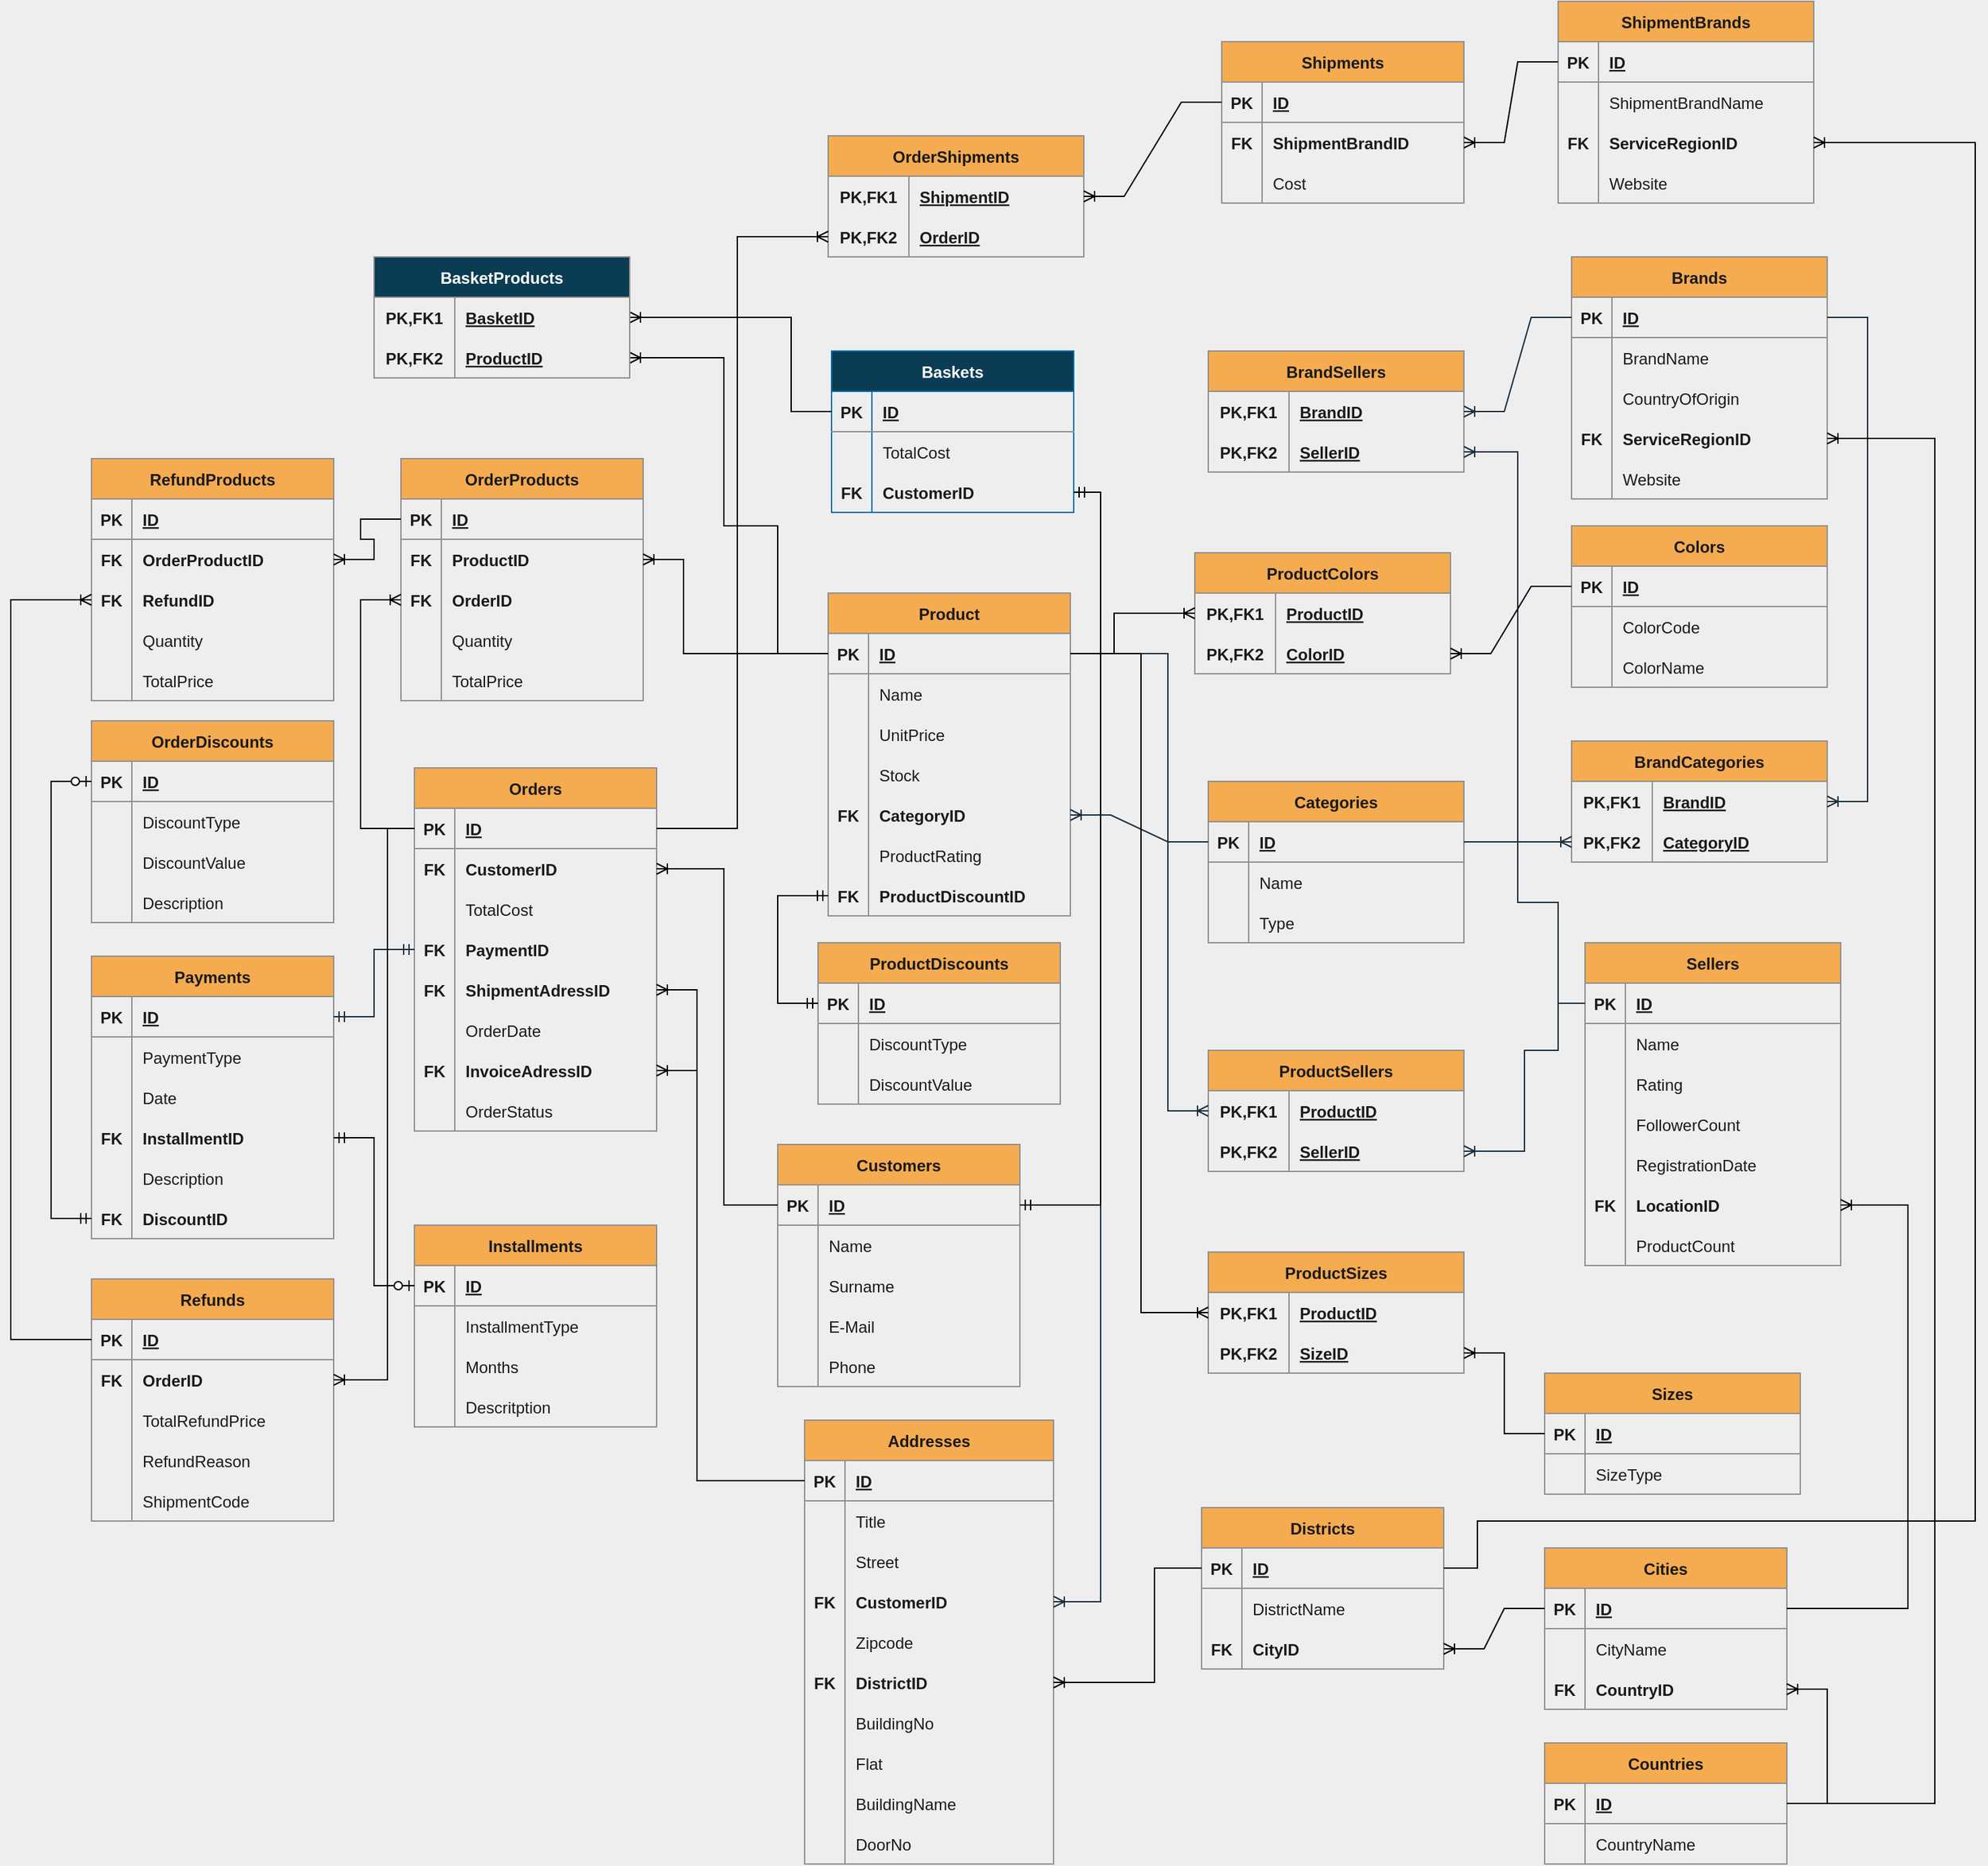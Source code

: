 <mxfile version="20.6.0" type="github" pages="2">
  <diagram id="C5RBs43oDa-KdzZeNtuy" name="Page-1">
    <mxGraphModel dx="2249" dy="1931" grid="1" gridSize="10" guides="1" tooltips="1" connect="1" arrows="1" fold="1" page="1" pageScale="1" pageWidth="827" pageHeight="1169" background="#EEEEEE" math="0" shadow="0">
      <root>
        <mxCell id="WIyWlLk6GJQsqaUBKTNV-0" />
        <mxCell id="WIyWlLk6GJQsqaUBKTNV-1" parent="WIyWlLk6GJQsqaUBKTNV-0" />
        <mxCell id="AmDUxSEyeMDwi5L1zRIT-4" value="Product" style="shape=table;startSize=30;container=1;collapsible=1;childLayout=tableLayout;fixedRows=1;rowLines=0;fontStyle=1;align=center;resizeLast=1;fillColor=#F5AB50;strokeColor=#909090;fontColor=#1A1A1A;" parent="WIyWlLk6GJQsqaUBKTNV-1" vertex="1">
          <mxGeometry x="57.5" y="-30" width="180" height="240" as="geometry">
            <mxRectangle x="60" y="80" width="90" height="30" as="alternateBounds" />
          </mxGeometry>
        </mxCell>
        <mxCell id="AmDUxSEyeMDwi5L1zRIT-5" value="" style="shape=tableRow;horizontal=0;startSize=0;swimlaneHead=0;swimlaneBody=0;fillColor=none;collapsible=0;dropTarget=0;points=[[0,0.5],[1,0.5]];portConstraint=eastwest;top=0;left=0;right=0;bottom=1;strokeColor=#909090;fontColor=#1A1A1A;" parent="AmDUxSEyeMDwi5L1zRIT-4" vertex="1">
          <mxGeometry y="30" width="180" height="30" as="geometry" />
        </mxCell>
        <mxCell id="AmDUxSEyeMDwi5L1zRIT-6" value="PK" style="shape=partialRectangle;connectable=0;fillColor=none;top=0;left=0;bottom=0;right=0;fontStyle=1;overflow=hidden;strokeColor=#909090;fontColor=#1A1A1A;" parent="AmDUxSEyeMDwi5L1zRIT-5" vertex="1">
          <mxGeometry width="30" height="30" as="geometry">
            <mxRectangle width="30" height="30" as="alternateBounds" />
          </mxGeometry>
        </mxCell>
        <mxCell id="AmDUxSEyeMDwi5L1zRIT-7" value="ID" style="shape=partialRectangle;connectable=0;fillColor=none;top=0;left=0;bottom=0;right=0;align=left;spacingLeft=6;fontStyle=5;overflow=hidden;strokeColor=#909090;fontColor=#1A1A1A;" parent="AmDUxSEyeMDwi5L1zRIT-5" vertex="1">
          <mxGeometry x="30" width="150" height="30" as="geometry">
            <mxRectangle width="150" height="30" as="alternateBounds" />
          </mxGeometry>
        </mxCell>
        <mxCell id="AmDUxSEyeMDwi5L1zRIT-8" value="" style="shape=tableRow;horizontal=0;startSize=0;swimlaneHead=0;swimlaneBody=0;fillColor=none;collapsible=0;dropTarget=0;points=[[0,0.5],[1,0.5]];portConstraint=eastwest;top=0;left=0;right=0;bottom=0;strokeColor=#909090;fontColor=#1A1A1A;" parent="AmDUxSEyeMDwi5L1zRIT-4" vertex="1">
          <mxGeometry y="60" width="180" height="30" as="geometry" />
        </mxCell>
        <mxCell id="AmDUxSEyeMDwi5L1zRIT-9" value="" style="shape=partialRectangle;connectable=0;fillColor=none;top=0;left=0;bottom=0;right=0;editable=1;overflow=hidden;strokeColor=#909090;fontColor=#1A1A1A;" parent="AmDUxSEyeMDwi5L1zRIT-8" vertex="1">
          <mxGeometry width="30" height="30" as="geometry">
            <mxRectangle width="30" height="30" as="alternateBounds" />
          </mxGeometry>
        </mxCell>
        <mxCell id="AmDUxSEyeMDwi5L1zRIT-10" value="Name" style="shape=partialRectangle;connectable=0;fillColor=none;top=0;left=0;bottom=0;right=0;align=left;spacingLeft=6;overflow=hidden;strokeColor=#909090;fontColor=#1A1A1A;" parent="AmDUxSEyeMDwi5L1zRIT-8" vertex="1">
          <mxGeometry x="30" width="150" height="30" as="geometry">
            <mxRectangle width="150" height="30" as="alternateBounds" />
          </mxGeometry>
        </mxCell>
        <mxCell id="AmDUxSEyeMDwi5L1zRIT-11" value="" style="shape=tableRow;horizontal=0;startSize=0;swimlaneHead=0;swimlaneBody=0;fillColor=none;collapsible=0;dropTarget=0;points=[[0,0.5],[1,0.5]];portConstraint=eastwest;top=0;left=0;right=0;bottom=0;strokeColor=#909090;fontColor=#1A1A1A;" parent="AmDUxSEyeMDwi5L1zRIT-4" vertex="1">
          <mxGeometry y="90" width="180" height="30" as="geometry" />
        </mxCell>
        <mxCell id="AmDUxSEyeMDwi5L1zRIT-12" value="" style="shape=partialRectangle;connectable=0;fillColor=none;top=0;left=0;bottom=0;right=0;editable=1;overflow=hidden;strokeColor=#909090;fontColor=#1A1A1A;" parent="AmDUxSEyeMDwi5L1zRIT-11" vertex="1">
          <mxGeometry width="30" height="30" as="geometry">
            <mxRectangle width="30" height="30" as="alternateBounds" />
          </mxGeometry>
        </mxCell>
        <mxCell id="AmDUxSEyeMDwi5L1zRIT-13" value="UnitPrice" style="shape=partialRectangle;connectable=0;fillColor=none;top=0;left=0;bottom=0;right=0;align=left;spacingLeft=6;overflow=hidden;strokeColor=#909090;fontColor=#1A1A1A;" parent="AmDUxSEyeMDwi5L1zRIT-11" vertex="1">
          <mxGeometry x="30" width="150" height="30" as="geometry">
            <mxRectangle width="150" height="30" as="alternateBounds" />
          </mxGeometry>
        </mxCell>
        <mxCell id="AmDUxSEyeMDwi5L1zRIT-14" value="" style="shape=tableRow;horizontal=0;startSize=0;swimlaneHead=0;swimlaneBody=0;fillColor=none;collapsible=0;dropTarget=0;points=[[0,0.5],[1,0.5]];portConstraint=eastwest;top=0;left=0;right=0;bottom=0;strokeColor=#909090;fontColor=#1A1A1A;" parent="AmDUxSEyeMDwi5L1zRIT-4" vertex="1">
          <mxGeometry y="120" width="180" height="30" as="geometry" />
        </mxCell>
        <mxCell id="AmDUxSEyeMDwi5L1zRIT-15" value="" style="shape=partialRectangle;connectable=0;fillColor=none;top=0;left=0;bottom=0;right=0;editable=1;overflow=hidden;strokeColor=#909090;fontColor=#1A1A1A;" parent="AmDUxSEyeMDwi5L1zRIT-14" vertex="1">
          <mxGeometry width="30" height="30" as="geometry">
            <mxRectangle width="30" height="30" as="alternateBounds" />
          </mxGeometry>
        </mxCell>
        <mxCell id="AmDUxSEyeMDwi5L1zRIT-16" value="Stock" style="shape=partialRectangle;connectable=0;fillColor=none;top=0;left=0;bottom=0;right=0;align=left;spacingLeft=6;overflow=hidden;strokeColor=#909090;fontColor=#1A1A1A;" parent="AmDUxSEyeMDwi5L1zRIT-14" vertex="1">
          <mxGeometry x="30" width="150" height="30" as="geometry">
            <mxRectangle width="150" height="30" as="alternateBounds" />
          </mxGeometry>
        </mxCell>
        <mxCell id="AmDUxSEyeMDwi5L1zRIT-32" value="" style="shape=tableRow;horizontal=0;startSize=0;swimlaneHead=0;swimlaneBody=0;fillColor=none;collapsible=0;dropTarget=0;points=[[0,0.5],[1,0.5]];portConstraint=eastwest;top=0;left=0;right=0;bottom=0;strokeColor=#909090;fontColor=#1A1A1A;" parent="AmDUxSEyeMDwi5L1zRIT-4" vertex="1">
          <mxGeometry y="150" width="180" height="30" as="geometry" />
        </mxCell>
        <mxCell id="AmDUxSEyeMDwi5L1zRIT-33" value="FK" style="shape=partialRectangle;connectable=0;fillColor=none;top=0;left=0;bottom=0;right=0;editable=1;overflow=hidden;fontStyle=1;strokeColor=#909090;fontColor=#1A1A1A;" parent="AmDUxSEyeMDwi5L1zRIT-32" vertex="1">
          <mxGeometry width="30" height="30" as="geometry">
            <mxRectangle width="30" height="30" as="alternateBounds" />
          </mxGeometry>
        </mxCell>
        <mxCell id="AmDUxSEyeMDwi5L1zRIT-34" value="CategoryID" style="shape=partialRectangle;connectable=0;fillColor=none;top=0;left=0;bottom=0;right=0;align=left;spacingLeft=6;overflow=hidden;fontStyle=1;strokeColor=#909090;fontColor=#1A1A1A;" parent="AmDUxSEyeMDwi5L1zRIT-32" vertex="1">
          <mxGeometry x="30" width="150" height="30" as="geometry">
            <mxRectangle width="150" height="30" as="alternateBounds" />
          </mxGeometry>
        </mxCell>
        <mxCell id="AmDUxSEyeMDwi5L1zRIT-189" value="" style="shape=tableRow;horizontal=0;startSize=0;swimlaneHead=0;swimlaneBody=0;fillColor=none;collapsible=0;dropTarget=0;points=[[0,0.5],[1,0.5]];portConstraint=eastwest;top=0;left=0;right=0;bottom=0;strokeColor=#909090;fontColor=#1A1A1A;" parent="AmDUxSEyeMDwi5L1zRIT-4" vertex="1">
          <mxGeometry y="180" width="180" height="30" as="geometry" />
        </mxCell>
        <mxCell id="AmDUxSEyeMDwi5L1zRIT-190" value="" style="shape=partialRectangle;connectable=0;fillColor=none;top=0;left=0;bottom=0;right=0;editable=1;overflow=hidden;strokeColor=#909090;fontColor=#1A1A1A;" parent="AmDUxSEyeMDwi5L1zRIT-189" vertex="1">
          <mxGeometry width="30" height="30" as="geometry">
            <mxRectangle width="30" height="30" as="alternateBounds" />
          </mxGeometry>
        </mxCell>
        <mxCell id="AmDUxSEyeMDwi5L1zRIT-191" value="ProductRating" style="shape=partialRectangle;connectable=0;fillColor=none;top=0;left=0;bottom=0;right=0;align=left;spacingLeft=6;overflow=hidden;strokeColor=#909090;fontColor=#1A1A1A;" parent="AmDUxSEyeMDwi5L1zRIT-189" vertex="1">
          <mxGeometry x="30" width="150" height="30" as="geometry">
            <mxRectangle width="150" height="30" as="alternateBounds" />
          </mxGeometry>
        </mxCell>
        <mxCell id="AmDUxSEyeMDwi5L1zRIT-299" value="" style="shape=tableRow;horizontal=0;startSize=0;swimlaneHead=0;swimlaneBody=0;fillColor=none;collapsible=0;dropTarget=0;points=[[0,0.5],[1,0.5]];portConstraint=eastwest;top=0;left=0;right=0;bottom=0;strokeColor=#909090;fontColor=#1A1A1A;" parent="AmDUxSEyeMDwi5L1zRIT-4" vertex="1">
          <mxGeometry y="210" width="180" height="30" as="geometry" />
        </mxCell>
        <mxCell id="AmDUxSEyeMDwi5L1zRIT-300" value="FK" style="shape=partialRectangle;connectable=0;fillColor=none;top=0;left=0;bottom=0;right=0;editable=1;overflow=hidden;strokeColor=#909090;fontColor=#1A1A1A;fontStyle=1" parent="AmDUxSEyeMDwi5L1zRIT-299" vertex="1">
          <mxGeometry width="30" height="30" as="geometry">
            <mxRectangle width="30" height="30" as="alternateBounds" />
          </mxGeometry>
        </mxCell>
        <mxCell id="AmDUxSEyeMDwi5L1zRIT-301" value="ProductDiscountID" style="shape=partialRectangle;connectable=0;fillColor=none;top=0;left=0;bottom=0;right=0;align=left;spacingLeft=6;overflow=hidden;strokeColor=#909090;fontColor=#1A1A1A;fontStyle=1" parent="AmDUxSEyeMDwi5L1zRIT-299" vertex="1">
          <mxGeometry x="30" width="150" height="30" as="geometry">
            <mxRectangle width="150" height="30" as="alternateBounds" />
          </mxGeometry>
        </mxCell>
        <mxCell id="AmDUxSEyeMDwi5L1zRIT-17" value="Categories" style="shape=table;startSize=30;container=1;collapsible=1;childLayout=tableLayout;fixedRows=1;rowLines=0;fontStyle=1;align=center;resizeLast=1;fillColor=#F5AB50;strokeColor=#909090;fontColor=#1A1A1A;" parent="WIyWlLk6GJQsqaUBKTNV-1" vertex="1">
          <mxGeometry x="340" y="110" width="190" height="120" as="geometry">
            <mxRectangle x="360" y="80" width="100" height="30" as="alternateBounds" />
          </mxGeometry>
        </mxCell>
        <mxCell id="AmDUxSEyeMDwi5L1zRIT-18" value="" style="shape=tableRow;horizontal=0;startSize=0;swimlaneHead=0;swimlaneBody=0;fillColor=none;collapsible=0;dropTarget=0;points=[[0,0.5],[1,0.5]];portConstraint=eastwest;top=0;left=0;right=0;bottom=1;strokeColor=#909090;fontColor=#1A1A1A;" parent="AmDUxSEyeMDwi5L1zRIT-17" vertex="1">
          <mxGeometry y="30" width="190" height="30" as="geometry" />
        </mxCell>
        <mxCell id="AmDUxSEyeMDwi5L1zRIT-19" value="PK" style="shape=partialRectangle;connectable=0;fillColor=none;top=0;left=0;bottom=0;right=0;fontStyle=1;overflow=hidden;strokeColor=#909090;fontColor=#1A1A1A;" parent="AmDUxSEyeMDwi5L1zRIT-18" vertex="1">
          <mxGeometry width="30" height="30" as="geometry">
            <mxRectangle width="30" height="30" as="alternateBounds" />
          </mxGeometry>
        </mxCell>
        <mxCell id="AmDUxSEyeMDwi5L1zRIT-20" value="ID" style="shape=partialRectangle;connectable=0;fillColor=none;top=0;left=0;bottom=0;right=0;align=left;spacingLeft=6;fontStyle=5;overflow=hidden;strokeColor=#909090;fontColor=#1A1A1A;" parent="AmDUxSEyeMDwi5L1zRIT-18" vertex="1">
          <mxGeometry x="30" width="160" height="30" as="geometry">
            <mxRectangle width="160" height="30" as="alternateBounds" />
          </mxGeometry>
        </mxCell>
        <mxCell id="AmDUxSEyeMDwi5L1zRIT-21" value="" style="shape=tableRow;horizontal=0;startSize=0;swimlaneHead=0;swimlaneBody=0;fillColor=none;collapsible=0;dropTarget=0;points=[[0,0.5],[1,0.5]];portConstraint=eastwest;top=0;left=0;right=0;bottom=0;strokeColor=#909090;fontColor=#1A1A1A;" parent="AmDUxSEyeMDwi5L1zRIT-17" vertex="1">
          <mxGeometry y="60" width="190" height="30" as="geometry" />
        </mxCell>
        <mxCell id="AmDUxSEyeMDwi5L1zRIT-22" value="" style="shape=partialRectangle;connectable=0;fillColor=none;top=0;left=0;bottom=0;right=0;editable=1;overflow=hidden;strokeColor=#909090;fontColor=#1A1A1A;" parent="AmDUxSEyeMDwi5L1zRIT-21" vertex="1">
          <mxGeometry width="30" height="30" as="geometry">
            <mxRectangle width="30" height="30" as="alternateBounds" />
          </mxGeometry>
        </mxCell>
        <mxCell id="AmDUxSEyeMDwi5L1zRIT-23" value="Name" style="shape=partialRectangle;connectable=0;fillColor=none;top=0;left=0;bottom=0;right=0;align=left;spacingLeft=6;overflow=hidden;strokeColor=#909090;fontColor=#1A1A1A;" parent="AmDUxSEyeMDwi5L1zRIT-21" vertex="1">
          <mxGeometry x="30" width="160" height="30" as="geometry">
            <mxRectangle width="160" height="30" as="alternateBounds" />
          </mxGeometry>
        </mxCell>
        <mxCell id="AmDUxSEyeMDwi5L1zRIT-24" value="" style="shape=tableRow;horizontal=0;startSize=0;swimlaneHead=0;swimlaneBody=0;fillColor=none;collapsible=0;dropTarget=0;points=[[0,0.5],[1,0.5]];portConstraint=eastwest;top=0;left=0;right=0;bottom=0;strokeColor=#909090;fontColor=#1A1A1A;" parent="AmDUxSEyeMDwi5L1zRIT-17" vertex="1">
          <mxGeometry y="90" width="190" height="30" as="geometry" />
        </mxCell>
        <mxCell id="AmDUxSEyeMDwi5L1zRIT-25" value="" style="shape=partialRectangle;connectable=0;fillColor=none;top=0;left=0;bottom=0;right=0;editable=1;overflow=hidden;strokeColor=#909090;fontColor=#1A1A1A;" parent="AmDUxSEyeMDwi5L1zRIT-24" vertex="1">
          <mxGeometry width="30" height="30" as="geometry">
            <mxRectangle width="30" height="30" as="alternateBounds" />
          </mxGeometry>
        </mxCell>
        <mxCell id="AmDUxSEyeMDwi5L1zRIT-26" value="Type" style="shape=partialRectangle;connectable=0;fillColor=none;top=0;left=0;bottom=0;right=0;align=left;spacingLeft=6;overflow=hidden;strokeColor=#909090;fontColor=#1A1A1A;" parent="AmDUxSEyeMDwi5L1zRIT-24" vertex="1">
          <mxGeometry x="30" width="160" height="30" as="geometry">
            <mxRectangle width="160" height="30" as="alternateBounds" />
          </mxGeometry>
        </mxCell>
        <mxCell id="AmDUxSEyeMDwi5L1zRIT-31" value="" style="edgeStyle=entityRelationEdgeStyle;fontSize=12;html=1;endArrow=ERoneToMany;rounded=0;entryX=1;entryY=0.5;entryDx=0;entryDy=0;exitX=0;exitY=0.5;exitDx=0;exitDy=0;labelBackgroundColor=#EEEEEE;strokeColor=#182E3E;fontColor=#1A1A1A;" parent="WIyWlLk6GJQsqaUBKTNV-1" source="AmDUxSEyeMDwi5L1zRIT-18" target="AmDUxSEyeMDwi5L1zRIT-32" edge="1">
          <mxGeometry width="100" height="100" relative="1" as="geometry">
            <mxPoint x="320" y="280" as="sourcePoint" />
            <mxPoint x="350" y="150" as="targetPoint" />
          </mxGeometry>
        </mxCell>
        <mxCell id="AmDUxSEyeMDwi5L1zRIT-35" value="Customers" style="shape=table;startSize=30;container=1;collapsible=1;childLayout=tableLayout;fixedRows=1;rowLines=0;fontStyle=1;align=center;resizeLast=1;fillColor=#F5AB50;strokeColor=#909090;fontColor=#1A1A1A;" parent="WIyWlLk6GJQsqaUBKTNV-1" vertex="1">
          <mxGeometry x="20" y="380" width="180" height="180" as="geometry">
            <mxRectangle x="360" y="80" width="100" height="30" as="alternateBounds" />
          </mxGeometry>
        </mxCell>
        <mxCell id="AmDUxSEyeMDwi5L1zRIT-36" value="" style="shape=tableRow;horizontal=0;startSize=0;swimlaneHead=0;swimlaneBody=0;fillColor=none;collapsible=0;dropTarget=0;points=[[0,0.5],[1,0.5]];portConstraint=eastwest;top=0;left=0;right=0;bottom=1;strokeColor=#909090;fontColor=#1A1A1A;" parent="AmDUxSEyeMDwi5L1zRIT-35" vertex="1">
          <mxGeometry y="30" width="180" height="30" as="geometry" />
        </mxCell>
        <mxCell id="AmDUxSEyeMDwi5L1zRIT-37" value="PK" style="shape=partialRectangle;connectable=0;fillColor=none;top=0;left=0;bottom=0;right=0;fontStyle=1;overflow=hidden;strokeColor=#909090;fontColor=#1A1A1A;" parent="AmDUxSEyeMDwi5L1zRIT-36" vertex="1">
          <mxGeometry width="30" height="30" as="geometry">
            <mxRectangle width="30" height="30" as="alternateBounds" />
          </mxGeometry>
        </mxCell>
        <mxCell id="AmDUxSEyeMDwi5L1zRIT-38" value="ID" style="shape=partialRectangle;connectable=0;fillColor=none;top=0;left=0;bottom=0;right=0;align=left;spacingLeft=6;fontStyle=5;overflow=hidden;strokeColor=#909090;fontColor=#1A1A1A;" parent="AmDUxSEyeMDwi5L1zRIT-36" vertex="1">
          <mxGeometry x="30" width="150" height="30" as="geometry">
            <mxRectangle width="150" height="30" as="alternateBounds" />
          </mxGeometry>
        </mxCell>
        <mxCell id="AmDUxSEyeMDwi5L1zRIT-39" value="" style="shape=tableRow;horizontal=0;startSize=0;swimlaneHead=0;swimlaneBody=0;fillColor=none;collapsible=0;dropTarget=0;points=[[0,0.5],[1,0.5]];portConstraint=eastwest;top=0;left=0;right=0;bottom=0;strokeColor=#909090;fontColor=#1A1A1A;" parent="AmDUxSEyeMDwi5L1zRIT-35" vertex="1">
          <mxGeometry y="60" width="180" height="30" as="geometry" />
        </mxCell>
        <mxCell id="AmDUxSEyeMDwi5L1zRIT-40" value="" style="shape=partialRectangle;connectable=0;fillColor=none;top=0;left=0;bottom=0;right=0;editable=1;overflow=hidden;strokeColor=#909090;fontColor=#1A1A1A;" parent="AmDUxSEyeMDwi5L1zRIT-39" vertex="1">
          <mxGeometry width="30" height="30" as="geometry">
            <mxRectangle width="30" height="30" as="alternateBounds" />
          </mxGeometry>
        </mxCell>
        <mxCell id="AmDUxSEyeMDwi5L1zRIT-41" value="Name" style="shape=partialRectangle;connectable=0;fillColor=none;top=0;left=0;bottom=0;right=0;align=left;spacingLeft=6;overflow=hidden;strokeColor=#909090;fontColor=#1A1A1A;" parent="AmDUxSEyeMDwi5L1zRIT-39" vertex="1">
          <mxGeometry x="30" width="150" height="30" as="geometry">
            <mxRectangle width="150" height="30" as="alternateBounds" />
          </mxGeometry>
        </mxCell>
        <mxCell id="AmDUxSEyeMDwi5L1zRIT-42" value="" style="shape=tableRow;horizontal=0;startSize=0;swimlaneHead=0;swimlaneBody=0;fillColor=none;collapsible=0;dropTarget=0;points=[[0,0.5],[1,0.5]];portConstraint=eastwest;top=0;left=0;right=0;bottom=0;strokeColor=#909090;fontColor=#1A1A1A;" parent="AmDUxSEyeMDwi5L1zRIT-35" vertex="1">
          <mxGeometry y="90" width="180" height="30" as="geometry" />
        </mxCell>
        <mxCell id="AmDUxSEyeMDwi5L1zRIT-43" value="" style="shape=partialRectangle;connectable=0;fillColor=none;top=0;left=0;bottom=0;right=0;editable=1;overflow=hidden;strokeColor=#909090;fontColor=#1A1A1A;" parent="AmDUxSEyeMDwi5L1zRIT-42" vertex="1">
          <mxGeometry width="30" height="30" as="geometry">
            <mxRectangle width="30" height="30" as="alternateBounds" />
          </mxGeometry>
        </mxCell>
        <mxCell id="AmDUxSEyeMDwi5L1zRIT-44" value="Surname" style="shape=partialRectangle;connectable=0;fillColor=none;top=0;left=0;bottom=0;right=0;align=left;spacingLeft=6;overflow=hidden;strokeColor=#909090;fontColor=#1A1A1A;" parent="AmDUxSEyeMDwi5L1zRIT-42" vertex="1">
          <mxGeometry x="30" width="150" height="30" as="geometry">
            <mxRectangle width="150" height="30" as="alternateBounds" />
          </mxGeometry>
        </mxCell>
        <mxCell id="AmDUxSEyeMDwi5L1zRIT-55" value="" style="shape=tableRow;horizontal=0;startSize=0;swimlaneHead=0;swimlaneBody=0;fillColor=none;collapsible=0;dropTarget=0;points=[[0,0.5],[1,0.5]];portConstraint=eastwest;top=0;left=0;right=0;bottom=0;strokeColor=#909090;fontColor=#1A1A1A;" parent="AmDUxSEyeMDwi5L1zRIT-35" vertex="1">
          <mxGeometry y="120" width="180" height="30" as="geometry" />
        </mxCell>
        <mxCell id="AmDUxSEyeMDwi5L1zRIT-56" value="" style="shape=partialRectangle;connectable=0;fillColor=none;top=0;left=0;bottom=0;right=0;editable=1;overflow=hidden;strokeColor=#909090;fontColor=#1A1A1A;" parent="AmDUxSEyeMDwi5L1zRIT-55" vertex="1">
          <mxGeometry width="30" height="30" as="geometry">
            <mxRectangle width="30" height="30" as="alternateBounds" />
          </mxGeometry>
        </mxCell>
        <mxCell id="AmDUxSEyeMDwi5L1zRIT-57" value="E-Mail" style="shape=partialRectangle;connectable=0;fillColor=none;top=0;left=0;bottom=0;right=0;align=left;spacingLeft=6;overflow=hidden;strokeColor=#909090;fontColor=#1A1A1A;" parent="AmDUxSEyeMDwi5L1zRIT-55" vertex="1">
          <mxGeometry x="30" width="150" height="30" as="geometry">
            <mxRectangle width="150" height="30" as="alternateBounds" />
          </mxGeometry>
        </mxCell>
        <mxCell id="TmMj5Ey-oitnvUGKA-r6-174" value="" style="shape=tableRow;horizontal=0;startSize=0;swimlaneHead=0;swimlaneBody=0;fillColor=none;collapsible=0;dropTarget=0;points=[[0,0.5],[1,0.5]];portConstraint=eastwest;top=0;left=0;right=0;bottom=0;strokeColor=#909090;fontColor=#1A1A1A;" parent="AmDUxSEyeMDwi5L1zRIT-35" vertex="1">
          <mxGeometry y="150" width="180" height="30" as="geometry" />
        </mxCell>
        <mxCell id="TmMj5Ey-oitnvUGKA-r6-175" value="" style="shape=partialRectangle;connectable=0;fillColor=none;top=0;left=0;bottom=0;right=0;editable=1;overflow=hidden;strokeColor=#909090;fontColor=#1A1A1A;" parent="TmMj5Ey-oitnvUGKA-r6-174" vertex="1">
          <mxGeometry width="30" height="30" as="geometry">
            <mxRectangle width="30" height="30" as="alternateBounds" />
          </mxGeometry>
        </mxCell>
        <mxCell id="TmMj5Ey-oitnvUGKA-r6-176" value="Phone" style="shape=partialRectangle;connectable=0;fillColor=none;top=0;left=0;bottom=0;right=0;align=left;spacingLeft=6;overflow=hidden;strokeColor=#909090;fontColor=#1A1A1A;" parent="TmMj5Ey-oitnvUGKA-r6-174" vertex="1">
          <mxGeometry x="30" width="150" height="30" as="geometry">
            <mxRectangle width="150" height="30" as="alternateBounds" />
          </mxGeometry>
        </mxCell>
        <mxCell id="AmDUxSEyeMDwi5L1zRIT-45" value="Addresses" style="shape=table;startSize=30;container=1;collapsible=1;childLayout=tableLayout;fixedRows=1;rowLines=0;fontStyle=1;align=center;resizeLast=1;fillColor=#F5AB50;strokeColor=#909090;fontColor=#1A1A1A;" parent="WIyWlLk6GJQsqaUBKTNV-1" vertex="1">
          <mxGeometry x="40" y="585" width="185" height="330" as="geometry">
            <mxRectangle x="360" y="80" width="100" height="30" as="alternateBounds" />
          </mxGeometry>
        </mxCell>
        <mxCell id="AmDUxSEyeMDwi5L1zRIT-46" value="" style="shape=tableRow;horizontal=0;startSize=0;swimlaneHead=0;swimlaneBody=0;fillColor=none;collapsible=0;dropTarget=0;points=[[0,0.5],[1,0.5]];portConstraint=eastwest;top=0;left=0;right=0;bottom=1;strokeColor=#909090;fontColor=#1A1A1A;" parent="AmDUxSEyeMDwi5L1zRIT-45" vertex="1">
          <mxGeometry y="30" width="185" height="30" as="geometry" />
        </mxCell>
        <mxCell id="AmDUxSEyeMDwi5L1zRIT-47" value="PK" style="shape=partialRectangle;connectable=0;fillColor=none;top=0;left=0;bottom=0;right=0;fontStyle=1;overflow=hidden;strokeColor=#909090;fontColor=#1A1A1A;" parent="AmDUxSEyeMDwi5L1zRIT-46" vertex="1">
          <mxGeometry width="30" height="30" as="geometry">
            <mxRectangle width="30" height="30" as="alternateBounds" />
          </mxGeometry>
        </mxCell>
        <mxCell id="AmDUxSEyeMDwi5L1zRIT-48" value="ID" style="shape=partialRectangle;connectable=0;fillColor=none;top=0;left=0;bottom=0;right=0;align=left;spacingLeft=6;fontStyle=5;overflow=hidden;strokeColor=#909090;fontColor=#1A1A1A;" parent="AmDUxSEyeMDwi5L1zRIT-46" vertex="1">
          <mxGeometry x="30" width="155" height="30" as="geometry">
            <mxRectangle width="155" height="30" as="alternateBounds" />
          </mxGeometry>
        </mxCell>
        <mxCell id="AmDUxSEyeMDwi5L1zRIT-49" value="" style="shape=tableRow;horizontal=0;startSize=0;swimlaneHead=0;swimlaneBody=0;fillColor=none;collapsible=0;dropTarget=0;points=[[0,0.5],[1,0.5]];portConstraint=eastwest;top=0;left=0;right=0;bottom=0;strokeColor=#909090;fontColor=#1A1A1A;" parent="AmDUxSEyeMDwi5L1zRIT-45" vertex="1">
          <mxGeometry y="60" width="185" height="30" as="geometry" />
        </mxCell>
        <mxCell id="AmDUxSEyeMDwi5L1zRIT-50" value="" style="shape=partialRectangle;connectable=0;fillColor=none;top=0;left=0;bottom=0;right=0;editable=1;overflow=hidden;strokeColor=#909090;fontColor=#1A1A1A;" parent="AmDUxSEyeMDwi5L1zRIT-49" vertex="1">
          <mxGeometry width="30" height="30" as="geometry">
            <mxRectangle width="30" height="30" as="alternateBounds" />
          </mxGeometry>
        </mxCell>
        <mxCell id="AmDUxSEyeMDwi5L1zRIT-51" value="Title" style="shape=partialRectangle;connectable=0;fillColor=none;top=0;left=0;bottom=0;right=0;align=left;spacingLeft=6;overflow=hidden;strokeColor=#909090;fontColor=#1A1A1A;" parent="AmDUxSEyeMDwi5L1zRIT-49" vertex="1">
          <mxGeometry x="30" width="155" height="30" as="geometry">
            <mxRectangle width="155" height="30" as="alternateBounds" />
          </mxGeometry>
        </mxCell>
        <mxCell id="AmDUxSEyeMDwi5L1zRIT-115" value="" style="shape=tableRow;horizontal=0;startSize=0;swimlaneHead=0;swimlaneBody=0;fillColor=none;collapsible=0;dropTarget=0;points=[[0,0.5],[1,0.5]];portConstraint=eastwest;top=0;left=0;right=0;bottom=0;strokeColor=#909090;fontColor=#1A1A1A;" parent="AmDUxSEyeMDwi5L1zRIT-45" vertex="1">
          <mxGeometry y="90" width="185" height="30" as="geometry" />
        </mxCell>
        <mxCell id="AmDUxSEyeMDwi5L1zRIT-116" value="" style="shape=partialRectangle;connectable=0;fillColor=none;top=0;left=0;bottom=0;right=0;editable=1;overflow=hidden;strokeColor=#909090;fontColor=#1A1A1A;" parent="AmDUxSEyeMDwi5L1zRIT-115" vertex="1">
          <mxGeometry width="30" height="30" as="geometry">
            <mxRectangle width="30" height="30" as="alternateBounds" />
          </mxGeometry>
        </mxCell>
        <mxCell id="AmDUxSEyeMDwi5L1zRIT-117" value="Street" style="shape=partialRectangle;connectable=0;fillColor=none;top=0;left=0;bottom=0;right=0;align=left;spacingLeft=6;overflow=hidden;strokeColor=#909090;fontColor=#1A1A1A;" parent="AmDUxSEyeMDwi5L1zRIT-115" vertex="1">
          <mxGeometry x="30" width="155" height="30" as="geometry">
            <mxRectangle width="155" height="30" as="alternateBounds" />
          </mxGeometry>
        </mxCell>
        <mxCell id="AmDUxSEyeMDwi5L1zRIT-118" value="" style="shape=tableRow;horizontal=0;startSize=0;swimlaneHead=0;swimlaneBody=0;fillColor=none;collapsible=0;dropTarget=0;points=[[0,0.5],[1,0.5]];portConstraint=eastwest;top=0;left=0;right=0;bottom=0;strokeColor=#909090;fontColor=#1A1A1A;" parent="AmDUxSEyeMDwi5L1zRIT-45" vertex="1">
          <mxGeometry y="120" width="185" height="30" as="geometry" />
        </mxCell>
        <mxCell id="AmDUxSEyeMDwi5L1zRIT-119" value="FK" style="shape=partialRectangle;connectable=0;fillColor=none;top=0;left=0;bottom=0;right=0;editable=1;overflow=hidden;fontStyle=1;strokeColor=#909090;fontColor=#1A1A1A;" parent="AmDUxSEyeMDwi5L1zRIT-118" vertex="1">
          <mxGeometry width="30" height="30" as="geometry">
            <mxRectangle width="30" height="30" as="alternateBounds" />
          </mxGeometry>
        </mxCell>
        <mxCell id="AmDUxSEyeMDwi5L1zRIT-120" value="CustomerID" style="shape=partialRectangle;connectable=0;fillColor=none;top=0;left=0;bottom=0;right=0;align=left;spacingLeft=6;overflow=hidden;fontStyle=1;strokeColor=#909090;fontColor=#1A1A1A;" parent="AmDUxSEyeMDwi5L1zRIT-118" vertex="1">
          <mxGeometry x="30" width="155" height="30" as="geometry">
            <mxRectangle width="155" height="30" as="alternateBounds" />
          </mxGeometry>
        </mxCell>
        <mxCell id="tqZenZTXymmdkl8a6bSp-1" value="" style="shape=tableRow;horizontal=0;startSize=0;swimlaneHead=0;swimlaneBody=0;fillColor=none;collapsible=0;dropTarget=0;points=[[0,0.5],[1,0.5]];portConstraint=eastwest;top=0;left=0;right=0;bottom=0;strokeColor=#909090;fontColor=#1A1A1A;" parent="AmDUxSEyeMDwi5L1zRIT-45" vertex="1">
          <mxGeometry y="150" width="185" height="30" as="geometry" />
        </mxCell>
        <mxCell id="tqZenZTXymmdkl8a6bSp-2" value="" style="shape=partialRectangle;connectable=0;fillColor=none;top=0;left=0;bottom=0;right=0;editable=1;overflow=hidden;fontStyle=1;strokeColor=#909090;fontColor=#1A1A1A;" parent="tqZenZTXymmdkl8a6bSp-1" vertex="1">
          <mxGeometry width="30" height="30" as="geometry">
            <mxRectangle width="30" height="30" as="alternateBounds" />
          </mxGeometry>
        </mxCell>
        <mxCell id="tqZenZTXymmdkl8a6bSp-3" value="Zipcode" style="shape=partialRectangle;connectable=0;fillColor=none;top=0;left=0;bottom=0;right=0;align=left;spacingLeft=6;overflow=hidden;fontStyle=0;strokeColor=#909090;fontColor=#1A1A1A;" parent="tqZenZTXymmdkl8a6bSp-1" vertex="1">
          <mxGeometry x="30" width="155" height="30" as="geometry">
            <mxRectangle width="155" height="30" as="alternateBounds" />
          </mxGeometry>
        </mxCell>
        <mxCell id="TmMj5Ey-oitnvUGKA-r6-28" value="" style="shape=tableRow;horizontal=0;startSize=0;swimlaneHead=0;swimlaneBody=0;fillColor=none;collapsible=0;dropTarget=0;points=[[0,0.5],[1,0.5]];portConstraint=eastwest;top=0;left=0;right=0;bottom=0;strokeColor=#909090;fontColor=#1A1A1A;" parent="AmDUxSEyeMDwi5L1zRIT-45" vertex="1">
          <mxGeometry y="180" width="185" height="30" as="geometry" />
        </mxCell>
        <mxCell id="TmMj5Ey-oitnvUGKA-r6-29" value="FK" style="shape=partialRectangle;connectable=0;fillColor=none;top=0;left=0;bottom=0;right=0;editable=1;overflow=hidden;strokeColor=#909090;fontColor=#1A1A1A;fontStyle=1" parent="TmMj5Ey-oitnvUGKA-r6-28" vertex="1">
          <mxGeometry width="30" height="30" as="geometry">
            <mxRectangle width="30" height="30" as="alternateBounds" />
          </mxGeometry>
        </mxCell>
        <mxCell id="TmMj5Ey-oitnvUGKA-r6-30" value="DistrictID" style="shape=partialRectangle;connectable=0;fillColor=none;top=0;left=0;bottom=0;right=0;align=left;spacingLeft=6;overflow=hidden;strokeColor=#909090;fontColor=#1A1A1A;fontStyle=1" parent="TmMj5Ey-oitnvUGKA-r6-28" vertex="1">
          <mxGeometry x="30" width="155" height="30" as="geometry">
            <mxRectangle width="155" height="30" as="alternateBounds" />
          </mxGeometry>
        </mxCell>
        <mxCell id="TmMj5Ey-oitnvUGKA-r6-94" value="" style="shape=tableRow;horizontal=0;startSize=0;swimlaneHead=0;swimlaneBody=0;fillColor=none;collapsible=0;dropTarget=0;points=[[0,0.5],[1,0.5]];portConstraint=eastwest;top=0;left=0;right=0;bottom=0;strokeColor=#909090;fontColor=#1A1A1A;" parent="AmDUxSEyeMDwi5L1zRIT-45" vertex="1">
          <mxGeometry y="210" width="185" height="30" as="geometry" />
        </mxCell>
        <mxCell id="TmMj5Ey-oitnvUGKA-r6-95" value="" style="shape=partialRectangle;connectable=0;fillColor=none;top=0;left=0;bottom=0;right=0;editable=1;overflow=hidden;fontStyle=1;strokeColor=#909090;fontColor=#1A1A1A;" parent="TmMj5Ey-oitnvUGKA-r6-94" vertex="1">
          <mxGeometry width="30" height="30" as="geometry">
            <mxRectangle width="30" height="30" as="alternateBounds" />
          </mxGeometry>
        </mxCell>
        <mxCell id="TmMj5Ey-oitnvUGKA-r6-96" value="BuildingNo" style="shape=partialRectangle;connectable=0;fillColor=none;top=0;left=0;bottom=0;right=0;align=left;spacingLeft=6;overflow=hidden;fontStyle=0;strokeColor=#909090;fontColor=#1A1A1A;" parent="TmMj5Ey-oitnvUGKA-r6-94" vertex="1">
          <mxGeometry x="30" width="155" height="30" as="geometry">
            <mxRectangle width="155" height="30" as="alternateBounds" />
          </mxGeometry>
        </mxCell>
        <mxCell id="TmMj5Ey-oitnvUGKA-r6-97" value="" style="shape=tableRow;horizontal=0;startSize=0;swimlaneHead=0;swimlaneBody=0;fillColor=none;collapsible=0;dropTarget=0;points=[[0,0.5],[1,0.5]];portConstraint=eastwest;top=0;left=0;right=0;bottom=0;strokeColor=#909090;fontColor=#1A1A1A;" parent="AmDUxSEyeMDwi5L1zRIT-45" vertex="1">
          <mxGeometry y="240" width="185" height="30" as="geometry" />
        </mxCell>
        <mxCell id="TmMj5Ey-oitnvUGKA-r6-98" value="" style="shape=partialRectangle;connectable=0;fillColor=none;top=0;left=0;bottom=0;right=0;editable=1;overflow=hidden;fontStyle=1;strokeColor=#909090;fontColor=#1A1A1A;" parent="TmMj5Ey-oitnvUGKA-r6-97" vertex="1">
          <mxGeometry width="30" height="30" as="geometry">
            <mxRectangle width="30" height="30" as="alternateBounds" />
          </mxGeometry>
        </mxCell>
        <mxCell id="TmMj5Ey-oitnvUGKA-r6-99" value="Flat" style="shape=partialRectangle;connectable=0;fillColor=none;top=0;left=0;bottom=0;right=0;align=left;spacingLeft=6;overflow=hidden;fontStyle=0;strokeColor=#909090;fontColor=#1A1A1A;" parent="TmMj5Ey-oitnvUGKA-r6-97" vertex="1">
          <mxGeometry x="30" width="155" height="30" as="geometry">
            <mxRectangle width="155" height="30" as="alternateBounds" />
          </mxGeometry>
        </mxCell>
        <mxCell id="TmMj5Ey-oitnvUGKA-r6-100" value="" style="shape=tableRow;horizontal=0;startSize=0;swimlaneHead=0;swimlaneBody=0;fillColor=none;collapsible=0;dropTarget=0;points=[[0,0.5],[1,0.5]];portConstraint=eastwest;top=0;left=0;right=0;bottom=0;strokeColor=#909090;fontColor=#1A1A1A;" parent="AmDUxSEyeMDwi5L1zRIT-45" vertex="1">
          <mxGeometry y="270" width="185" height="30" as="geometry" />
        </mxCell>
        <mxCell id="TmMj5Ey-oitnvUGKA-r6-101" value="" style="shape=partialRectangle;connectable=0;fillColor=none;top=0;left=0;bottom=0;right=0;editable=1;overflow=hidden;fontStyle=1;strokeColor=#909090;fontColor=#1A1A1A;" parent="TmMj5Ey-oitnvUGKA-r6-100" vertex="1">
          <mxGeometry width="30" height="30" as="geometry">
            <mxRectangle width="30" height="30" as="alternateBounds" />
          </mxGeometry>
        </mxCell>
        <mxCell id="TmMj5Ey-oitnvUGKA-r6-102" value="BuildingName" style="shape=partialRectangle;connectable=0;fillColor=none;top=0;left=0;bottom=0;right=0;align=left;spacingLeft=6;overflow=hidden;fontStyle=0;strokeColor=#909090;fontColor=#1A1A1A;" parent="TmMj5Ey-oitnvUGKA-r6-100" vertex="1">
          <mxGeometry x="30" width="155" height="30" as="geometry">
            <mxRectangle width="155" height="30" as="alternateBounds" />
          </mxGeometry>
        </mxCell>
        <mxCell id="TmMj5Ey-oitnvUGKA-r6-103" value="" style="shape=tableRow;horizontal=0;startSize=0;swimlaneHead=0;swimlaneBody=0;fillColor=none;collapsible=0;dropTarget=0;points=[[0,0.5],[1,0.5]];portConstraint=eastwest;top=0;left=0;right=0;bottom=0;strokeColor=#909090;fontColor=#1A1A1A;" parent="AmDUxSEyeMDwi5L1zRIT-45" vertex="1">
          <mxGeometry y="300" width="185" height="30" as="geometry" />
        </mxCell>
        <mxCell id="TmMj5Ey-oitnvUGKA-r6-104" value="" style="shape=partialRectangle;connectable=0;fillColor=none;top=0;left=0;bottom=0;right=0;editable=1;overflow=hidden;fontStyle=1;strokeColor=#909090;fontColor=#1A1A1A;" parent="TmMj5Ey-oitnvUGKA-r6-103" vertex="1">
          <mxGeometry width="30" height="30" as="geometry">
            <mxRectangle width="30" height="30" as="alternateBounds" />
          </mxGeometry>
        </mxCell>
        <mxCell id="TmMj5Ey-oitnvUGKA-r6-105" value="DoorNo" style="shape=partialRectangle;connectable=0;fillColor=none;top=0;left=0;bottom=0;right=0;align=left;spacingLeft=6;overflow=hidden;fontStyle=0;strokeColor=#909090;fontColor=#1A1A1A;" parent="TmMj5Ey-oitnvUGKA-r6-103" vertex="1">
          <mxGeometry x="30" width="155" height="30" as="geometry">
            <mxRectangle width="155" height="30" as="alternateBounds" />
          </mxGeometry>
        </mxCell>
        <mxCell id="AmDUxSEyeMDwi5L1zRIT-71" value="ProductSellers" style="shape=table;startSize=30;container=1;collapsible=1;childLayout=tableLayout;fixedRows=1;rowLines=0;fontStyle=1;align=center;resizeLast=1;fillColor=#F5AB50;strokeColor=#909090;fontColor=#1A1A1A;" parent="WIyWlLk6GJQsqaUBKTNV-1" vertex="1">
          <mxGeometry x="340" y="310" width="190" height="90" as="geometry" />
        </mxCell>
        <mxCell id="AmDUxSEyeMDwi5L1zRIT-72" value="" style="shape=tableRow;horizontal=0;startSize=0;swimlaneHead=0;swimlaneBody=0;fillColor=none;collapsible=0;dropTarget=0;points=[[0,0.5],[1,0.5]];portConstraint=eastwest;top=0;left=0;right=0;bottom=0;strokeColor=#909090;fontColor=#1A1A1A;" parent="AmDUxSEyeMDwi5L1zRIT-71" vertex="1">
          <mxGeometry y="30" width="190" height="30" as="geometry" />
        </mxCell>
        <mxCell id="AmDUxSEyeMDwi5L1zRIT-73" value="PK,FK1" style="shape=partialRectangle;connectable=0;fillColor=none;top=0;left=0;bottom=0;right=0;fontStyle=1;overflow=hidden;strokeColor=#909090;fontColor=#1A1A1A;" parent="AmDUxSEyeMDwi5L1zRIT-72" vertex="1">
          <mxGeometry width="60" height="30" as="geometry">
            <mxRectangle width="60" height="30" as="alternateBounds" />
          </mxGeometry>
        </mxCell>
        <mxCell id="AmDUxSEyeMDwi5L1zRIT-74" value="ProductID" style="shape=partialRectangle;connectable=0;fillColor=none;top=0;left=0;bottom=0;right=0;align=left;spacingLeft=6;fontStyle=5;overflow=hidden;strokeColor=#909090;fontColor=#1A1A1A;" parent="AmDUxSEyeMDwi5L1zRIT-72" vertex="1">
          <mxGeometry x="60" width="130" height="30" as="geometry">
            <mxRectangle width="130" height="30" as="alternateBounds" />
          </mxGeometry>
        </mxCell>
        <mxCell id="AmDUxSEyeMDwi5L1zRIT-75" value="" style="shape=tableRow;horizontal=0;startSize=0;swimlaneHead=0;swimlaneBody=0;fillColor=none;collapsible=0;dropTarget=0;points=[[0,0.5],[1,0.5]];portConstraint=eastwest;top=0;left=0;right=0;bottom=1;strokeColor=#909090;fontColor=#1A1A1A;" parent="AmDUxSEyeMDwi5L1zRIT-71" vertex="1">
          <mxGeometry y="60" width="190" height="30" as="geometry" />
        </mxCell>
        <mxCell id="AmDUxSEyeMDwi5L1zRIT-76" value="PK,FK2" style="shape=partialRectangle;connectable=0;fillColor=none;top=0;left=0;bottom=0;right=0;fontStyle=1;overflow=hidden;strokeColor=#909090;fontColor=#1A1A1A;" parent="AmDUxSEyeMDwi5L1zRIT-75" vertex="1">
          <mxGeometry width="60" height="30" as="geometry">
            <mxRectangle width="60" height="30" as="alternateBounds" />
          </mxGeometry>
        </mxCell>
        <mxCell id="AmDUxSEyeMDwi5L1zRIT-77" value="SellerID" style="shape=partialRectangle;connectable=0;fillColor=none;top=0;left=0;bottom=0;right=0;align=left;spacingLeft=6;fontStyle=5;overflow=hidden;strokeColor=#909090;fontColor=#1A1A1A;" parent="AmDUxSEyeMDwi5L1zRIT-75" vertex="1">
          <mxGeometry x="60" width="130" height="30" as="geometry">
            <mxRectangle width="130" height="30" as="alternateBounds" />
          </mxGeometry>
        </mxCell>
        <mxCell id="AmDUxSEyeMDwi5L1zRIT-86" value="" style="edgeStyle=orthogonalEdgeStyle;fontSize=12;html=1;endArrow=ERoneToMany;rounded=0;entryX=0;entryY=0.5;entryDx=0;entryDy=0;exitX=1;exitY=0.5;exitDx=0;exitDy=0;labelBackgroundColor=#EEEEEE;strokeColor=#182E3E;fontColor=#1A1A1A;" parent="WIyWlLk6GJQsqaUBKTNV-1" source="AmDUxSEyeMDwi5L1zRIT-5" target="AmDUxSEyeMDwi5L1zRIT-72" edge="1">
          <mxGeometry width="100" height="100" relative="1" as="geometry">
            <mxPoint y="250" as="sourcePoint" />
            <mxPoint x="-110" y="370" as="targetPoint" />
            <Array as="points">
              <mxPoint x="310" y="15" />
              <mxPoint x="310" y="355" />
            </Array>
          </mxGeometry>
        </mxCell>
        <mxCell id="AmDUxSEyeMDwi5L1zRIT-91" value="Sellers" style="shape=table;startSize=30;container=1;collapsible=1;childLayout=tableLayout;fixedRows=1;rowLines=0;fontStyle=1;align=center;resizeLast=1;fillColor=#F5AB50;strokeColor=#909090;fontColor=#1A1A1A;" parent="WIyWlLk6GJQsqaUBKTNV-1" vertex="1">
          <mxGeometry x="620" y="230" width="190" height="240" as="geometry">
            <mxRectangle x="360" y="80" width="100" height="30" as="alternateBounds" />
          </mxGeometry>
        </mxCell>
        <mxCell id="AmDUxSEyeMDwi5L1zRIT-92" value="" style="shape=tableRow;horizontal=0;startSize=0;swimlaneHead=0;swimlaneBody=0;fillColor=none;collapsible=0;dropTarget=0;points=[[0,0.5],[1,0.5]];portConstraint=eastwest;top=0;left=0;right=0;bottom=1;strokeColor=#909090;fontColor=#1A1A1A;" parent="AmDUxSEyeMDwi5L1zRIT-91" vertex="1">
          <mxGeometry y="30" width="190" height="30" as="geometry" />
        </mxCell>
        <mxCell id="AmDUxSEyeMDwi5L1zRIT-93" value="PK" style="shape=partialRectangle;connectable=0;fillColor=none;top=0;left=0;bottom=0;right=0;fontStyle=1;overflow=hidden;strokeColor=#909090;fontColor=#1A1A1A;" parent="AmDUxSEyeMDwi5L1zRIT-92" vertex="1">
          <mxGeometry width="30" height="30" as="geometry">
            <mxRectangle width="30" height="30" as="alternateBounds" />
          </mxGeometry>
        </mxCell>
        <mxCell id="AmDUxSEyeMDwi5L1zRIT-94" value="ID" style="shape=partialRectangle;connectable=0;fillColor=none;top=0;left=0;bottom=0;right=0;align=left;spacingLeft=6;fontStyle=5;overflow=hidden;strokeColor=#909090;fontColor=#1A1A1A;" parent="AmDUxSEyeMDwi5L1zRIT-92" vertex="1">
          <mxGeometry x="30" width="160" height="30" as="geometry">
            <mxRectangle width="160" height="30" as="alternateBounds" />
          </mxGeometry>
        </mxCell>
        <mxCell id="AmDUxSEyeMDwi5L1zRIT-95" value="" style="shape=tableRow;horizontal=0;startSize=0;swimlaneHead=0;swimlaneBody=0;fillColor=none;collapsible=0;dropTarget=0;points=[[0,0.5],[1,0.5]];portConstraint=eastwest;top=0;left=0;right=0;bottom=0;strokeColor=#909090;fontColor=#1A1A1A;" parent="AmDUxSEyeMDwi5L1zRIT-91" vertex="1">
          <mxGeometry y="60" width="190" height="30" as="geometry" />
        </mxCell>
        <mxCell id="AmDUxSEyeMDwi5L1zRIT-96" value="" style="shape=partialRectangle;connectable=0;fillColor=none;top=0;left=0;bottom=0;right=0;editable=1;overflow=hidden;strokeColor=#909090;fontColor=#1A1A1A;" parent="AmDUxSEyeMDwi5L1zRIT-95" vertex="1">
          <mxGeometry width="30" height="30" as="geometry">
            <mxRectangle width="30" height="30" as="alternateBounds" />
          </mxGeometry>
        </mxCell>
        <mxCell id="AmDUxSEyeMDwi5L1zRIT-97" value="Name" style="shape=partialRectangle;connectable=0;fillColor=none;top=0;left=0;bottom=0;right=0;align=left;spacingLeft=6;overflow=hidden;strokeColor=#909090;fontColor=#1A1A1A;" parent="AmDUxSEyeMDwi5L1zRIT-95" vertex="1">
          <mxGeometry x="30" width="160" height="30" as="geometry">
            <mxRectangle width="160" height="30" as="alternateBounds" />
          </mxGeometry>
        </mxCell>
        <mxCell id="AmDUxSEyeMDwi5L1zRIT-98" value="" style="shape=tableRow;horizontal=0;startSize=0;swimlaneHead=0;swimlaneBody=0;fillColor=none;collapsible=0;dropTarget=0;points=[[0,0.5],[1,0.5]];portConstraint=eastwest;top=0;left=0;right=0;bottom=0;strokeColor=#909090;fontColor=#1A1A1A;" parent="AmDUxSEyeMDwi5L1zRIT-91" vertex="1">
          <mxGeometry y="90" width="190" height="30" as="geometry" />
        </mxCell>
        <mxCell id="AmDUxSEyeMDwi5L1zRIT-99" value="" style="shape=partialRectangle;connectable=0;fillColor=none;top=0;left=0;bottom=0;right=0;editable=1;overflow=hidden;strokeColor=#909090;fontColor=#1A1A1A;" parent="AmDUxSEyeMDwi5L1zRIT-98" vertex="1">
          <mxGeometry width="30" height="30" as="geometry">
            <mxRectangle width="30" height="30" as="alternateBounds" />
          </mxGeometry>
        </mxCell>
        <mxCell id="AmDUxSEyeMDwi5L1zRIT-100" value="Rating" style="shape=partialRectangle;connectable=0;fillColor=none;top=0;left=0;bottom=0;right=0;align=left;spacingLeft=6;overflow=hidden;strokeColor=#909090;fontColor=#1A1A1A;" parent="AmDUxSEyeMDwi5L1zRIT-98" vertex="1">
          <mxGeometry x="30" width="160" height="30" as="geometry">
            <mxRectangle width="160" height="30" as="alternateBounds" />
          </mxGeometry>
        </mxCell>
        <mxCell id="AmDUxSEyeMDwi5L1zRIT-111" value="" style="shape=tableRow;horizontal=0;startSize=0;swimlaneHead=0;swimlaneBody=0;fillColor=none;collapsible=0;dropTarget=0;points=[[0,0.5],[1,0.5]];portConstraint=eastwest;top=0;left=0;right=0;bottom=0;strokeColor=#909090;fontColor=#1A1A1A;" parent="AmDUxSEyeMDwi5L1zRIT-91" vertex="1">
          <mxGeometry y="120" width="190" height="30" as="geometry" />
        </mxCell>
        <mxCell id="AmDUxSEyeMDwi5L1zRIT-112" value="" style="shape=partialRectangle;connectable=0;fillColor=none;top=0;left=0;bottom=0;right=0;editable=1;overflow=hidden;strokeColor=#909090;fontColor=#1A1A1A;" parent="AmDUxSEyeMDwi5L1zRIT-111" vertex="1">
          <mxGeometry width="30" height="30" as="geometry">
            <mxRectangle width="30" height="30" as="alternateBounds" />
          </mxGeometry>
        </mxCell>
        <mxCell id="AmDUxSEyeMDwi5L1zRIT-113" value="FollowerCount" style="shape=partialRectangle;connectable=0;fillColor=none;top=0;left=0;bottom=0;right=0;align=left;spacingLeft=6;overflow=hidden;strokeColor=#909090;fontColor=#1A1A1A;" parent="AmDUxSEyeMDwi5L1zRIT-111" vertex="1">
          <mxGeometry x="30" width="160" height="30" as="geometry">
            <mxRectangle width="160" height="30" as="alternateBounds" />
          </mxGeometry>
        </mxCell>
        <mxCell id="TmMj5Ey-oitnvUGKA-r6-9" value="" style="shape=tableRow;horizontal=0;startSize=0;swimlaneHead=0;swimlaneBody=0;fillColor=none;collapsible=0;dropTarget=0;points=[[0,0.5],[1,0.5]];portConstraint=eastwest;top=0;left=0;right=0;bottom=0;strokeColor=#909090;fontColor=#1A1A1A;" parent="AmDUxSEyeMDwi5L1zRIT-91" vertex="1">
          <mxGeometry y="150" width="190" height="30" as="geometry" />
        </mxCell>
        <mxCell id="TmMj5Ey-oitnvUGKA-r6-10" value="" style="shape=partialRectangle;connectable=0;fillColor=none;top=0;left=0;bottom=0;right=0;editable=1;overflow=hidden;strokeColor=#909090;fontColor=#1A1A1A;" parent="TmMj5Ey-oitnvUGKA-r6-9" vertex="1">
          <mxGeometry width="30" height="30" as="geometry">
            <mxRectangle width="30" height="30" as="alternateBounds" />
          </mxGeometry>
        </mxCell>
        <mxCell id="TmMj5Ey-oitnvUGKA-r6-11" value="RegistrationDate" style="shape=partialRectangle;connectable=0;fillColor=none;top=0;left=0;bottom=0;right=0;align=left;spacingLeft=6;overflow=hidden;strokeColor=#909090;fontColor=#1A1A1A;" parent="TmMj5Ey-oitnvUGKA-r6-9" vertex="1">
          <mxGeometry x="30" width="160" height="30" as="geometry">
            <mxRectangle width="160" height="30" as="alternateBounds" />
          </mxGeometry>
        </mxCell>
        <mxCell id="TmMj5Ey-oitnvUGKA-r6-12" value="" style="shape=tableRow;horizontal=0;startSize=0;swimlaneHead=0;swimlaneBody=0;fillColor=none;collapsible=0;dropTarget=0;points=[[0,0.5],[1,0.5]];portConstraint=eastwest;top=0;left=0;right=0;bottom=0;strokeColor=#909090;fontColor=#1A1A1A;" parent="AmDUxSEyeMDwi5L1zRIT-91" vertex="1">
          <mxGeometry y="180" width="190" height="30" as="geometry" />
        </mxCell>
        <mxCell id="TmMj5Ey-oitnvUGKA-r6-13" value="FK" style="shape=partialRectangle;connectable=0;fillColor=none;top=0;left=0;bottom=0;right=0;editable=1;overflow=hidden;strokeColor=#909090;fontColor=#1A1A1A;fontStyle=1" parent="TmMj5Ey-oitnvUGKA-r6-12" vertex="1">
          <mxGeometry width="30" height="30" as="geometry">
            <mxRectangle width="30" height="30" as="alternateBounds" />
          </mxGeometry>
        </mxCell>
        <mxCell id="TmMj5Ey-oitnvUGKA-r6-14" value="LocationID" style="shape=partialRectangle;connectable=0;fillColor=none;top=0;left=0;bottom=0;right=0;align=left;spacingLeft=6;overflow=hidden;strokeColor=#909090;fontColor=#1A1A1A;fontStyle=1" parent="TmMj5Ey-oitnvUGKA-r6-12" vertex="1">
          <mxGeometry x="30" width="160" height="30" as="geometry">
            <mxRectangle width="160" height="30" as="alternateBounds" />
          </mxGeometry>
        </mxCell>
        <mxCell id="TmMj5Ey-oitnvUGKA-r6-15" value="" style="shape=tableRow;horizontal=0;startSize=0;swimlaneHead=0;swimlaneBody=0;fillColor=none;collapsible=0;dropTarget=0;points=[[0,0.5],[1,0.5]];portConstraint=eastwest;top=0;left=0;right=0;bottom=0;strokeColor=#909090;fontColor=#1A1A1A;" parent="AmDUxSEyeMDwi5L1zRIT-91" vertex="1">
          <mxGeometry y="210" width="190" height="30" as="geometry" />
        </mxCell>
        <mxCell id="TmMj5Ey-oitnvUGKA-r6-16" value="" style="shape=partialRectangle;connectable=0;fillColor=none;top=0;left=0;bottom=0;right=0;editable=1;overflow=hidden;strokeColor=#909090;fontColor=#1A1A1A;" parent="TmMj5Ey-oitnvUGKA-r6-15" vertex="1">
          <mxGeometry width="30" height="30" as="geometry">
            <mxRectangle width="30" height="30" as="alternateBounds" />
          </mxGeometry>
        </mxCell>
        <mxCell id="TmMj5Ey-oitnvUGKA-r6-17" value="ProductCount" style="shape=partialRectangle;connectable=0;fillColor=none;top=0;left=0;bottom=0;right=0;align=left;spacingLeft=6;overflow=hidden;strokeColor=#909090;fontColor=#1A1A1A;" parent="TmMj5Ey-oitnvUGKA-r6-15" vertex="1">
          <mxGeometry x="30" width="160" height="30" as="geometry">
            <mxRectangle width="160" height="30" as="alternateBounds" />
          </mxGeometry>
        </mxCell>
        <mxCell id="AmDUxSEyeMDwi5L1zRIT-114" value="" style="edgeStyle=orthogonalEdgeStyle;fontSize=12;html=1;endArrow=ERoneToMany;rounded=0;entryX=1;entryY=0.5;entryDx=0;entryDy=0;labelBackgroundColor=#EEEEEE;strokeColor=#182E3E;fontColor=#1A1A1A;" parent="WIyWlLk6GJQsqaUBKTNV-1" source="AmDUxSEyeMDwi5L1zRIT-92" target="AmDUxSEyeMDwi5L1zRIT-75" edge="1">
          <mxGeometry width="100" height="100" relative="1" as="geometry">
            <mxPoint x="510" y="170" as="sourcePoint" />
            <mxPoint x="600" y="460.0" as="targetPoint" />
            <Array as="points">
              <mxPoint x="600" y="275" />
              <mxPoint x="600" y="310" />
              <mxPoint x="575" y="310" />
              <mxPoint x="575" y="385" />
            </Array>
          </mxGeometry>
        </mxCell>
        <mxCell id="AmDUxSEyeMDwi5L1zRIT-121" value="" style="edgeStyle=orthogonalEdgeStyle;fontSize=12;html=1;endArrow=ERoneToMany;rounded=0;exitX=1;exitY=0.5;exitDx=0;exitDy=0;labelBackgroundColor=#EEEEEE;strokeColor=#182E3E;fontColor=#1A1A1A;" parent="WIyWlLk6GJQsqaUBKTNV-1" source="AmDUxSEyeMDwi5L1zRIT-36" target="AmDUxSEyeMDwi5L1zRIT-118" edge="1">
          <mxGeometry width="100" height="100" relative="1" as="geometry">
            <mxPoint x="500" y="585" as="sourcePoint" />
            <mxPoint x="600" y="485" as="targetPoint" />
            <Array as="points">
              <mxPoint x="260" y="425" />
              <mxPoint x="260" y="720" />
            </Array>
          </mxGeometry>
        </mxCell>
        <mxCell id="AmDUxSEyeMDwi5L1zRIT-122" value="Colors" style="shape=table;startSize=30;container=1;collapsible=1;childLayout=tableLayout;fixedRows=1;rowLines=0;fontStyle=1;align=center;resizeLast=1;fillColor=#F5AB50;strokeColor=#909090;fontColor=#1A1A1A;" parent="WIyWlLk6GJQsqaUBKTNV-1" vertex="1">
          <mxGeometry x="610" y="-80" width="190" height="120" as="geometry">
            <mxRectangle x="360" y="80" width="100" height="30" as="alternateBounds" />
          </mxGeometry>
        </mxCell>
        <mxCell id="AmDUxSEyeMDwi5L1zRIT-123" value="" style="shape=tableRow;horizontal=0;startSize=0;swimlaneHead=0;swimlaneBody=0;fillColor=none;collapsible=0;dropTarget=0;points=[[0,0.5],[1,0.5]];portConstraint=eastwest;top=0;left=0;right=0;bottom=1;strokeColor=#909090;fontColor=#1A1A1A;" parent="AmDUxSEyeMDwi5L1zRIT-122" vertex="1">
          <mxGeometry y="30" width="190" height="30" as="geometry" />
        </mxCell>
        <mxCell id="AmDUxSEyeMDwi5L1zRIT-124" value="PK" style="shape=partialRectangle;connectable=0;fillColor=none;top=0;left=0;bottom=0;right=0;fontStyle=1;overflow=hidden;strokeColor=#909090;fontColor=#1A1A1A;" parent="AmDUxSEyeMDwi5L1zRIT-123" vertex="1">
          <mxGeometry width="30" height="30" as="geometry">
            <mxRectangle width="30" height="30" as="alternateBounds" />
          </mxGeometry>
        </mxCell>
        <mxCell id="AmDUxSEyeMDwi5L1zRIT-125" value="ID" style="shape=partialRectangle;connectable=0;fillColor=none;top=0;left=0;bottom=0;right=0;align=left;spacingLeft=6;fontStyle=5;overflow=hidden;strokeColor=#909090;fontColor=#1A1A1A;" parent="AmDUxSEyeMDwi5L1zRIT-123" vertex="1">
          <mxGeometry x="30" width="160" height="30" as="geometry">
            <mxRectangle width="160" height="30" as="alternateBounds" />
          </mxGeometry>
        </mxCell>
        <mxCell id="AmDUxSEyeMDwi5L1zRIT-126" value="" style="shape=tableRow;horizontal=0;startSize=0;swimlaneHead=0;swimlaneBody=0;fillColor=none;collapsible=0;dropTarget=0;points=[[0,0.5],[1,0.5]];portConstraint=eastwest;top=0;left=0;right=0;bottom=0;strokeColor=#909090;fontColor=#1A1A1A;" parent="AmDUxSEyeMDwi5L1zRIT-122" vertex="1">
          <mxGeometry y="60" width="190" height="30" as="geometry" />
        </mxCell>
        <mxCell id="AmDUxSEyeMDwi5L1zRIT-127" value="" style="shape=partialRectangle;connectable=0;fillColor=none;top=0;left=0;bottom=0;right=0;editable=1;overflow=hidden;strokeColor=#909090;fontColor=#1A1A1A;" parent="AmDUxSEyeMDwi5L1zRIT-126" vertex="1">
          <mxGeometry width="30" height="30" as="geometry">
            <mxRectangle width="30" height="30" as="alternateBounds" />
          </mxGeometry>
        </mxCell>
        <mxCell id="AmDUxSEyeMDwi5L1zRIT-128" value="ColorCode" style="shape=partialRectangle;connectable=0;fillColor=none;top=0;left=0;bottom=0;right=0;align=left;spacingLeft=6;overflow=hidden;strokeColor=#909090;fontColor=#1A1A1A;" parent="AmDUxSEyeMDwi5L1zRIT-126" vertex="1">
          <mxGeometry x="30" width="160" height="30" as="geometry">
            <mxRectangle width="160" height="30" as="alternateBounds" />
          </mxGeometry>
        </mxCell>
        <mxCell id="AmDUxSEyeMDwi5L1zRIT-132" value="" style="shape=tableRow;horizontal=0;startSize=0;swimlaneHead=0;swimlaneBody=0;fillColor=none;collapsible=0;dropTarget=0;points=[[0,0.5],[1,0.5]];portConstraint=eastwest;top=0;left=0;right=0;bottom=0;strokeColor=#909090;fontColor=#1A1A1A;" parent="AmDUxSEyeMDwi5L1zRIT-122" vertex="1">
          <mxGeometry y="90" width="190" height="30" as="geometry" />
        </mxCell>
        <mxCell id="AmDUxSEyeMDwi5L1zRIT-133" value="" style="shape=partialRectangle;connectable=0;fillColor=none;top=0;left=0;bottom=0;right=0;editable=1;overflow=hidden;strokeColor=#909090;fontColor=#1A1A1A;" parent="AmDUxSEyeMDwi5L1zRIT-132" vertex="1">
          <mxGeometry width="30" height="30" as="geometry">
            <mxRectangle width="30" height="30" as="alternateBounds" />
          </mxGeometry>
        </mxCell>
        <mxCell id="AmDUxSEyeMDwi5L1zRIT-134" value="ColorName" style="shape=partialRectangle;connectable=0;fillColor=none;top=0;left=0;bottom=0;right=0;align=left;spacingLeft=6;overflow=hidden;strokeColor=#909090;fontColor=#1A1A1A;" parent="AmDUxSEyeMDwi5L1zRIT-132" vertex="1">
          <mxGeometry x="30" width="160" height="30" as="geometry">
            <mxRectangle width="160" height="30" as="alternateBounds" />
          </mxGeometry>
        </mxCell>
        <mxCell id="AmDUxSEyeMDwi5L1zRIT-139" value="Brands" style="shape=table;startSize=30;container=1;collapsible=1;childLayout=tableLayout;fixedRows=1;rowLines=0;fontStyle=1;align=center;resizeLast=1;fillColor=#F5AB50;strokeColor=#909090;fontColor=#1A1A1A;" parent="WIyWlLk6GJQsqaUBKTNV-1" vertex="1">
          <mxGeometry x="610" y="-280" width="190" height="180" as="geometry">
            <mxRectangle x="360" y="80" width="100" height="30" as="alternateBounds" />
          </mxGeometry>
        </mxCell>
        <mxCell id="AmDUxSEyeMDwi5L1zRIT-140" value="" style="shape=tableRow;horizontal=0;startSize=0;swimlaneHead=0;swimlaneBody=0;fillColor=none;collapsible=0;dropTarget=0;points=[[0,0.5],[1,0.5]];portConstraint=eastwest;top=0;left=0;right=0;bottom=1;strokeColor=#909090;fontColor=#1A1A1A;" parent="AmDUxSEyeMDwi5L1zRIT-139" vertex="1">
          <mxGeometry y="30" width="190" height="30" as="geometry" />
        </mxCell>
        <mxCell id="AmDUxSEyeMDwi5L1zRIT-141" value="PK" style="shape=partialRectangle;connectable=0;fillColor=none;top=0;left=0;bottom=0;right=0;fontStyle=1;overflow=hidden;strokeColor=#909090;fontColor=#1A1A1A;" parent="AmDUxSEyeMDwi5L1zRIT-140" vertex="1">
          <mxGeometry width="30" height="30" as="geometry">
            <mxRectangle width="30" height="30" as="alternateBounds" />
          </mxGeometry>
        </mxCell>
        <mxCell id="AmDUxSEyeMDwi5L1zRIT-142" value="ID" style="shape=partialRectangle;connectable=0;fillColor=none;top=0;left=0;bottom=0;right=0;align=left;spacingLeft=6;fontStyle=5;overflow=hidden;strokeColor=#909090;fontColor=#1A1A1A;" parent="AmDUxSEyeMDwi5L1zRIT-140" vertex="1">
          <mxGeometry x="30" width="160" height="30" as="geometry">
            <mxRectangle width="160" height="30" as="alternateBounds" />
          </mxGeometry>
        </mxCell>
        <mxCell id="AmDUxSEyeMDwi5L1zRIT-143" value="" style="shape=tableRow;horizontal=0;startSize=0;swimlaneHead=0;swimlaneBody=0;fillColor=none;collapsible=0;dropTarget=0;points=[[0,0.5],[1,0.5]];portConstraint=eastwest;top=0;left=0;right=0;bottom=0;strokeColor=#909090;fontColor=#1A1A1A;" parent="AmDUxSEyeMDwi5L1zRIT-139" vertex="1">
          <mxGeometry y="60" width="190" height="30" as="geometry" />
        </mxCell>
        <mxCell id="AmDUxSEyeMDwi5L1zRIT-144" value="" style="shape=partialRectangle;connectable=0;fillColor=none;top=0;left=0;bottom=0;right=0;editable=1;overflow=hidden;strokeColor=#909090;fontColor=#1A1A1A;" parent="AmDUxSEyeMDwi5L1zRIT-143" vertex="1">
          <mxGeometry width="30" height="30" as="geometry">
            <mxRectangle width="30" height="30" as="alternateBounds" />
          </mxGeometry>
        </mxCell>
        <mxCell id="AmDUxSEyeMDwi5L1zRIT-145" value="BrandName" style="shape=partialRectangle;connectable=0;fillColor=none;top=0;left=0;bottom=0;right=0;align=left;spacingLeft=6;overflow=hidden;strokeColor=#909090;fontColor=#1A1A1A;" parent="AmDUxSEyeMDwi5L1zRIT-143" vertex="1">
          <mxGeometry x="30" width="160" height="30" as="geometry">
            <mxRectangle width="160" height="30" as="alternateBounds" />
          </mxGeometry>
        </mxCell>
        <mxCell id="AmDUxSEyeMDwi5L1zRIT-146" value="" style="shape=tableRow;horizontal=0;startSize=0;swimlaneHead=0;swimlaneBody=0;fillColor=none;collapsible=0;dropTarget=0;points=[[0,0.5],[1,0.5]];portConstraint=eastwest;top=0;left=0;right=0;bottom=0;strokeColor=#909090;fontColor=#1A1A1A;" parent="AmDUxSEyeMDwi5L1zRIT-139" vertex="1">
          <mxGeometry y="90" width="190" height="30" as="geometry" />
        </mxCell>
        <mxCell id="AmDUxSEyeMDwi5L1zRIT-147" value="" style="shape=partialRectangle;connectable=0;fillColor=none;top=0;left=0;bottom=0;right=0;editable=1;overflow=hidden;strokeColor=#909090;fontColor=#1A1A1A;" parent="AmDUxSEyeMDwi5L1zRIT-146" vertex="1">
          <mxGeometry width="30" height="30" as="geometry">
            <mxRectangle width="30" height="30" as="alternateBounds" />
          </mxGeometry>
        </mxCell>
        <mxCell id="AmDUxSEyeMDwi5L1zRIT-148" value="CountryOfOrigin" style="shape=partialRectangle;connectable=0;fillColor=none;top=0;left=0;bottom=0;right=0;align=left;spacingLeft=6;overflow=hidden;strokeColor=#909090;fontColor=#1A1A1A;" parent="AmDUxSEyeMDwi5L1zRIT-146" vertex="1">
          <mxGeometry x="30" width="160" height="30" as="geometry">
            <mxRectangle width="160" height="30" as="alternateBounds" />
          </mxGeometry>
        </mxCell>
        <mxCell id="TmMj5Ey-oitnvUGKA-r6-6" value="" style="shape=tableRow;horizontal=0;startSize=0;swimlaneHead=0;swimlaneBody=0;fillColor=none;collapsible=0;dropTarget=0;points=[[0,0.5],[1,0.5]];portConstraint=eastwest;top=0;left=0;right=0;bottom=0;strokeColor=#909090;fontColor=#1A1A1A;" parent="AmDUxSEyeMDwi5L1zRIT-139" vertex="1">
          <mxGeometry y="120" width="190" height="30" as="geometry" />
        </mxCell>
        <mxCell id="TmMj5Ey-oitnvUGKA-r6-7" value="FK" style="shape=partialRectangle;connectable=0;fillColor=none;top=0;left=0;bottom=0;right=0;editable=1;overflow=hidden;strokeColor=#909090;fontColor=#1A1A1A;fontStyle=1" parent="TmMj5Ey-oitnvUGKA-r6-6" vertex="1">
          <mxGeometry width="30" height="30" as="geometry">
            <mxRectangle width="30" height="30" as="alternateBounds" />
          </mxGeometry>
        </mxCell>
        <mxCell id="TmMj5Ey-oitnvUGKA-r6-8" value="ServiceRegionID" style="shape=partialRectangle;connectable=0;fillColor=none;top=0;left=0;bottom=0;right=0;align=left;spacingLeft=6;overflow=hidden;strokeColor=#909090;fontColor=#1A1A1A;fontStyle=1" parent="TmMj5Ey-oitnvUGKA-r6-6" vertex="1">
          <mxGeometry x="30" width="160" height="30" as="geometry">
            <mxRectangle width="160" height="30" as="alternateBounds" />
          </mxGeometry>
        </mxCell>
        <mxCell id="TmMj5Ey-oitnvUGKA-r6-177" value="" style="shape=tableRow;horizontal=0;startSize=0;swimlaneHead=0;swimlaneBody=0;fillColor=none;collapsible=0;dropTarget=0;points=[[0,0.5],[1,0.5]];portConstraint=eastwest;top=0;left=0;right=0;bottom=0;strokeColor=#909090;fontColor=#1A1A1A;" parent="AmDUxSEyeMDwi5L1zRIT-139" vertex="1">
          <mxGeometry y="150" width="190" height="30" as="geometry" />
        </mxCell>
        <mxCell id="TmMj5Ey-oitnvUGKA-r6-178" value="" style="shape=partialRectangle;connectable=0;fillColor=none;top=0;left=0;bottom=0;right=0;editable=1;overflow=hidden;strokeColor=#909090;fontColor=#1A1A1A;fontStyle=1" parent="TmMj5Ey-oitnvUGKA-r6-177" vertex="1">
          <mxGeometry width="30" height="30" as="geometry">
            <mxRectangle width="30" height="30" as="alternateBounds" />
          </mxGeometry>
        </mxCell>
        <mxCell id="TmMj5Ey-oitnvUGKA-r6-179" value="Website" style="shape=partialRectangle;connectable=0;fillColor=none;top=0;left=0;bottom=0;right=0;align=left;spacingLeft=6;overflow=hidden;strokeColor=#909090;fontColor=#1A1A1A;fontStyle=0" parent="TmMj5Ey-oitnvUGKA-r6-177" vertex="1">
          <mxGeometry x="30" width="160" height="30" as="geometry">
            <mxRectangle width="160" height="30" as="alternateBounds" />
          </mxGeometry>
        </mxCell>
        <mxCell id="AmDUxSEyeMDwi5L1zRIT-149" value="BrandCategories" style="shape=table;startSize=30;container=1;collapsible=1;childLayout=tableLayout;fixedRows=1;rowLines=0;fontStyle=1;align=center;resizeLast=1;fillColor=#F5AB50;strokeColor=#909090;fontColor=#1A1A1A;" parent="WIyWlLk6GJQsqaUBKTNV-1" vertex="1">
          <mxGeometry x="610" y="80" width="190" height="90" as="geometry" />
        </mxCell>
        <mxCell id="AmDUxSEyeMDwi5L1zRIT-150" value="" style="shape=tableRow;horizontal=0;startSize=0;swimlaneHead=0;swimlaneBody=0;fillColor=none;collapsible=0;dropTarget=0;points=[[0,0.5],[1,0.5]];portConstraint=eastwest;top=0;left=0;right=0;bottom=0;strokeColor=#909090;fontColor=#1A1A1A;" parent="AmDUxSEyeMDwi5L1zRIT-149" vertex="1">
          <mxGeometry y="30" width="190" height="30" as="geometry" />
        </mxCell>
        <mxCell id="AmDUxSEyeMDwi5L1zRIT-151" value="PK,FK1" style="shape=partialRectangle;connectable=0;fillColor=none;top=0;left=0;bottom=0;right=0;fontStyle=1;overflow=hidden;strokeColor=#909090;fontColor=#1A1A1A;" parent="AmDUxSEyeMDwi5L1zRIT-150" vertex="1">
          <mxGeometry width="60" height="30" as="geometry">
            <mxRectangle width="60" height="30" as="alternateBounds" />
          </mxGeometry>
        </mxCell>
        <mxCell id="AmDUxSEyeMDwi5L1zRIT-152" value="BrandID" style="shape=partialRectangle;connectable=0;fillColor=none;top=0;left=0;bottom=0;right=0;align=left;spacingLeft=6;fontStyle=5;overflow=hidden;strokeColor=#909090;fontColor=#1A1A1A;" parent="AmDUxSEyeMDwi5L1zRIT-150" vertex="1">
          <mxGeometry x="60" width="130" height="30" as="geometry">
            <mxRectangle width="130" height="30" as="alternateBounds" />
          </mxGeometry>
        </mxCell>
        <mxCell id="AmDUxSEyeMDwi5L1zRIT-153" value="" style="shape=tableRow;horizontal=0;startSize=0;swimlaneHead=0;swimlaneBody=0;fillColor=none;collapsible=0;dropTarget=0;points=[[0,0.5],[1,0.5]];portConstraint=eastwest;top=0;left=0;right=0;bottom=1;strokeColor=#909090;fontColor=#1A1A1A;" parent="AmDUxSEyeMDwi5L1zRIT-149" vertex="1">
          <mxGeometry y="60" width="190" height="30" as="geometry" />
        </mxCell>
        <mxCell id="AmDUxSEyeMDwi5L1zRIT-154" value="PK,FK2" style="shape=partialRectangle;connectable=0;fillColor=none;top=0;left=0;bottom=0;right=0;fontStyle=1;overflow=hidden;strokeColor=#909090;fontColor=#1A1A1A;" parent="AmDUxSEyeMDwi5L1zRIT-153" vertex="1">
          <mxGeometry width="60" height="30" as="geometry">
            <mxRectangle width="60" height="30" as="alternateBounds" />
          </mxGeometry>
        </mxCell>
        <mxCell id="AmDUxSEyeMDwi5L1zRIT-155" value="CategoryID" style="shape=partialRectangle;connectable=0;fillColor=none;top=0;left=0;bottom=0;right=0;align=left;spacingLeft=6;fontStyle=5;overflow=hidden;strokeColor=#909090;fontColor=#1A1A1A;" parent="AmDUxSEyeMDwi5L1zRIT-153" vertex="1">
          <mxGeometry x="60" width="130" height="30" as="geometry">
            <mxRectangle width="130" height="30" as="alternateBounds" />
          </mxGeometry>
        </mxCell>
        <mxCell id="AmDUxSEyeMDwi5L1zRIT-156" value="" style="edgeStyle=elbowEdgeStyle;fontSize=12;html=1;endArrow=ERoneToMany;rounded=0;exitX=1;exitY=0.5;exitDx=0;exitDy=0;entryX=1;entryY=0.5;entryDx=0;entryDy=0;labelBackgroundColor=#EEEEEE;strokeColor=#182E3E;fontColor=#1A1A1A;" parent="WIyWlLk6GJQsqaUBKTNV-1" source="AmDUxSEyeMDwi5L1zRIT-140" target="AmDUxSEyeMDwi5L1zRIT-150" edge="1">
          <mxGeometry width="100" height="100" relative="1" as="geometry">
            <mxPoint x="810" y="-20" as="sourcePoint" />
            <mxPoint x="910" y="-120" as="targetPoint" />
            <Array as="points">
              <mxPoint x="830" y="-60" />
            </Array>
          </mxGeometry>
        </mxCell>
        <mxCell id="AmDUxSEyeMDwi5L1zRIT-157" value="" style="edgeStyle=entityRelationEdgeStyle;fontSize=12;html=1;endArrow=ERoneToMany;rounded=0;exitX=1;exitY=0.5;exitDx=0;exitDy=0;entryX=0;entryY=0.5;entryDx=0;entryDy=0;labelBackgroundColor=#EEEEEE;strokeColor=#182E3E;fontColor=#1A1A1A;" parent="WIyWlLk6GJQsqaUBKTNV-1" source="AmDUxSEyeMDwi5L1zRIT-18" target="AmDUxSEyeMDwi5L1zRIT-153" edge="1">
          <mxGeometry width="100" height="100" relative="1" as="geometry">
            <mxPoint x="290" y="220" as="sourcePoint" />
            <mxPoint x="390" y="120" as="targetPoint" />
          </mxGeometry>
        </mxCell>
        <mxCell id="AmDUxSEyeMDwi5L1zRIT-161" value="BrandSellers" style="shape=table;startSize=30;container=1;collapsible=1;childLayout=tableLayout;fixedRows=1;rowLines=0;fontStyle=1;align=center;resizeLast=1;fillColor=#F5AB50;strokeColor=#909090;fontColor=#1A1A1A;" parent="WIyWlLk6GJQsqaUBKTNV-1" vertex="1">
          <mxGeometry x="340" y="-210" width="190" height="90" as="geometry" />
        </mxCell>
        <mxCell id="AmDUxSEyeMDwi5L1zRIT-162" value="" style="shape=tableRow;horizontal=0;startSize=0;swimlaneHead=0;swimlaneBody=0;fillColor=none;collapsible=0;dropTarget=0;points=[[0,0.5],[1,0.5]];portConstraint=eastwest;top=0;left=0;right=0;bottom=0;strokeColor=#909090;fontColor=#1A1A1A;" parent="AmDUxSEyeMDwi5L1zRIT-161" vertex="1">
          <mxGeometry y="30" width="190" height="30" as="geometry" />
        </mxCell>
        <mxCell id="AmDUxSEyeMDwi5L1zRIT-163" value="PK,FK1" style="shape=partialRectangle;connectable=0;fillColor=none;top=0;left=0;bottom=0;right=0;fontStyle=1;overflow=hidden;strokeColor=#909090;fontColor=#1A1A1A;" parent="AmDUxSEyeMDwi5L1zRIT-162" vertex="1">
          <mxGeometry width="60" height="30" as="geometry">
            <mxRectangle width="60" height="30" as="alternateBounds" />
          </mxGeometry>
        </mxCell>
        <mxCell id="AmDUxSEyeMDwi5L1zRIT-164" value="BrandID" style="shape=partialRectangle;connectable=0;fillColor=none;top=0;left=0;bottom=0;right=0;align=left;spacingLeft=6;fontStyle=5;overflow=hidden;strokeColor=#909090;fontColor=#1A1A1A;" parent="AmDUxSEyeMDwi5L1zRIT-162" vertex="1">
          <mxGeometry x="60" width="130" height="30" as="geometry">
            <mxRectangle width="130" height="30" as="alternateBounds" />
          </mxGeometry>
        </mxCell>
        <mxCell id="AmDUxSEyeMDwi5L1zRIT-165" value="" style="shape=tableRow;horizontal=0;startSize=0;swimlaneHead=0;swimlaneBody=0;fillColor=none;collapsible=0;dropTarget=0;points=[[0,0.5],[1,0.5]];portConstraint=eastwest;top=0;left=0;right=0;bottom=1;strokeColor=#909090;fontColor=#1A1A1A;" parent="AmDUxSEyeMDwi5L1zRIT-161" vertex="1">
          <mxGeometry y="60" width="190" height="30" as="geometry" />
        </mxCell>
        <mxCell id="AmDUxSEyeMDwi5L1zRIT-166" value="PK,FK2" style="shape=partialRectangle;connectable=0;fillColor=none;top=0;left=0;bottom=0;right=0;fontStyle=1;overflow=hidden;strokeColor=#909090;fontColor=#1A1A1A;" parent="AmDUxSEyeMDwi5L1zRIT-165" vertex="1">
          <mxGeometry width="60" height="30" as="geometry">
            <mxRectangle width="60" height="30" as="alternateBounds" />
          </mxGeometry>
        </mxCell>
        <mxCell id="AmDUxSEyeMDwi5L1zRIT-167" value="SellerID" style="shape=partialRectangle;connectable=0;fillColor=none;top=0;left=0;bottom=0;right=0;align=left;spacingLeft=6;fontStyle=5;overflow=hidden;strokeColor=#909090;fontColor=#1A1A1A;" parent="AmDUxSEyeMDwi5L1zRIT-165" vertex="1">
          <mxGeometry x="60" width="130" height="30" as="geometry">
            <mxRectangle width="130" height="30" as="alternateBounds" />
          </mxGeometry>
        </mxCell>
        <mxCell id="AmDUxSEyeMDwi5L1zRIT-168" value="" style="edgeStyle=entityRelationEdgeStyle;fontSize=12;html=1;endArrow=ERoneToMany;rounded=0;entryX=1;entryY=0.5;entryDx=0;entryDy=0;exitX=0;exitY=0.5;exitDx=0;exitDy=0;labelBackgroundColor=#EEEEEE;strokeColor=#182E3E;fontColor=#1A1A1A;" parent="WIyWlLk6GJQsqaUBKTNV-1" source="AmDUxSEyeMDwi5L1zRIT-140" target="AmDUxSEyeMDwi5L1zRIT-162" edge="1">
          <mxGeometry width="100" height="100" relative="1" as="geometry">
            <mxPoint x="180" y="-40" as="sourcePoint" />
            <mxPoint x="280" y="-140" as="targetPoint" />
          </mxGeometry>
        </mxCell>
        <mxCell id="AmDUxSEyeMDwi5L1zRIT-169" value="" style="edgeStyle=orthogonalEdgeStyle;fontSize=12;html=1;endArrow=ERoneToMany;rounded=0;entryX=1;entryY=0.5;entryDx=0;entryDy=0;labelBackgroundColor=#EEEEEE;strokeColor=#182E3E;fontColor=#1A1A1A;" parent="WIyWlLk6GJQsqaUBKTNV-1" source="AmDUxSEyeMDwi5L1zRIT-92" target="AmDUxSEyeMDwi5L1zRIT-165" edge="1">
          <mxGeometry width="100" height="100" relative="1" as="geometry">
            <mxPoint x="610" y="-60" as="sourcePoint" />
            <mxPoint x="550" y="-100" as="targetPoint" />
            <Array as="points">
              <mxPoint x="600" y="275" />
              <mxPoint x="600" y="200" />
              <mxPoint x="570" y="200" />
              <mxPoint x="570" y="-135" />
            </Array>
          </mxGeometry>
        </mxCell>
        <mxCell id="AmDUxSEyeMDwi5L1zRIT-192" value="Shipments" style="shape=table;startSize=30;container=1;collapsible=1;childLayout=tableLayout;fixedRows=1;rowLines=0;fontStyle=1;align=center;resizeLast=1;fillColor=#F5AB50;strokeColor=#909090;fontColor=#1A1A1A;" parent="WIyWlLk6GJQsqaUBKTNV-1" vertex="1">
          <mxGeometry x="350" y="-440" width="180" height="120" as="geometry" />
        </mxCell>
        <mxCell id="AmDUxSEyeMDwi5L1zRIT-193" value="" style="shape=tableRow;horizontal=0;startSize=0;swimlaneHead=0;swimlaneBody=0;fillColor=none;collapsible=0;dropTarget=0;points=[[0,0.5],[1,0.5]];portConstraint=eastwest;top=0;left=0;right=0;bottom=1;strokeColor=#909090;fontColor=#1A1A1A;" parent="AmDUxSEyeMDwi5L1zRIT-192" vertex="1">
          <mxGeometry y="30" width="180" height="30" as="geometry" />
        </mxCell>
        <mxCell id="AmDUxSEyeMDwi5L1zRIT-194" value="PK" style="shape=partialRectangle;connectable=0;fillColor=none;top=0;left=0;bottom=0;right=0;fontStyle=1;overflow=hidden;strokeColor=#909090;fontColor=#1A1A1A;" parent="AmDUxSEyeMDwi5L1zRIT-193" vertex="1">
          <mxGeometry width="30" height="30" as="geometry">
            <mxRectangle width="30" height="30" as="alternateBounds" />
          </mxGeometry>
        </mxCell>
        <mxCell id="AmDUxSEyeMDwi5L1zRIT-195" value="ID" style="shape=partialRectangle;connectable=0;fillColor=none;top=0;left=0;bottom=0;right=0;align=left;spacingLeft=6;fontStyle=5;overflow=hidden;strokeColor=#909090;fontColor=#1A1A1A;" parent="AmDUxSEyeMDwi5L1zRIT-193" vertex="1">
          <mxGeometry x="30" width="150" height="30" as="geometry">
            <mxRectangle width="150" height="30" as="alternateBounds" />
          </mxGeometry>
        </mxCell>
        <mxCell id="AmDUxSEyeMDwi5L1zRIT-196" value="" style="shape=tableRow;horizontal=0;startSize=0;swimlaneHead=0;swimlaneBody=0;fillColor=none;collapsible=0;dropTarget=0;points=[[0,0.5],[1,0.5]];portConstraint=eastwest;top=0;left=0;right=0;bottom=0;strokeColor=#909090;fontColor=#1A1A1A;" parent="AmDUxSEyeMDwi5L1zRIT-192" vertex="1">
          <mxGeometry y="60" width="180" height="30" as="geometry" />
        </mxCell>
        <mxCell id="AmDUxSEyeMDwi5L1zRIT-197" value="FK" style="shape=partialRectangle;connectable=0;fillColor=none;top=0;left=0;bottom=0;right=0;editable=1;overflow=hidden;strokeColor=#909090;fontColor=#1A1A1A;fontStyle=1" parent="AmDUxSEyeMDwi5L1zRIT-196" vertex="1">
          <mxGeometry width="30" height="30" as="geometry">
            <mxRectangle width="30" height="30" as="alternateBounds" />
          </mxGeometry>
        </mxCell>
        <mxCell id="AmDUxSEyeMDwi5L1zRIT-198" value="ShipmentBrandID" style="shape=partialRectangle;connectable=0;fillColor=none;top=0;left=0;bottom=0;right=0;align=left;spacingLeft=6;overflow=hidden;strokeColor=#909090;fontColor=#1A1A1A;fontStyle=1" parent="AmDUxSEyeMDwi5L1zRIT-196" vertex="1">
          <mxGeometry x="30" width="150" height="30" as="geometry">
            <mxRectangle width="150" height="30" as="alternateBounds" />
          </mxGeometry>
        </mxCell>
        <mxCell id="AmDUxSEyeMDwi5L1zRIT-199" value="" style="shape=tableRow;horizontal=0;startSize=0;swimlaneHead=0;swimlaneBody=0;fillColor=none;collapsible=0;dropTarget=0;points=[[0,0.5],[1,0.5]];portConstraint=eastwest;top=0;left=0;right=0;bottom=0;strokeColor=#909090;fontColor=#1A1A1A;" parent="AmDUxSEyeMDwi5L1zRIT-192" vertex="1">
          <mxGeometry y="90" width="180" height="30" as="geometry" />
        </mxCell>
        <mxCell id="AmDUxSEyeMDwi5L1zRIT-200" value="" style="shape=partialRectangle;connectable=0;fillColor=none;top=0;left=0;bottom=0;right=0;editable=1;overflow=hidden;strokeColor=#909090;fontColor=#1A1A1A;" parent="AmDUxSEyeMDwi5L1zRIT-199" vertex="1">
          <mxGeometry width="30" height="30" as="geometry">
            <mxRectangle width="30" height="30" as="alternateBounds" />
          </mxGeometry>
        </mxCell>
        <mxCell id="AmDUxSEyeMDwi5L1zRIT-201" value="Cost" style="shape=partialRectangle;connectable=0;fillColor=none;top=0;left=0;bottom=0;right=0;align=left;spacingLeft=6;overflow=hidden;strokeColor=#909090;fontColor=#1A1A1A;" parent="AmDUxSEyeMDwi5L1zRIT-199" vertex="1">
          <mxGeometry x="30" width="150" height="30" as="geometry">
            <mxRectangle width="150" height="30" as="alternateBounds" />
          </mxGeometry>
        </mxCell>
        <mxCell id="AmDUxSEyeMDwi5L1zRIT-206" value="Orders" style="shape=table;startSize=30;container=1;collapsible=1;childLayout=tableLayout;fixedRows=1;rowLines=0;fontStyle=1;align=center;resizeLast=1;fillColor=#F5AB50;strokeColor=#909090;fontColor=#1A1A1A;" parent="WIyWlLk6GJQsqaUBKTNV-1" vertex="1">
          <mxGeometry x="-250" y="100" width="180" height="270" as="geometry" />
        </mxCell>
        <mxCell id="AmDUxSEyeMDwi5L1zRIT-207" value="" style="shape=tableRow;horizontal=0;startSize=0;swimlaneHead=0;swimlaneBody=0;fillColor=none;collapsible=0;dropTarget=0;points=[[0,0.5],[1,0.5]];portConstraint=eastwest;top=0;left=0;right=0;bottom=1;strokeColor=#909090;fontColor=#1A1A1A;" parent="AmDUxSEyeMDwi5L1zRIT-206" vertex="1">
          <mxGeometry y="30" width="180" height="30" as="geometry" />
        </mxCell>
        <mxCell id="AmDUxSEyeMDwi5L1zRIT-208" value="PK" style="shape=partialRectangle;connectable=0;fillColor=none;top=0;left=0;bottom=0;right=0;fontStyle=1;overflow=hidden;strokeColor=#909090;fontColor=#1A1A1A;" parent="AmDUxSEyeMDwi5L1zRIT-207" vertex="1">
          <mxGeometry width="30" height="30" as="geometry">
            <mxRectangle width="30" height="30" as="alternateBounds" />
          </mxGeometry>
        </mxCell>
        <mxCell id="AmDUxSEyeMDwi5L1zRIT-209" value="ID" style="shape=partialRectangle;connectable=0;fillColor=none;top=0;left=0;bottom=0;right=0;align=left;spacingLeft=6;fontStyle=5;overflow=hidden;strokeColor=#909090;fontColor=#1A1A1A;" parent="AmDUxSEyeMDwi5L1zRIT-207" vertex="1">
          <mxGeometry x="30" width="150" height="30" as="geometry">
            <mxRectangle width="150" height="30" as="alternateBounds" />
          </mxGeometry>
        </mxCell>
        <mxCell id="AmDUxSEyeMDwi5L1zRIT-210" value="" style="shape=tableRow;horizontal=0;startSize=0;swimlaneHead=0;swimlaneBody=0;fillColor=none;collapsible=0;dropTarget=0;points=[[0,0.5],[1,0.5]];portConstraint=eastwest;top=0;left=0;right=0;bottom=0;strokeColor=#909090;fontColor=#1A1A1A;" parent="AmDUxSEyeMDwi5L1zRIT-206" vertex="1">
          <mxGeometry y="60" width="180" height="30" as="geometry" />
        </mxCell>
        <mxCell id="AmDUxSEyeMDwi5L1zRIT-211" value="FK" style="shape=partialRectangle;connectable=0;fillColor=none;top=0;left=0;bottom=0;right=0;editable=1;overflow=hidden;fontStyle=1;strokeColor=#909090;fontColor=#1A1A1A;" parent="AmDUxSEyeMDwi5L1zRIT-210" vertex="1">
          <mxGeometry width="30" height="30" as="geometry">
            <mxRectangle width="30" height="30" as="alternateBounds" />
          </mxGeometry>
        </mxCell>
        <mxCell id="AmDUxSEyeMDwi5L1zRIT-212" value="CustomerID" style="shape=partialRectangle;connectable=0;fillColor=none;top=0;left=0;bottom=0;right=0;align=left;spacingLeft=6;overflow=hidden;fontStyle=1;strokeColor=#909090;fontColor=#1A1A1A;" parent="AmDUxSEyeMDwi5L1zRIT-210" vertex="1">
          <mxGeometry x="30" width="150" height="30" as="geometry">
            <mxRectangle width="150" height="30" as="alternateBounds" />
          </mxGeometry>
        </mxCell>
        <mxCell id="AmDUxSEyeMDwi5L1zRIT-228" value="" style="shape=tableRow;horizontal=0;startSize=0;swimlaneHead=0;swimlaneBody=0;fillColor=none;collapsible=0;dropTarget=0;points=[[0,0.5],[1,0.5]];portConstraint=eastwest;top=0;left=0;right=0;bottom=0;strokeColor=#909090;fontColor=#1A1A1A;" parent="AmDUxSEyeMDwi5L1zRIT-206" vertex="1">
          <mxGeometry y="90" width="180" height="30" as="geometry" />
        </mxCell>
        <mxCell id="AmDUxSEyeMDwi5L1zRIT-229" value="" style="shape=partialRectangle;connectable=0;fillColor=none;top=0;left=0;bottom=0;right=0;editable=1;overflow=hidden;strokeColor=#909090;fontColor=#1A1A1A;" parent="AmDUxSEyeMDwi5L1zRIT-228" vertex="1">
          <mxGeometry width="30" height="30" as="geometry">
            <mxRectangle width="30" height="30" as="alternateBounds" />
          </mxGeometry>
        </mxCell>
        <mxCell id="AmDUxSEyeMDwi5L1zRIT-230" value="TotalCost" style="shape=partialRectangle;connectable=0;fillColor=none;top=0;left=0;bottom=0;right=0;align=left;spacingLeft=6;overflow=hidden;strokeColor=#909090;fontColor=#1A1A1A;" parent="AmDUxSEyeMDwi5L1zRIT-228" vertex="1">
          <mxGeometry x="30" width="150" height="30" as="geometry">
            <mxRectangle width="150" height="30" as="alternateBounds" />
          </mxGeometry>
        </mxCell>
        <mxCell id="AmDUxSEyeMDwi5L1zRIT-231" value="" style="shape=tableRow;horizontal=0;startSize=0;swimlaneHead=0;swimlaneBody=0;fillColor=none;collapsible=0;dropTarget=0;points=[[0,0.5],[1,0.5]];portConstraint=eastwest;top=0;left=0;right=0;bottom=0;strokeColor=#909090;fontColor=#1A1A1A;" parent="AmDUxSEyeMDwi5L1zRIT-206" vertex="1">
          <mxGeometry y="120" width="180" height="30" as="geometry" />
        </mxCell>
        <mxCell id="AmDUxSEyeMDwi5L1zRIT-232" value="FK" style="shape=partialRectangle;connectable=0;fillColor=none;top=0;left=0;bottom=0;right=0;editable=1;overflow=hidden;fontStyle=1;strokeColor=#909090;fontColor=#1A1A1A;" parent="AmDUxSEyeMDwi5L1zRIT-231" vertex="1">
          <mxGeometry width="30" height="30" as="geometry">
            <mxRectangle width="30" height="30" as="alternateBounds" />
          </mxGeometry>
        </mxCell>
        <mxCell id="AmDUxSEyeMDwi5L1zRIT-233" value="PaymentID" style="shape=partialRectangle;connectable=0;fillColor=none;top=0;left=0;bottom=0;right=0;align=left;spacingLeft=6;overflow=hidden;fontStyle=1;strokeColor=#909090;fontColor=#1A1A1A;" parent="AmDUxSEyeMDwi5L1zRIT-231" vertex="1">
          <mxGeometry x="30" width="150" height="30" as="geometry">
            <mxRectangle width="150" height="30" as="alternateBounds" />
          </mxGeometry>
        </mxCell>
        <mxCell id="wlOu7FGbweRFJuMDMTKw-0" value="" style="shape=tableRow;horizontal=0;startSize=0;swimlaneHead=0;swimlaneBody=0;fillColor=none;collapsible=0;dropTarget=0;points=[[0,0.5],[1,0.5]];portConstraint=eastwest;top=0;left=0;right=0;bottom=0;strokeColor=#909090;fontColor=#1A1A1A;" parent="AmDUxSEyeMDwi5L1zRIT-206" vertex="1">
          <mxGeometry y="150" width="180" height="30" as="geometry" />
        </mxCell>
        <mxCell id="wlOu7FGbweRFJuMDMTKw-1" value="FK" style="shape=partialRectangle;connectable=0;fillColor=none;top=0;left=0;bottom=0;right=0;editable=1;overflow=hidden;fontStyle=1;strokeColor=#909090;fontColor=#1A1A1A;" parent="wlOu7FGbweRFJuMDMTKw-0" vertex="1">
          <mxGeometry width="30" height="30" as="geometry">
            <mxRectangle width="30" height="30" as="alternateBounds" />
          </mxGeometry>
        </mxCell>
        <mxCell id="wlOu7FGbweRFJuMDMTKw-2" value="ShipmentAdressID" style="shape=partialRectangle;connectable=0;fillColor=none;top=0;left=0;bottom=0;right=0;align=left;spacingLeft=6;overflow=hidden;fontStyle=1;strokeColor=#909090;fontColor=#1A1A1A;" parent="wlOu7FGbweRFJuMDMTKw-0" vertex="1">
          <mxGeometry x="30" width="150" height="30" as="geometry">
            <mxRectangle width="150" height="30" as="alternateBounds" />
          </mxGeometry>
        </mxCell>
        <mxCell id="wlOu7FGbweRFJuMDMTKw-31" value="" style="shape=tableRow;horizontal=0;startSize=0;swimlaneHead=0;swimlaneBody=0;fillColor=none;collapsible=0;dropTarget=0;points=[[0,0.5],[1,0.5]];portConstraint=eastwest;top=0;left=0;right=0;bottom=0;strokeColor=#909090;fontColor=#1A1A1A;" parent="AmDUxSEyeMDwi5L1zRIT-206" vertex="1">
          <mxGeometry y="180" width="180" height="30" as="geometry" />
        </mxCell>
        <mxCell id="wlOu7FGbweRFJuMDMTKw-32" value="" style="shape=partialRectangle;connectable=0;fillColor=none;top=0;left=0;bottom=0;right=0;editable=1;overflow=hidden;fontStyle=1;strokeColor=#909090;fontColor=#1A1A1A;" parent="wlOu7FGbweRFJuMDMTKw-31" vertex="1">
          <mxGeometry width="30" height="30" as="geometry">
            <mxRectangle width="30" height="30" as="alternateBounds" />
          </mxGeometry>
        </mxCell>
        <mxCell id="wlOu7FGbweRFJuMDMTKw-33" value="OrderDate" style="shape=partialRectangle;connectable=0;fillColor=none;top=0;left=0;bottom=0;right=0;align=left;spacingLeft=6;overflow=hidden;fontStyle=0;strokeColor=#909090;fontColor=#1A1A1A;" parent="wlOu7FGbweRFJuMDMTKw-31" vertex="1">
          <mxGeometry x="30" width="150" height="30" as="geometry">
            <mxRectangle width="150" height="30" as="alternateBounds" />
          </mxGeometry>
        </mxCell>
        <mxCell id="TmMj5Ey-oitnvUGKA-r6-70" value="" style="shape=tableRow;horizontal=0;startSize=0;swimlaneHead=0;swimlaneBody=0;fillColor=none;collapsible=0;dropTarget=0;points=[[0,0.5],[1,0.5]];portConstraint=eastwest;top=0;left=0;right=0;bottom=0;strokeColor=#909090;fontColor=#1A1A1A;" parent="AmDUxSEyeMDwi5L1zRIT-206" vertex="1">
          <mxGeometry y="210" width="180" height="30" as="geometry" />
        </mxCell>
        <mxCell id="TmMj5Ey-oitnvUGKA-r6-71" value="FK" style="shape=partialRectangle;connectable=0;fillColor=none;top=0;left=0;bottom=0;right=0;editable=1;overflow=hidden;fontStyle=1;strokeColor=#909090;fontColor=#1A1A1A;" parent="TmMj5Ey-oitnvUGKA-r6-70" vertex="1">
          <mxGeometry width="30" height="30" as="geometry">
            <mxRectangle width="30" height="30" as="alternateBounds" />
          </mxGeometry>
        </mxCell>
        <mxCell id="TmMj5Ey-oitnvUGKA-r6-72" value="InvoiceAdressID" style="shape=partialRectangle;connectable=0;fillColor=none;top=0;left=0;bottom=0;right=0;align=left;spacingLeft=6;overflow=hidden;fontStyle=1;strokeColor=#909090;fontColor=#1A1A1A;" parent="TmMj5Ey-oitnvUGKA-r6-70" vertex="1">
          <mxGeometry x="30" width="150" height="30" as="geometry">
            <mxRectangle width="150" height="30" as="alternateBounds" />
          </mxGeometry>
        </mxCell>
        <mxCell id="0EMISKm--D1D68x2CxXe-47" value="" style="shape=tableRow;horizontal=0;startSize=0;swimlaneHead=0;swimlaneBody=0;fillColor=none;collapsible=0;dropTarget=0;points=[[0,0.5],[1,0.5]];portConstraint=eastwest;top=0;left=0;right=0;bottom=0;strokeColor=#909090;fontColor=#1A1A1A;" parent="AmDUxSEyeMDwi5L1zRIT-206" vertex="1">
          <mxGeometry y="240" width="180" height="30" as="geometry" />
        </mxCell>
        <mxCell id="0EMISKm--D1D68x2CxXe-48" value="" style="shape=partialRectangle;connectable=0;fillColor=none;top=0;left=0;bottom=0;right=0;editable=1;overflow=hidden;fontStyle=1;strokeColor=#909090;fontColor=#1A1A1A;" parent="0EMISKm--D1D68x2CxXe-47" vertex="1">
          <mxGeometry width="30" height="30" as="geometry">
            <mxRectangle width="30" height="30" as="alternateBounds" />
          </mxGeometry>
        </mxCell>
        <mxCell id="0EMISKm--D1D68x2CxXe-49" value="OrderStatus" style="shape=partialRectangle;connectable=0;fillColor=none;top=0;left=0;bottom=0;right=0;align=left;spacingLeft=6;overflow=hidden;fontStyle=0;strokeColor=#909090;fontColor=#1A1A1A;" parent="0EMISKm--D1D68x2CxXe-47" vertex="1">
          <mxGeometry x="30" width="150" height="30" as="geometry">
            <mxRectangle width="150" height="30" as="alternateBounds" />
          </mxGeometry>
        </mxCell>
        <mxCell id="AmDUxSEyeMDwi5L1zRIT-265" value="Payments" style="shape=table;startSize=30;container=1;collapsible=1;childLayout=tableLayout;fixedRows=1;rowLines=0;fontStyle=1;align=center;resizeLast=1;fillColor=#F5AB50;strokeColor=#909090;fontColor=#1A1A1A;" parent="WIyWlLk6GJQsqaUBKTNV-1" vertex="1">
          <mxGeometry x="-490" y="240" width="180" height="210" as="geometry" />
        </mxCell>
        <mxCell id="AmDUxSEyeMDwi5L1zRIT-266" value="" style="shape=tableRow;horizontal=0;startSize=0;swimlaneHead=0;swimlaneBody=0;fillColor=none;collapsible=0;dropTarget=0;points=[[0,0.5],[1,0.5]];portConstraint=eastwest;top=0;left=0;right=0;bottom=1;strokeColor=#909090;fontColor=#1A1A1A;" parent="AmDUxSEyeMDwi5L1zRIT-265" vertex="1">
          <mxGeometry y="30" width="180" height="30" as="geometry" />
        </mxCell>
        <mxCell id="AmDUxSEyeMDwi5L1zRIT-267" value="PK" style="shape=partialRectangle;connectable=0;fillColor=none;top=0;left=0;bottom=0;right=0;fontStyle=1;overflow=hidden;strokeColor=#909090;fontColor=#1A1A1A;" parent="AmDUxSEyeMDwi5L1zRIT-266" vertex="1">
          <mxGeometry width="30" height="30" as="geometry">
            <mxRectangle width="30" height="30" as="alternateBounds" />
          </mxGeometry>
        </mxCell>
        <mxCell id="AmDUxSEyeMDwi5L1zRIT-268" value="ID" style="shape=partialRectangle;connectable=0;fillColor=none;top=0;left=0;bottom=0;right=0;align=left;spacingLeft=6;fontStyle=5;overflow=hidden;strokeColor=#909090;fontColor=#1A1A1A;" parent="AmDUxSEyeMDwi5L1zRIT-266" vertex="1">
          <mxGeometry x="30" width="150" height="30" as="geometry">
            <mxRectangle width="150" height="30" as="alternateBounds" />
          </mxGeometry>
        </mxCell>
        <mxCell id="AmDUxSEyeMDwi5L1zRIT-269" value="" style="shape=tableRow;horizontal=0;startSize=0;swimlaneHead=0;swimlaneBody=0;fillColor=none;collapsible=0;dropTarget=0;points=[[0,0.5],[1,0.5]];portConstraint=eastwest;top=0;left=0;right=0;bottom=0;strokeColor=#909090;fontColor=#1A1A1A;" parent="AmDUxSEyeMDwi5L1zRIT-265" vertex="1">
          <mxGeometry y="60" width="180" height="30" as="geometry" />
        </mxCell>
        <mxCell id="AmDUxSEyeMDwi5L1zRIT-270" value="" style="shape=partialRectangle;connectable=0;fillColor=none;top=0;left=0;bottom=0;right=0;editable=1;overflow=hidden;strokeColor=#909090;fontColor=#1A1A1A;" parent="AmDUxSEyeMDwi5L1zRIT-269" vertex="1">
          <mxGeometry width="30" height="30" as="geometry">
            <mxRectangle width="30" height="30" as="alternateBounds" />
          </mxGeometry>
        </mxCell>
        <mxCell id="AmDUxSEyeMDwi5L1zRIT-271" value="PaymentType" style="shape=partialRectangle;connectable=0;fillColor=none;top=0;left=0;bottom=0;right=0;align=left;spacingLeft=6;overflow=hidden;strokeColor=#909090;fontColor=#1A1A1A;" parent="AmDUxSEyeMDwi5L1zRIT-269" vertex="1">
          <mxGeometry x="30" width="150" height="30" as="geometry">
            <mxRectangle width="150" height="30" as="alternateBounds" />
          </mxGeometry>
        </mxCell>
        <mxCell id="AmDUxSEyeMDwi5L1zRIT-272" value="" style="shape=tableRow;horizontal=0;startSize=0;swimlaneHead=0;swimlaneBody=0;fillColor=none;collapsible=0;dropTarget=0;points=[[0,0.5],[1,0.5]];portConstraint=eastwest;top=0;left=0;right=0;bottom=0;strokeColor=#909090;fontColor=#1A1A1A;" parent="AmDUxSEyeMDwi5L1zRIT-265" vertex="1">
          <mxGeometry y="90" width="180" height="30" as="geometry" />
        </mxCell>
        <mxCell id="AmDUxSEyeMDwi5L1zRIT-273" value="" style="shape=partialRectangle;connectable=0;fillColor=none;top=0;left=0;bottom=0;right=0;editable=1;overflow=hidden;strokeColor=#909090;fontColor=#1A1A1A;" parent="AmDUxSEyeMDwi5L1zRIT-272" vertex="1">
          <mxGeometry width="30" height="30" as="geometry">
            <mxRectangle width="30" height="30" as="alternateBounds" />
          </mxGeometry>
        </mxCell>
        <mxCell id="AmDUxSEyeMDwi5L1zRIT-274" value="Date" style="shape=partialRectangle;connectable=0;fillColor=none;top=0;left=0;bottom=0;right=0;align=left;spacingLeft=6;overflow=hidden;strokeColor=#909090;fontColor=#1A1A1A;" parent="AmDUxSEyeMDwi5L1zRIT-272" vertex="1">
          <mxGeometry x="30" width="150" height="30" as="geometry">
            <mxRectangle width="150" height="30" as="alternateBounds" />
          </mxGeometry>
        </mxCell>
        <mxCell id="AmDUxSEyeMDwi5L1zRIT-303" value="" style="shape=tableRow;horizontal=0;startSize=0;swimlaneHead=0;swimlaneBody=0;fillColor=none;collapsible=0;dropTarget=0;points=[[0,0.5],[1,0.5]];portConstraint=eastwest;top=0;left=0;right=0;bottom=0;strokeColor=#909090;fontColor=#1A1A1A;" parent="AmDUxSEyeMDwi5L1zRIT-265" vertex="1">
          <mxGeometry y="120" width="180" height="30" as="geometry" />
        </mxCell>
        <mxCell id="AmDUxSEyeMDwi5L1zRIT-304" value="FK" style="shape=partialRectangle;connectable=0;fillColor=none;top=0;left=0;bottom=0;right=0;editable=1;overflow=hidden;fontStyle=1;strokeColor=#909090;fontColor=#1A1A1A;" parent="AmDUxSEyeMDwi5L1zRIT-303" vertex="1">
          <mxGeometry width="30" height="30" as="geometry">
            <mxRectangle width="30" height="30" as="alternateBounds" />
          </mxGeometry>
        </mxCell>
        <mxCell id="AmDUxSEyeMDwi5L1zRIT-305" value="InstallmentID" style="shape=partialRectangle;connectable=0;fillColor=none;top=0;left=0;bottom=0;right=0;align=left;spacingLeft=6;overflow=hidden;fontStyle=1;strokeColor=#909090;fontColor=#1A1A1A;" parent="AmDUxSEyeMDwi5L1zRIT-303" vertex="1">
          <mxGeometry x="30" width="150" height="30" as="geometry">
            <mxRectangle width="150" height="30" as="alternateBounds" />
          </mxGeometry>
        </mxCell>
        <mxCell id="TmMj5Ey-oitnvUGKA-r6-19" value="" style="shape=tableRow;horizontal=0;startSize=0;swimlaneHead=0;swimlaneBody=0;fillColor=none;collapsible=0;dropTarget=0;points=[[0,0.5],[1,0.5]];portConstraint=eastwest;top=0;left=0;right=0;bottom=0;strokeColor=#909090;fontColor=#1A1A1A;" parent="AmDUxSEyeMDwi5L1zRIT-265" vertex="1">
          <mxGeometry y="150" width="180" height="30" as="geometry" />
        </mxCell>
        <mxCell id="TmMj5Ey-oitnvUGKA-r6-20" value="" style="shape=partialRectangle;connectable=0;fillColor=none;top=0;left=0;bottom=0;right=0;editable=1;overflow=hidden;strokeColor=#909090;fontColor=#1A1A1A;" parent="TmMj5Ey-oitnvUGKA-r6-19" vertex="1">
          <mxGeometry width="30" height="30" as="geometry">
            <mxRectangle width="30" height="30" as="alternateBounds" />
          </mxGeometry>
        </mxCell>
        <mxCell id="TmMj5Ey-oitnvUGKA-r6-21" value="Description" style="shape=partialRectangle;connectable=0;fillColor=none;top=0;left=0;bottom=0;right=0;align=left;spacingLeft=6;overflow=hidden;strokeColor=#909090;fontColor=#1A1A1A;" parent="TmMj5Ey-oitnvUGKA-r6-19" vertex="1">
          <mxGeometry x="30" width="150" height="30" as="geometry">
            <mxRectangle width="150" height="30" as="alternateBounds" />
          </mxGeometry>
        </mxCell>
        <mxCell id="TmMj5Ey-oitnvUGKA-r6-233" value="" style="shape=tableRow;horizontal=0;startSize=0;swimlaneHead=0;swimlaneBody=0;fillColor=none;collapsible=0;dropTarget=0;points=[[0,0.5],[1,0.5]];portConstraint=eastwest;top=0;left=0;right=0;bottom=0;strokeColor=#909090;fontColor=#1A1A1A;" parent="AmDUxSEyeMDwi5L1zRIT-265" vertex="1">
          <mxGeometry y="180" width="180" height="30" as="geometry" />
        </mxCell>
        <mxCell id="TmMj5Ey-oitnvUGKA-r6-234" value="FK" style="shape=partialRectangle;connectable=0;fillColor=none;top=0;left=0;bottom=0;right=0;editable=1;overflow=hidden;strokeColor=#909090;fontColor=#1A1A1A;fontStyle=1" parent="TmMj5Ey-oitnvUGKA-r6-233" vertex="1">
          <mxGeometry width="30" height="30" as="geometry">
            <mxRectangle width="30" height="30" as="alternateBounds" />
          </mxGeometry>
        </mxCell>
        <mxCell id="TmMj5Ey-oitnvUGKA-r6-235" value="DiscountID" style="shape=partialRectangle;connectable=0;fillColor=none;top=0;left=0;bottom=0;right=0;align=left;spacingLeft=6;overflow=hidden;strokeColor=#909090;fontColor=#1A1A1A;fontStyle=1" parent="TmMj5Ey-oitnvUGKA-r6-233" vertex="1">
          <mxGeometry x="30" width="150" height="30" as="geometry">
            <mxRectangle width="150" height="30" as="alternateBounds" />
          </mxGeometry>
        </mxCell>
        <mxCell id="AmDUxSEyeMDwi5L1zRIT-281" value="" style="edgeStyle=entityRelationEdgeStyle;fontSize=12;html=1;endArrow=ERmandOne;startArrow=ERmandOne;rounded=0;entryX=0;entryY=0.5;entryDx=0;entryDy=0;exitX=1;exitY=0.5;exitDx=0;exitDy=0;labelBackgroundColor=#EEEEEE;strokeColor=#182E3E;fontColor=#1A1A1A;" parent="WIyWlLk6GJQsqaUBKTNV-1" source="AmDUxSEyeMDwi5L1zRIT-266" target="AmDUxSEyeMDwi5L1zRIT-231" edge="1">
          <mxGeometry width="100" height="100" relative="1" as="geometry">
            <mxPoint x="-390" y="475" as="sourcePoint" />
            <mxPoint x="-290" y="375" as="targetPoint" />
          </mxGeometry>
        </mxCell>
        <mxCell id="AmDUxSEyeMDwi5L1zRIT-282" value="OrderDiscounts" style="shape=table;startSize=30;container=1;collapsible=1;childLayout=tableLayout;fixedRows=1;rowLines=0;fontStyle=1;align=center;resizeLast=1;fillColor=#F5AB50;strokeColor=#909090;fontColor=#1A1A1A;" parent="WIyWlLk6GJQsqaUBKTNV-1" vertex="1">
          <mxGeometry x="-490" y="65" width="180" height="150" as="geometry" />
        </mxCell>
        <mxCell id="AmDUxSEyeMDwi5L1zRIT-283" value="" style="shape=tableRow;horizontal=0;startSize=0;swimlaneHead=0;swimlaneBody=0;fillColor=none;collapsible=0;dropTarget=0;points=[[0,0.5],[1,0.5]];portConstraint=eastwest;top=0;left=0;right=0;bottom=1;strokeColor=#909090;fontColor=#1A1A1A;" parent="AmDUxSEyeMDwi5L1zRIT-282" vertex="1">
          <mxGeometry y="30" width="180" height="30" as="geometry" />
        </mxCell>
        <mxCell id="AmDUxSEyeMDwi5L1zRIT-284" value="PK" style="shape=partialRectangle;connectable=0;fillColor=none;top=0;left=0;bottom=0;right=0;fontStyle=1;overflow=hidden;strokeColor=#909090;fontColor=#1A1A1A;" parent="AmDUxSEyeMDwi5L1zRIT-283" vertex="1">
          <mxGeometry width="30" height="30" as="geometry">
            <mxRectangle width="30" height="30" as="alternateBounds" />
          </mxGeometry>
        </mxCell>
        <mxCell id="AmDUxSEyeMDwi5L1zRIT-285" value="ID" style="shape=partialRectangle;connectable=0;fillColor=none;top=0;left=0;bottom=0;right=0;align=left;spacingLeft=6;fontStyle=5;overflow=hidden;strokeColor=#909090;fontColor=#1A1A1A;" parent="AmDUxSEyeMDwi5L1zRIT-283" vertex="1">
          <mxGeometry x="30" width="150" height="30" as="geometry">
            <mxRectangle width="150" height="30" as="alternateBounds" />
          </mxGeometry>
        </mxCell>
        <mxCell id="AmDUxSEyeMDwi5L1zRIT-286" value="" style="shape=tableRow;horizontal=0;startSize=0;swimlaneHead=0;swimlaneBody=0;fillColor=none;collapsible=0;dropTarget=0;points=[[0,0.5],[1,0.5]];portConstraint=eastwest;top=0;left=0;right=0;bottom=0;strokeColor=#909090;fontColor=#1A1A1A;" parent="AmDUxSEyeMDwi5L1zRIT-282" vertex="1">
          <mxGeometry y="60" width="180" height="30" as="geometry" />
        </mxCell>
        <mxCell id="AmDUxSEyeMDwi5L1zRIT-287" value="" style="shape=partialRectangle;connectable=0;fillColor=none;top=0;left=0;bottom=0;right=0;editable=1;overflow=hidden;strokeColor=#909090;fontColor=#1A1A1A;" parent="AmDUxSEyeMDwi5L1zRIT-286" vertex="1">
          <mxGeometry width="30" height="30" as="geometry">
            <mxRectangle width="30" height="30" as="alternateBounds" />
          </mxGeometry>
        </mxCell>
        <mxCell id="AmDUxSEyeMDwi5L1zRIT-288" value="DiscountType" style="shape=partialRectangle;connectable=0;fillColor=none;top=0;left=0;bottom=0;right=0;align=left;spacingLeft=6;overflow=hidden;strokeColor=#909090;fontColor=#1A1A1A;" parent="AmDUxSEyeMDwi5L1zRIT-286" vertex="1">
          <mxGeometry x="30" width="150" height="30" as="geometry">
            <mxRectangle width="150" height="30" as="alternateBounds" />
          </mxGeometry>
        </mxCell>
        <mxCell id="wlOu7FGbweRFJuMDMTKw-115" value="" style="shape=tableRow;horizontal=0;startSize=0;swimlaneHead=0;swimlaneBody=0;fillColor=none;collapsible=0;dropTarget=0;points=[[0,0.5],[1,0.5]];portConstraint=eastwest;top=0;left=0;right=0;bottom=0;strokeColor=#909090;fontColor=#1A1A1A;" parent="AmDUxSEyeMDwi5L1zRIT-282" vertex="1">
          <mxGeometry y="90" width="180" height="30" as="geometry" />
        </mxCell>
        <mxCell id="wlOu7FGbweRFJuMDMTKw-116" value="" style="shape=partialRectangle;connectable=0;fillColor=none;top=0;left=0;bottom=0;right=0;editable=1;overflow=hidden;strokeColor=#909090;fontColor=#1A1A1A;" parent="wlOu7FGbweRFJuMDMTKw-115" vertex="1">
          <mxGeometry width="30" height="30" as="geometry">
            <mxRectangle width="30" height="30" as="alternateBounds" />
          </mxGeometry>
        </mxCell>
        <mxCell id="wlOu7FGbweRFJuMDMTKw-117" value="DiscountValue" style="shape=partialRectangle;connectable=0;fillColor=none;top=0;left=0;bottom=0;right=0;align=left;spacingLeft=6;overflow=hidden;strokeColor=#909090;fontColor=#1A1A1A;" parent="wlOu7FGbweRFJuMDMTKw-115" vertex="1">
          <mxGeometry x="30" width="150" height="30" as="geometry">
            <mxRectangle width="150" height="30" as="alternateBounds" />
          </mxGeometry>
        </mxCell>
        <mxCell id="aqQptUT2NT7dVJpEmV0p-0" value="" style="shape=tableRow;horizontal=0;startSize=0;swimlaneHead=0;swimlaneBody=0;fillColor=none;collapsible=0;dropTarget=0;points=[[0,0.5],[1,0.5]];portConstraint=eastwest;top=0;left=0;right=0;bottom=0;strokeColor=#909090;fontColor=#1A1A1A;" vertex="1" parent="AmDUxSEyeMDwi5L1zRIT-282">
          <mxGeometry y="120" width="180" height="30" as="geometry" />
        </mxCell>
        <mxCell id="aqQptUT2NT7dVJpEmV0p-1" value="" style="shape=partialRectangle;connectable=0;fillColor=none;top=0;left=0;bottom=0;right=0;editable=1;overflow=hidden;strokeColor=#909090;fontColor=#1A1A1A;" vertex="1" parent="aqQptUT2NT7dVJpEmV0p-0">
          <mxGeometry width="30" height="30" as="geometry">
            <mxRectangle width="30" height="30" as="alternateBounds" />
          </mxGeometry>
        </mxCell>
        <mxCell id="aqQptUT2NT7dVJpEmV0p-2" value="Description" style="shape=partialRectangle;connectable=0;fillColor=none;top=0;left=0;bottom=0;right=0;align=left;spacingLeft=6;overflow=hidden;strokeColor=#909090;fontColor=#1A1A1A;" vertex="1" parent="aqQptUT2NT7dVJpEmV0p-0">
          <mxGeometry x="30" width="150" height="30" as="geometry">
            <mxRectangle width="150" height="30" as="alternateBounds" />
          </mxGeometry>
        </mxCell>
        <mxCell id="AmDUxSEyeMDwi5L1zRIT-306" value="Installments" style="shape=table;startSize=30;container=1;collapsible=1;childLayout=tableLayout;fixedRows=1;rowLines=0;fontStyle=1;align=center;resizeLast=1;fillColor=#F5AB50;strokeColor=#909090;fontColor=#1A1A1A;" parent="WIyWlLk6GJQsqaUBKTNV-1" vertex="1">
          <mxGeometry x="-250" y="440" width="180" height="150" as="geometry" />
        </mxCell>
        <mxCell id="AmDUxSEyeMDwi5L1zRIT-307" value="" style="shape=tableRow;horizontal=0;startSize=0;swimlaneHead=0;swimlaneBody=0;fillColor=none;collapsible=0;dropTarget=0;points=[[0,0.5],[1,0.5]];portConstraint=eastwest;top=0;left=0;right=0;bottom=1;strokeColor=#909090;fontColor=#1A1A1A;" parent="AmDUxSEyeMDwi5L1zRIT-306" vertex="1">
          <mxGeometry y="30" width="180" height="30" as="geometry" />
        </mxCell>
        <mxCell id="AmDUxSEyeMDwi5L1zRIT-308" value="PK" style="shape=partialRectangle;connectable=0;fillColor=none;top=0;left=0;bottom=0;right=0;fontStyle=1;overflow=hidden;strokeColor=#909090;fontColor=#1A1A1A;" parent="AmDUxSEyeMDwi5L1zRIT-307" vertex="1">
          <mxGeometry width="30" height="30" as="geometry">
            <mxRectangle width="30" height="30" as="alternateBounds" />
          </mxGeometry>
        </mxCell>
        <mxCell id="AmDUxSEyeMDwi5L1zRIT-309" value="ID" style="shape=partialRectangle;connectable=0;fillColor=none;top=0;left=0;bottom=0;right=0;align=left;spacingLeft=6;fontStyle=5;overflow=hidden;strokeColor=#909090;fontColor=#1A1A1A;" parent="AmDUxSEyeMDwi5L1zRIT-307" vertex="1">
          <mxGeometry x="30" width="150" height="30" as="geometry">
            <mxRectangle width="150" height="30" as="alternateBounds" />
          </mxGeometry>
        </mxCell>
        <mxCell id="wlOu7FGbweRFJuMDMTKw-65" value="" style="shape=tableRow;horizontal=0;startSize=0;swimlaneHead=0;swimlaneBody=0;fillColor=none;collapsible=0;dropTarget=0;points=[[0,0.5],[1,0.5]];portConstraint=eastwest;top=0;left=0;right=0;bottom=0;strokeColor=#909090;fontColor=#1A1A1A;" parent="AmDUxSEyeMDwi5L1zRIT-306" vertex="1">
          <mxGeometry y="60" width="180" height="30" as="geometry" />
        </mxCell>
        <mxCell id="wlOu7FGbweRFJuMDMTKw-66" value="" style="shape=partialRectangle;connectable=0;fillColor=none;top=0;left=0;bottom=0;right=0;editable=1;overflow=hidden;strokeColor=#909090;fontColor=#1A1A1A;" parent="wlOu7FGbweRFJuMDMTKw-65" vertex="1">
          <mxGeometry width="30" height="30" as="geometry">
            <mxRectangle width="30" height="30" as="alternateBounds" />
          </mxGeometry>
        </mxCell>
        <mxCell id="wlOu7FGbweRFJuMDMTKw-67" value="InstallmentType" style="shape=partialRectangle;connectable=0;fillColor=none;top=0;left=0;bottom=0;right=0;align=left;spacingLeft=6;overflow=hidden;strokeColor=#909090;fontColor=#1A1A1A;" parent="wlOu7FGbweRFJuMDMTKw-65" vertex="1">
          <mxGeometry x="30" width="150" height="30" as="geometry">
            <mxRectangle width="150" height="30" as="alternateBounds" />
          </mxGeometry>
        </mxCell>
        <mxCell id="TmMj5Ey-oitnvUGKA-r6-22" value="" style="shape=tableRow;horizontal=0;startSize=0;swimlaneHead=0;swimlaneBody=0;fillColor=none;collapsible=0;dropTarget=0;points=[[0,0.5],[1,0.5]];portConstraint=eastwest;top=0;left=0;right=0;bottom=0;strokeColor=#909090;fontColor=#1A1A1A;" parent="AmDUxSEyeMDwi5L1zRIT-306" vertex="1">
          <mxGeometry y="90" width="180" height="30" as="geometry" />
        </mxCell>
        <mxCell id="TmMj5Ey-oitnvUGKA-r6-23" value="" style="shape=partialRectangle;connectable=0;fillColor=none;top=0;left=0;bottom=0;right=0;editable=1;overflow=hidden;strokeColor=#909090;fontColor=#1A1A1A;" parent="TmMj5Ey-oitnvUGKA-r6-22" vertex="1">
          <mxGeometry width="30" height="30" as="geometry">
            <mxRectangle width="30" height="30" as="alternateBounds" />
          </mxGeometry>
        </mxCell>
        <mxCell id="TmMj5Ey-oitnvUGKA-r6-24" value="Months" style="shape=partialRectangle;connectable=0;fillColor=none;top=0;left=0;bottom=0;right=0;align=left;spacingLeft=6;overflow=hidden;strokeColor=#909090;fontColor=#1A1A1A;" parent="TmMj5Ey-oitnvUGKA-r6-22" vertex="1">
          <mxGeometry x="30" width="150" height="30" as="geometry">
            <mxRectangle width="150" height="30" as="alternateBounds" />
          </mxGeometry>
        </mxCell>
        <mxCell id="TmMj5Ey-oitnvUGKA-r6-25" value="" style="shape=tableRow;horizontal=0;startSize=0;swimlaneHead=0;swimlaneBody=0;fillColor=none;collapsible=0;dropTarget=0;points=[[0,0.5],[1,0.5]];portConstraint=eastwest;top=0;left=0;right=0;bottom=0;strokeColor=#909090;fontColor=#1A1A1A;" parent="AmDUxSEyeMDwi5L1zRIT-306" vertex="1">
          <mxGeometry y="120" width="180" height="30" as="geometry" />
        </mxCell>
        <mxCell id="TmMj5Ey-oitnvUGKA-r6-26" value="" style="shape=partialRectangle;connectable=0;fillColor=none;top=0;left=0;bottom=0;right=0;editable=1;overflow=hidden;strokeColor=#909090;fontColor=#1A1A1A;" parent="TmMj5Ey-oitnvUGKA-r6-25" vertex="1">
          <mxGeometry width="30" height="30" as="geometry">
            <mxRectangle width="30" height="30" as="alternateBounds" />
          </mxGeometry>
        </mxCell>
        <mxCell id="TmMj5Ey-oitnvUGKA-r6-27" value="Descritption" style="shape=partialRectangle;connectable=0;fillColor=none;top=0;left=0;bottom=0;right=0;align=left;spacingLeft=6;overflow=hidden;strokeColor=#909090;fontColor=#1A1A1A;" parent="TmMj5Ey-oitnvUGKA-r6-25" vertex="1">
          <mxGeometry x="30" width="150" height="30" as="geometry">
            <mxRectangle width="150" height="30" as="alternateBounds" />
          </mxGeometry>
        </mxCell>
        <mxCell id="tqZenZTXymmdkl8a6bSp-0" value="" style="edgeStyle=orthogonalEdgeStyle;fontSize=12;html=1;endArrow=ERoneToMany;rounded=0;entryX=1;entryY=0.5;entryDx=0;entryDy=0;exitX=0;exitY=0.5;exitDx=0;exitDy=0;" parent="WIyWlLk6GJQsqaUBKTNV-1" source="AmDUxSEyeMDwi5L1zRIT-36" target="AmDUxSEyeMDwi5L1zRIT-210" edge="1">
          <mxGeometry width="100" height="100" relative="1" as="geometry">
            <mxPoint x="-80" y="280" as="sourcePoint" />
            <mxPoint x="20" y="180" as="targetPoint" />
            <Array as="points">
              <mxPoint x="-20" y="425" />
              <mxPoint x="-20" y="175" />
            </Array>
          </mxGeometry>
        </mxCell>
        <mxCell id="wlOu7FGbweRFJuMDMTKw-10" value="OrderProducts" style="shape=table;startSize=30;container=1;collapsible=1;childLayout=tableLayout;fixedRows=1;rowLines=0;fontStyle=1;align=center;resizeLast=1;fillColor=#F5AB50;strokeColor=#909090;fontColor=#1A1A1A;" parent="WIyWlLk6GJQsqaUBKTNV-1" vertex="1">
          <mxGeometry x="-260" y="-130" width="180" height="180" as="geometry" />
        </mxCell>
        <mxCell id="wlOu7FGbweRFJuMDMTKw-11" value="" style="shape=tableRow;horizontal=0;startSize=0;swimlaneHead=0;swimlaneBody=0;fillColor=none;collapsible=0;dropTarget=0;points=[[0,0.5],[1,0.5]];portConstraint=eastwest;top=0;left=0;right=0;bottom=1;strokeColor=#909090;fontColor=#1A1A1A;" parent="wlOu7FGbweRFJuMDMTKw-10" vertex="1">
          <mxGeometry y="30" width="180" height="30" as="geometry" />
        </mxCell>
        <mxCell id="wlOu7FGbweRFJuMDMTKw-12" value="PK" style="shape=partialRectangle;connectable=0;fillColor=none;top=0;left=0;bottom=0;right=0;fontStyle=1;overflow=hidden;strokeColor=#909090;fontColor=#1A1A1A;" parent="wlOu7FGbweRFJuMDMTKw-11" vertex="1">
          <mxGeometry width="30" height="30" as="geometry">
            <mxRectangle width="30" height="30" as="alternateBounds" />
          </mxGeometry>
        </mxCell>
        <mxCell id="wlOu7FGbweRFJuMDMTKw-13" value="ID" style="shape=partialRectangle;connectable=0;fillColor=none;top=0;left=0;bottom=0;right=0;align=left;spacingLeft=6;fontStyle=5;overflow=hidden;strokeColor=#909090;fontColor=#1A1A1A;" parent="wlOu7FGbweRFJuMDMTKw-11" vertex="1">
          <mxGeometry x="30" width="150" height="30" as="geometry">
            <mxRectangle width="150" height="30" as="alternateBounds" />
          </mxGeometry>
        </mxCell>
        <mxCell id="wlOu7FGbweRFJuMDMTKw-14" value="" style="shape=tableRow;horizontal=0;startSize=0;swimlaneHead=0;swimlaneBody=0;fillColor=none;collapsible=0;dropTarget=0;points=[[0,0.5],[1,0.5]];portConstraint=eastwest;top=0;left=0;right=0;bottom=0;strokeColor=#909090;fontColor=#1A1A1A;" parent="wlOu7FGbweRFJuMDMTKw-10" vertex="1">
          <mxGeometry y="60" width="180" height="30" as="geometry" />
        </mxCell>
        <mxCell id="wlOu7FGbweRFJuMDMTKw-15" value="FK" style="shape=partialRectangle;connectable=0;fillColor=none;top=0;left=0;bottom=0;right=0;editable=1;overflow=hidden;strokeColor=#909090;fontColor=#1A1A1A;fontStyle=1" parent="wlOu7FGbweRFJuMDMTKw-14" vertex="1">
          <mxGeometry width="30" height="30" as="geometry">
            <mxRectangle width="30" height="30" as="alternateBounds" />
          </mxGeometry>
        </mxCell>
        <mxCell id="wlOu7FGbweRFJuMDMTKw-16" value="ProductID" style="shape=partialRectangle;connectable=0;fillColor=none;top=0;left=0;bottom=0;right=0;align=left;spacingLeft=6;overflow=hidden;strokeColor=#909090;fontColor=#1A1A1A;fontStyle=1" parent="wlOu7FGbweRFJuMDMTKw-14" vertex="1">
          <mxGeometry x="30" width="150" height="30" as="geometry">
            <mxRectangle width="150" height="30" as="alternateBounds" />
          </mxGeometry>
        </mxCell>
        <mxCell id="wlOu7FGbweRFJuMDMTKw-17" value="" style="shape=tableRow;horizontal=0;startSize=0;swimlaneHead=0;swimlaneBody=0;fillColor=none;collapsible=0;dropTarget=0;points=[[0,0.5],[1,0.5]];portConstraint=eastwest;top=0;left=0;right=0;bottom=0;strokeColor=#909090;fontColor=#1A1A1A;" parent="wlOu7FGbweRFJuMDMTKw-10" vertex="1">
          <mxGeometry y="90" width="180" height="30" as="geometry" />
        </mxCell>
        <mxCell id="wlOu7FGbweRFJuMDMTKw-18" value="FK" style="shape=partialRectangle;connectable=0;fillColor=none;top=0;left=0;bottom=0;right=0;editable=1;overflow=hidden;strokeColor=#909090;fontColor=#1A1A1A;fontStyle=1" parent="wlOu7FGbweRFJuMDMTKw-17" vertex="1">
          <mxGeometry width="30" height="30" as="geometry">
            <mxRectangle width="30" height="30" as="alternateBounds" />
          </mxGeometry>
        </mxCell>
        <mxCell id="wlOu7FGbweRFJuMDMTKw-19" value="OrderID" style="shape=partialRectangle;connectable=0;fillColor=none;top=0;left=0;bottom=0;right=0;align=left;spacingLeft=6;overflow=hidden;strokeColor=#909090;fontColor=#1A1A1A;fontStyle=1" parent="wlOu7FGbweRFJuMDMTKw-17" vertex="1">
          <mxGeometry x="30" width="150" height="30" as="geometry">
            <mxRectangle width="150" height="30" as="alternateBounds" />
          </mxGeometry>
        </mxCell>
        <mxCell id="wlOu7FGbweRFJuMDMTKw-20" value="" style="shape=tableRow;horizontal=0;startSize=0;swimlaneHead=0;swimlaneBody=0;fillColor=none;collapsible=0;dropTarget=0;points=[[0,0.5],[1,0.5]];portConstraint=eastwest;top=0;left=0;right=0;bottom=0;strokeColor=#909090;fontColor=#1A1A1A;" parent="wlOu7FGbweRFJuMDMTKw-10" vertex="1">
          <mxGeometry y="120" width="180" height="30" as="geometry" />
        </mxCell>
        <mxCell id="wlOu7FGbweRFJuMDMTKw-21" value="" style="shape=partialRectangle;connectable=0;fillColor=none;top=0;left=0;bottom=0;right=0;editable=1;overflow=hidden;strokeColor=#909090;fontColor=#1A1A1A;" parent="wlOu7FGbweRFJuMDMTKw-20" vertex="1">
          <mxGeometry width="30" height="30" as="geometry">
            <mxRectangle width="30" height="30" as="alternateBounds" />
          </mxGeometry>
        </mxCell>
        <mxCell id="wlOu7FGbweRFJuMDMTKw-22" value="Quantity" style="shape=partialRectangle;connectable=0;fillColor=none;top=0;left=0;bottom=0;right=0;align=left;spacingLeft=6;overflow=hidden;strokeColor=#909090;fontColor=#1A1A1A;" parent="wlOu7FGbweRFJuMDMTKw-20" vertex="1">
          <mxGeometry x="30" width="150" height="30" as="geometry">
            <mxRectangle width="150" height="30" as="alternateBounds" />
          </mxGeometry>
        </mxCell>
        <mxCell id="wlOu7FGbweRFJuMDMTKw-23" value="" style="shape=tableRow;horizontal=0;startSize=0;swimlaneHead=0;swimlaneBody=0;fillColor=none;collapsible=0;dropTarget=0;points=[[0,0.5],[1,0.5]];portConstraint=eastwest;top=0;left=0;right=0;bottom=0;strokeColor=#909090;fontColor=#1A1A1A;" parent="wlOu7FGbweRFJuMDMTKw-10" vertex="1">
          <mxGeometry y="150" width="180" height="30" as="geometry" />
        </mxCell>
        <mxCell id="wlOu7FGbweRFJuMDMTKw-24" value="" style="shape=partialRectangle;connectable=0;fillColor=none;top=0;left=0;bottom=0;right=0;editable=1;overflow=hidden;strokeColor=#909090;fontColor=#1A1A1A;" parent="wlOu7FGbweRFJuMDMTKw-23" vertex="1">
          <mxGeometry width="30" height="30" as="geometry">
            <mxRectangle width="30" height="30" as="alternateBounds" />
          </mxGeometry>
        </mxCell>
        <mxCell id="wlOu7FGbweRFJuMDMTKw-25" value="TotalPrice" style="shape=partialRectangle;connectable=0;fillColor=none;top=0;left=0;bottom=0;right=0;align=left;spacingLeft=6;overflow=hidden;strokeColor=#909090;fontColor=#1A1A1A;" parent="wlOu7FGbweRFJuMDMTKw-23" vertex="1">
          <mxGeometry x="30" width="150" height="30" as="geometry">
            <mxRectangle width="150" height="30" as="alternateBounds" />
          </mxGeometry>
        </mxCell>
        <mxCell id="wlOu7FGbweRFJuMDMTKw-35" value="" style="edgeStyle=orthogonalEdgeStyle;fontSize=12;html=1;endArrow=ERoneToMany;rounded=0;exitX=0;exitY=0.5;exitDx=0;exitDy=0;entryX=1;entryY=0.5;entryDx=0;entryDy=0;" parent="WIyWlLk6GJQsqaUBKTNV-1" source="AmDUxSEyeMDwi5L1zRIT-46" target="wlOu7FGbweRFJuMDMTKw-0" edge="1">
          <mxGeometry width="100" height="100" relative="1" as="geometry">
            <mxPoint x="-70" y="580" as="sourcePoint" />
            <mxPoint x="-70" y="295" as="targetPoint" />
            <Array as="points">
              <mxPoint x="-40" y="630" />
              <mxPoint x="-40" y="265" />
            </Array>
          </mxGeometry>
        </mxCell>
        <mxCell id="wlOu7FGbweRFJuMDMTKw-37" value="" style="edgeStyle=orthogonalEdgeStyle;fontSize=12;html=1;endArrow=ERoneToMany;rounded=0;entryX=1;entryY=0.5;entryDx=0;entryDy=0;exitX=0;exitY=0.5;exitDx=0;exitDy=0;" parent="WIyWlLk6GJQsqaUBKTNV-1" source="AmDUxSEyeMDwi5L1zRIT-5" target="wlOu7FGbweRFJuMDMTKw-14" edge="1">
          <mxGeometry width="100" height="100" relative="1" as="geometry">
            <mxPoint x="-200" y="950" as="sourcePoint" />
            <mxPoint x="-100" y="850" as="targetPoint" />
            <Array as="points">
              <mxPoint x="-50" y="15" />
              <mxPoint x="-50" y="-55" />
            </Array>
          </mxGeometry>
        </mxCell>
        <mxCell id="wlOu7FGbweRFJuMDMTKw-72" value="ProductColors" style="shape=table;startSize=30;container=1;collapsible=1;childLayout=tableLayout;fixedRows=1;rowLines=0;fontStyle=1;align=center;resizeLast=1;fillColor=#F5AB50;strokeColor=#909090;fontColor=#1A1A1A;" parent="WIyWlLk6GJQsqaUBKTNV-1" vertex="1">
          <mxGeometry x="330" y="-60" width="190" height="90" as="geometry" />
        </mxCell>
        <mxCell id="wlOu7FGbweRFJuMDMTKw-73" value="" style="shape=tableRow;horizontal=0;startSize=0;swimlaneHead=0;swimlaneBody=0;fillColor=none;collapsible=0;dropTarget=0;points=[[0,0.5],[1,0.5]];portConstraint=eastwest;top=0;left=0;right=0;bottom=0;strokeColor=#909090;fontColor=#1A1A1A;" parent="wlOu7FGbweRFJuMDMTKw-72" vertex="1">
          <mxGeometry y="30" width="190" height="30" as="geometry" />
        </mxCell>
        <mxCell id="wlOu7FGbweRFJuMDMTKw-74" value="PK,FK1" style="shape=partialRectangle;connectable=0;fillColor=none;top=0;left=0;bottom=0;right=0;fontStyle=1;overflow=hidden;strokeColor=#909090;fontColor=#1A1A1A;" parent="wlOu7FGbweRFJuMDMTKw-73" vertex="1">
          <mxGeometry width="60" height="30" as="geometry">
            <mxRectangle width="60" height="30" as="alternateBounds" />
          </mxGeometry>
        </mxCell>
        <mxCell id="wlOu7FGbweRFJuMDMTKw-75" value="ProductID" style="shape=partialRectangle;connectable=0;fillColor=none;top=0;left=0;bottom=0;right=0;align=left;spacingLeft=6;fontStyle=5;overflow=hidden;strokeColor=#909090;fontColor=#1A1A1A;" parent="wlOu7FGbweRFJuMDMTKw-73" vertex="1">
          <mxGeometry x="60" width="130" height="30" as="geometry">
            <mxRectangle width="130" height="30" as="alternateBounds" />
          </mxGeometry>
        </mxCell>
        <mxCell id="wlOu7FGbweRFJuMDMTKw-76" value="" style="shape=tableRow;horizontal=0;startSize=0;swimlaneHead=0;swimlaneBody=0;fillColor=none;collapsible=0;dropTarget=0;points=[[0,0.5],[1,0.5]];portConstraint=eastwest;top=0;left=0;right=0;bottom=1;strokeColor=#909090;fontColor=#1A1A1A;" parent="wlOu7FGbweRFJuMDMTKw-72" vertex="1">
          <mxGeometry y="60" width="190" height="30" as="geometry" />
        </mxCell>
        <mxCell id="wlOu7FGbweRFJuMDMTKw-77" value="PK,FK2" style="shape=partialRectangle;connectable=0;fillColor=none;top=0;left=0;bottom=0;right=0;fontStyle=1;overflow=hidden;strokeColor=#909090;fontColor=#1A1A1A;" parent="wlOu7FGbweRFJuMDMTKw-76" vertex="1">
          <mxGeometry width="60" height="30" as="geometry">
            <mxRectangle width="60" height="30" as="alternateBounds" />
          </mxGeometry>
        </mxCell>
        <mxCell id="wlOu7FGbweRFJuMDMTKw-78" value="ColorID" style="shape=partialRectangle;connectable=0;fillColor=none;top=0;left=0;bottom=0;right=0;align=left;spacingLeft=6;fontStyle=5;overflow=hidden;strokeColor=#909090;fontColor=#1A1A1A;" parent="wlOu7FGbweRFJuMDMTKw-76" vertex="1">
          <mxGeometry x="60" width="130" height="30" as="geometry">
            <mxRectangle width="130" height="30" as="alternateBounds" />
          </mxGeometry>
        </mxCell>
        <mxCell id="wlOu7FGbweRFJuMDMTKw-79" value="" style="edgeStyle=entityRelationEdgeStyle;fontSize=12;html=1;endArrow=ERoneToMany;rounded=0;exitX=0;exitY=0.5;exitDx=0;exitDy=0;" parent="WIyWlLk6GJQsqaUBKTNV-1" source="AmDUxSEyeMDwi5L1zRIT-123" target="wlOu7FGbweRFJuMDMTKw-76" edge="1">
          <mxGeometry width="100" height="100" relative="1" as="geometry">
            <mxPoint x="480" y="120" as="sourcePoint" />
            <mxPoint x="580" y="20" as="targetPoint" />
          </mxGeometry>
        </mxCell>
        <mxCell id="wlOu7FGbweRFJuMDMTKw-80" value="" style="edgeStyle=orthogonalEdgeStyle;fontSize=12;html=1;endArrow=ERoneToMany;rounded=0;exitX=1;exitY=0.5;exitDx=0;exitDy=0;entryX=0;entryY=0.5;entryDx=0;entryDy=0;" parent="WIyWlLk6GJQsqaUBKTNV-1" source="AmDUxSEyeMDwi5L1zRIT-5" target="wlOu7FGbweRFJuMDMTKw-73" edge="1">
          <mxGeometry width="100" height="100" relative="1" as="geometry">
            <mxPoint x="240" y="200" as="sourcePoint" />
            <mxPoint x="340" y="100" as="targetPoint" />
            <Array as="points">
              <mxPoint x="270" y="15" />
              <mxPoint x="270" y="-15" />
            </Array>
          </mxGeometry>
        </mxCell>
        <mxCell id="wlOu7FGbweRFJuMDMTKw-81" value="Sizes" style="shape=table;startSize=30;container=1;collapsible=1;childLayout=tableLayout;fixedRows=1;rowLines=0;fontStyle=1;align=center;resizeLast=1;fillColor=#F5AB50;strokeColor=#909090;fontColor=#1A1A1A;" parent="WIyWlLk6GJQsqaUBKTNV-1" vertex="1">
          <mxGeometry x="590" y="550" width="190" height="90" as="geometry">
            <mxRectangle x="360" y="80" width="100" height="30" as="alternateBounds" />
          </mxGeometry>
        </mxCell>
        <mxCell id="wlOu7FGbweRFJuMDMTKw-82" value="" style="shape=tableRow;horizontal=0;startSize=0;swimlaneHead=0;swimlaneBody=0;fillColor=none;collapsible=0;dropTarget=0;points=[[0,0.5],[1,0.5]];portConstraint=eastwest;top=0;left=0;right=0;bottom=1;strokeColor=#909090;fontColor=#1A1A1A;" parent="wlOu7FGbweRFJuMDMTKw-81" vertex="1">
          <mxGeometry y="30" width="190" height="30" as="geometry" />
        </mxCell>
        <mxCell id="wlOu7FGbweRFJuMDMTKw-83" value="PK" style="shape=partialRectangle;connectable=0;fillColor=none;top=0;left=0;bottom=0;right=0;fontStyle=1;overflow=hidden;strokeColor=#909090;fontColor=#1A1A1A;" parent="wlOu7FGbweRFJuMDMTKw-82" vertex="1">
          <mxGeometry width="30" height="30" as="geometry">
            <mxRectangle width="30" height="30" as="alternateBounds" />
          </mxGeometry>
        </mxCell>
        <mxCell id="wlOu7FGbweRFJuMDMTKw-84" value="ID" style="shape=partialRectangle;connectable=0;fillColor=none;top=0;left=0;bottom=0;right=0;align=left;spacingLeft=6;fontStyle=5;overflow=hidden;strokeColor=#909090;fontColor=#1A1A1A;" parent="wlOu7FGbweRFJuMDMTKw-82" vertex="1">
          <mxGeometry x="30" width="160" height="30" as="geometry">
            <mxRectangle width="160" height="30" as="alternateBounds" />
          </mxGeometry>
        </mxCell>
        <mxCell id="wlOu7FGbweRFJuMDMTKw-85" value="" style="shape=tableRow;horizontal=0;startSize=0;swimlaneHead=0;swimlaneBody=0;fillColor=none;collapsible=0;dropTarget=0;points=[[0,0.5],[1,0.5]];portConstraint=eastwest;top=0;left=0;right=0;bottom=0;strokeColor=#909090;fontColor=#1A1A1A;" parent="wlOu7FGbweRFJuMDMTKw-81" vertex="1">
          <mxGeometry y="60" width="190" height="30" as="geometry" />
        </mxCell>
        <mxCell id="wlOu7FGbweRFJuMDMTKw-86" value="" style="shape=partialRectangle;connectable=0;fillColor=none;top=0;left=0;bottom=0;right=0;editable=1;overflow=hidden;strokeColor=#909090;fontColor=#1A1A1A;" parent="wlOu7FGbweRFJuMDMTKw-85" vertex="1">
          <mxGeometry width="30" height="30" as="geometry">
            <mxRectangle width="30" height="30" as="alternateBounds" />
          </mxGeometry>
        </mxCell>
        <mxCell id="wlOu7FGbweRFJuMDMTKw-87" value="SizeType" style="shape=partialRectangle;connectable=0;fillColor=none;top=0;left=0;bottom=0;right=0;align=left;spacingLeft=6;overflow=hidden;strokeColor=#909090;fontColor=#1A1A1A;" parent="wlOu7FGbweRFJuMDMTKw-85" vertex="1">
          <mxGeometry x="30" width="160" height="30" as="geometry">
            <mxRectangle width="160" height="30" as="alternateBounds" />
          </mxGeometry>
        </mxCell>
        <mxCell id="wlOu7FGbweRFJuMDMTKw-92" value="ProductSizes" style="shape=table;startSize=30;container=1;collapsible=1;childLayout=tableLayout;fixedRows=1;rowLines=0;fontStyle=1;align=center;resizeLast=1;fillColor=#F5AB50;strokeColor=#909090;fontColor=#1A1A1A;" parent="WIyWlLk6GJQsqaUBKTNV-1" vertex="1">
          <mxGeometry x="340" y="460" width="190" height="90" as="geometry" />
        </mxCell>
        <mxCell id="wlOu7FGbweRFJuMDMTKw-93" value="" style="shape=tableRow;horizontal=0;startSize=0;swimlaneHead=0;swimlaneBody=0;fillColor=none;collapsible=0;dropTarget=0;points=[[0,0.5],[1,0.5]];portConstraint=eastwest;top=0;left=0;right=0;bottom=0;strokeColor=#909090;fontColor=#1A1A1A;" parent="wlOu7FGbweRFJuMDMTKw-92" vertex="1">
          <mxGeometry y="30" width="190" height="30" as="geometry" />
        </mxCell>
        <mxCell id="wlOu7FGbweRFJuMDMTKw-94" value="PK,FK1" style="shape=partialRectangle;connectable=0;fillColor=none;top=0;left=0;bottom=0;right=0;fontStyle=1;overflow=hidden;strokeColor=#909090;fontColor=#1A1A1A;" parent="wlOu7FGbweRFJuMDMTKw-93" vertex="1">
          <mxGeometry width="60" height="30" as="geometry">
            <mxRectangle width="60" height="30" as="alternateBounds" />
          </mxGeometry>
        </mxCell>
        <mxCell id="wlOu7FGbweRFJuMDMTKw-95" value="ProductID" style="shape=partialRectangle;connectable=0;fillColor=none;top=0;left=0;bottom=0;right=0;align=left;spacingLeft=6;fontStyle=5;overflow=hidden;strokeColor=#909090;fontColor=#1A1A1A;" parent="wlOu7FGbweRFJuMDMTKw-93" vertex="1">
          <mxGeometry x="60" width="130" height="30" as="geometry">
            <mxRectangle width="130" height="30" as="alternateBounds" />
          </mxGeometry>
        </mxCell>
        <mxCell id="wlOu7FGbweRFJuMDMTKw-96" value="" style="shape=tableRow;horizontal=0;startSize=0;swimlaneHead=0;swimlaneBody=0;fillColor=none;collapsible=0;dropTarget=0;points=[[0,0.5],[1,0.5]];portConstraint=eastwest;top=0;left=0;right=0;bottom=1;strokeColor=#909090;fontColor=#1A1A1A;" parent="wlOu7FGbweRFJuMDMTKw-92" vertex="1">
          <mxGeometry y="60" width="190" height="30" as="geometry" />
        </mxCell>
        <mxCell id="wlOu7FGbweRFJuMDMTKw-97" value="PK,FK2" style="shape=partialRectangle;connectable=0;fillColor=none;top=0;left=0;bottom=0;right=0;fontStyle=1;overflow=hidden;strokeColor=#909090;fontColor=#1A1A1A;" parent="wlOu7FGbweRFJuMDMTKw-96" vertex="1">
          <mxGeometry width="60" height="30" as="geometry">
            <mxRectangle width="60" height="30" as="alternateBounds" />
          </mxGeometry>
        </mxCell>
        <mxCell id="wlOu7FGbweRFJuMDMTKw-98" value="SizeID" style="shape=partialRectangle;connectable=0;fillColor=none;top=0;left=0;bottom=0;right=0;align=left;spacingLeft=6;fontStyle=5;overflow=hidden;strokeColor=#909090;fontColor=#1A1A1A;" parent="wlOu7FGbweRFJuMDMTKw-96" vertex="1">
          <mxGeometry x="60" width="130" height="30" as="geometry">
            <mxRectangle width="130" height="30" as="alternateBounds" />
          </mxGeometry>
        </mxCell>
        <mxCell id="wlOu7FGbweRFJuMDMTKw-99" value="" style="edgeStyle=orthogonalEdgeStyle;fontSize=12;html=1;endArrow=ERoneToMany;rounded=0;entryX=0;entryY=0.5;entryDx=0;entryDy=0;exitX=1;exitY=0.5;exitDx=0;exitDy=0;" parent="WIyWlLk6GJQsqaUBKTNV-1" source="AmDUxSEyeMDwi5L1zRIT-5" target="wlOu7FGbweRFJuMDMTKw-93" edge="1">
          <mxGeometry width="100" height="100" relative="1" as="geometry">
            <mxPoint x="300" y="710" as="sourcePoint" />
            <mxPoint x="400" y="610" as="targetPoint" />
            <Array as="points">
              <mxPoint x="290" y="15" />
              <mxPoint x="290" y="505" />
            </Array>
          </mxGeometry>
        </mxCell>
        <mxCell id="wlOu7FGbweRFJuMDMTKw-100" value="" style="edgeStyle=entityRelationEdgeStyle;fontSize=12;html=1;endArrow=ERoneToMany;rounded=0;entryX=1;entryY=0.5;entryDx=0;entryDy=0;exitX=0;exitY=0.5;exitDx=0;exitDy=0;" parent="WIyWlLk6GJQsqaUBKTNV-1" source="wlOu7FGbweRFJuMDMTKw-82" target="wlOu7FGbweRFJuMDMTKw-96" edge="1">
          <mxGeometry width="100" height="100" relative="1" as="geometry">
            <mxPoint x="470" y="710" as="sourcePoint" />
            <mxPoint x="570" y="610" as="targetPoint" />
          </mxGeometry>
        </mxCell>
        <mxCell id="wlOu7FGbweRFJuMDMTKw-102" value="OrderShipments" style="shape=table;startSize=30;container=1;collapsible=1;childLayout=tableLayout;fixedRows=1;rowLines=0;fontStyle=1;align=center;resizeLast=1;fillColor=#F5AB50;strokeColor=#909090;fontColor=#1A1A1A;" parent="WIyWlLk6GJQsqaUBKTNV-1" vertex="1">
          <mxGeometry x="57.5" y="-370" width="190" height="90" as="geometry" />
        </mxCell>
        <mxCell id="wlOu7FGbweRFJuMDMTKw-103" value="" style="shape=tableRow;horizontal=0;startSize=0;swimlaneHead=0;swimlaneBody=0;fillColor=none;collapsible=0;dropTarget=0;points=[[0,0.5],[1,0.5]];portConstraint=eastwest;top=0;left=0;right=0;bottom=0;strokeColor=#909090;fontColor=#1A1A1A;" parent="wlOu7FGbweRFJuMDMTKw-102" vertex="1">
          <mxGeometry y="30" width="190" height="30" as="geometry" />
        </mxCell>
        <mxCell id="wlOu7FGbweRFJuMDMTKw-104" value="PK,FK1" style="shape=partialRectangle;connectable=0;fillColor=none;top=0;left=0;bottom=0;right=0;fontStyle=1;overflow=hidden;strokeColor=#909090;fontColor=#1A1A1A;" parent="wlOu7FGbweRFJuMDMTKw-103" vertex="1">
          <mxGeometry width="60" height="30" as="geometry">
            <mxRectangle width="60" height="30" as="alternateBounds" />
          </mxGeometry>
        </mxCell>
        <mxCell id="wlOu7FGbweRFJuMDMTKw-105" value="ShipmentID" style="shape=partialRectangle;connectable=0;fillColor=none;top=0;left=0;bottom=0;right=0;align=left;spacingLeft=6;fontStyle=5;overflow=hidden;strokeColor=#909090;fontColor=#1A1A1A;" parent="wlOu7FGbweRFJuMDMTKw-103" vertex="1">
          <mxGeometry x="60" width="130" height="30" as="geometry">
            <mxRectangle width="130" height="30" as="alternateBounds" />
          </mxGeometry>
        </mxCell>
        <mxCell id="wlOu7FGbweRFJuMDMTKw-106" value="" style="shape=tableRow;horizontal=0;startSize=0;swimlaneHead=0;swimlaneBody=0;fillColor=none;collapsible=0;dropTarget=0;points=[[0,0.5],[1,0.5]];portConstraint=eastwest;top=0;left=0;right=0;bottom=1;strokeColor=#909090;fontColor=#1A1A1A;" parent="wlOu7FGbweRFJuMDMTKw-102" vertex="1">
          <mxGeometry y="60" width="190" height="30" as="geometry" />
        </mxCell>
        <mxCell id="wlOu7FGbweRFJuMDMTKw-107" value="PK,FK2" style="shape=partialRectangle;connectable=0;fillColor=none;top=0;left=0;bottom=0;right=0;fontStyle=1;overflow=hidden;strokeColor=#909090;fontColor=#1A1A1A;" parent="wlOu7FGbweRFJuMDMTKw-106" vertex="1">
          <mxGeometry width="60" height="30" as="geometry">
            <mxRectangle width="60" height="30" as="alternateBounds" />
          </mxGeometry>
        </mxCell>
        <mxCell id="wlOu7FGbweRFJuMDMTKw-108" value="OrderID" style="shape=partialRectangle;connectable=0;fillColor=none;top=0;left=0;bottom=0;right=0;align=left;spacingLeft=6;fontStyle=5;overflow=hidden;strokeColor=#909090;fontColor=#1A1A1A;" parent="wlOu7FGbweRFJuMDMTKw-106" vertex="1">
          <mxGeometry x="60" width="130" height="30" as="geometry">
            <mxRectangle width="130" height="30" as="alternateBounds" />
          </mxGeometry>
        </mxCell>
        <mxCell id="wlOu7FGbweRFJuMDMTKw-112" value="" style="edgeStyle=entityRelationEdgeStyle;fontSize=12;html=1;endArrow=ERoneToMany;rounded=0;entryX=1;entryY=0.5;entryDx=0;entryDy=0;exitX=0;exitY=0.5;exitDx=0;exitDy=0;" parent="WIyWlLk6GJQsqaUBKTNV-1" source="AmDUxSEyeMDwi5L1zRIT-193" target="wlOu7FGbweRFJuMDMTKw-103" edge="1">
          <mxGeometry width="100" height="100" relative="1" as="geometry">
            <mxPoint x="105" y="30" as="sourcePoint" />
            <mxPoint x="205" y="-70" as="targetPoint" />
          </mxGeometry>
        </mxCell>
        <mxCell id="wlOu7FGbweRFJuMDMTKw-114" value="" style="edgeStyle=orthogonalEdgeStyle;fontSize=12;html=1;endArrow=ERoneToMany;rounded=0;entryX=0;entryY=0.5;entryDx=0;entryDy=0;exitX=1;exitY=0.5;exitDx=0;exitDy=0;" parent="WIyWlLk6GJQsqaUBKTNV-1" source="AmDUxSEyeMDwi5L1zRIT-207" target="wlOu7FGbweRFJuMDMTKw-106" edge="1">
          <mxGeometry width="100" height="100" relative="1" as="geometry">
            <mxPoint x="70" y="90" as="sourcePoint" />
            <mxPoint x="170" y="-10" as="targetPoint" />
            <Array as="points">
              <mxPoint x="-10" y="145" />
              <mxPoint x="-10" y="-295" />
            </Array>
          </mxGeometry>
        </mxCell>
        <mxCell id="wlOu7FGbweRFJuMDMTKw-129" value="" style="edgeStyle=orthogonalEdgeStyle;fontSize=12;html=1;endArrow=ERoneToMany;rounded=0;exitX=0;exitY=0.5;exitDx=0;exitDy=0;entryX=0;entryY=0.5;entryDx=0;entryDy=0;" parent="WIyWlLk6GJQsqaUBKTNV-1" source="AmDUxSEyeMDwi5L1zRIT-207" target="wlOu7FGbweRFJuMDMTKw-17" edge="1">
          <mxGeometry width="100" height="100" relative="1" as="geometry">
            <mxPoint x="-450" y="35" as="sourcePoint" />
            <mxPoint x="-270" y="-25" as="targetPoint" />
            <Array as="points">
              <mxPoint x="-290" y="145" />
              <mxPoint x="-290" y="-25" />
            </Array>
          </mxGeometry>
        </mxCell>
        <mxCell id="wlOu7FGbweRFJuMDMTKw-130" value="Baskets" style="shape=table;startSize=30;container=1;collapsible=1;childLayout=tableLayout;fixedRows=1;rowLines=0;fontStyle=1;align=center;resizeLast=1;fillColor=#0A3C54;strokeColor=#006EAF;fontColor=#ffffff;" parent="WIyWlLk6GJQsqaUBKTNV-1" vertex="1">
          <mxGeometry x="60" y="-210" width="180" height="120" as="geometry">
            <mxRectangle x="360" y="80" width="100" height="30" as="alternateBounds" />
          </mxGeometry>
        </mxCell>
        <mxCell id="wlOu7FGbweRFJuMDMTKw-131" value="" style="shape=tableRow;horizontal=0;startSize=0;swimlaneHead=0;swimlaneBody=0;fillColor=none;collapsible=0;dropTarget=0;points=[[0,0.5],[1,0.5]];portConstraint=eastwest;top=0;left=0;right=0;bottom=1;strokeColor=#909090;fontColor=#1A1A1A;" parent="wlOu7FGbweRFJuMDMTKw-130" vertex="1">
          <mxGeometry y="30" width="180" height="30" as="geometry" />
        </mxCell>
        <mxCell id="wlOu7FGbweRFJuMDMTKw-132" value="PK" style="shape=partialRectangle;connectable=0;fillColor=none;top=0;left=0;bottom=0;right=0;fontStyle=1;overflow=hidden;strokeColor=#909090;fontColor=#1A1A1A;" parent="wlOu7FGbweRFJuMDMTKw-131" vertex="1">
          <mxGeometry width="30" height="30" as="geometry">
            <mxRectangle width="30" height="30" as="alternateBounds" />
          </mxGeometry>
        </mxCell>
        <mxCell id="wlOu7FGbweRFJuMDMTKw-133" value="ID" style="shape=partialRectangle;connectable=0;fillColor=none;top=0;left=0;bottom=0;right=0;align=left;spacingLeft=6;fontStyle=5;overflow=hidden;strokeColor=#909090;fontColor=#1A1A1A;" parent="wlOu7FGbweRFJuMDMTKw-131" vertex="1">
          <mxGeometry x="30" width="150" height="30" as="geometry">
            <mxRectangle width="150" height="30" as="alternateBounds" />
          </mxGeometry>
        </mxCell>
        <mxCell id="wlOu7FGbweRFJuMDMTKw-134" value="" style="shape=tableRow;horizontal=0;startSize=0;swimlaneHead=0;swimlaneBody=0;fillColor=none;collapsible=0;dropTarget=0;points=[[0,0.5],[1,0.5]];portConstraint=eastwest;top=0;left=0;right=0;bottom=0;strokeColor=#909090;fontColor=#1A1A1A;" parent="wlOu7FGbweRFJuMDMTKw-130" vertex="1">
          <mxGeometry y="60" width="180" height="30" as="geometry" />
        </mxCell>
        <mxCell id="wlOu7FGbweRFJuMDMTKw-135" value="" style="shape=partialRectangle;connectable=0;fillColor=none;top=0;left=0;bottom=0;right=0;editable=1;overflow=hidden;strokeColor=#909090;fontColor=#1A1A1A;" parent="wlOu7FGbweRFJuMDMTKw-134" vertex="1">
          <mxGeometry width="30" height="30" as="geometry">
            <mxRectangle width="30" height="30" as="alternateBounds" />
          </mxGeometry>
        </mxCell>
        <mxCell id="wlOu7FGbweRFJuMDMTKw-136" value="TotalCost" style="shape=partialRectangle;connectable=0;fillColor=none;top=0;left=0;bottom=0;right=0;align=left;spacingLeft=6;overflow=hidden;strokeColor=#909090;fontColor=#1A1A1A;" parent="wlOu7FGbweRFJuMDMTKw-134" vertex="1">
          <mxGeometry x="30" width="150" height="30" as="geometry">
            <mxRectangle width="150" height="30" as="alternateBounds" />
          </mxGeometry>
        </mxCell>
        <mxCell id="wlOu7FGbweRFJuMDMTKw-137" value="" style="shape=tableRow;horizontal=0;startSize=0;swimlaneHead=0;swimlaneBody=0;fillColor=none;collapsible=0;dropTarget=0;points=[[0,0.5],[1,0.5]];portConstraint=eastwest;top=0;left=0;right=0;bottom=0;strokeColor=#909090;fontColor=#1A1A1A;" parent="wlOu7FGbweRFJuMDMTKw-130" vertex="1">
          <mxGeometry y="90" width="180" height="30" as="geometry" />
        </mxCell>
        <mxCell id="wlOu7FGbweRFJuMDMTKw-138" value="FK" style="shape=partialRectangle;connectable=0;fillColor=none;top=0;left=0;bottom=0;right=0;editable=1;overflow=hidden;strokeColor=#909090;fontColor=#1A1A1A;fontStyle=1" parent="wlOu7FGbweRFJuMDMTKw-137" vertex="1">
          <mxGeometry width="30" height="30" as="geometry">
            <mxRectangle width="30" height="30" as="alternateBounds" />
          </mxGeometry>
        </mxCell>
        <mxCell id="wlOu7FGbweRFJuMDMTKw-139" value="CustomerID" style="shape=partialRectangle;connectable=0;fillColor=none;top=0;left=0;bottom=0;right=0;align=left;spacingLeft=6;overflow=hidden;strokeColor=#909090;fontColor=#1A1A1A;fontStyle=1" parent="wlOu7FGbweRFJuMDMTKw-137" vertex="1">
          <mxGeometry x="30" width="150" height="30" as="geometry">
            <mxRectangle width="150" height="30" as="alternateBounds" />
          </mxGeometry>
        </mxCell>
        <mxCell id="wlOu7FGbweRFJuMDMTKw-166" value="" style="edgeStyle=elbowEdgeStyle;fontSize=12;html=1;endArrow=ERmandOne;startArrow=ERmandOne;rounded=0;exitX=1;exitY=0.5;exitDx=0;exitDy=0;entryX=1;entryY=0.5;entryDx=0;entryDy=0;" parent="WIyWlLk6GJQsqaUBKTNV-1" source="wlOu7FGbweRFJuMDMTKw-137" target="AmDUxSEyeMDwi5L1zRIT-36" edge="1">
          <mxGeometry width="100" height="100" relative="1" as="geometry">
            <mxPoint x="20" y="275" as="sourcePoint" />
            <mxPoint x="-210" y="70" as="targetPoint" />
            <Array as="points">
              <mxPoint x="260" y="160" />
            </Array>
          </mxGeometry>
        </mxCell>
        <mxCell id="wlOu7FGbweRFJuMDMTKw-171" value="" style="edgeStyle=orthogonalEdgeStyle;fontSize=12;html=1;endArrow=ERoneToMany;rounded=0;exitX=0;exitY=0.5;exitDx=0;exitDy=0;entryX=1;entryY=0.5;entryDx=0;entryDy=0;" parent="WIyWlLk6GJQsqaUBKTNV-1" source="wlOu7FGbweRFJuMDMTKw-131" target="wlOu7FGbweRFJuMDMTKw-182" edge="1">
          <mxGeometry width="100" height="100" relative="1" as="geometry">
            <mxPoint x="-40" y="30" as="sourcePoint" />
            <mxPoint x="60" y="-70" as="targetPoint" />
            <Array as="points">
              <mxPoint x="30" y="-165" />
              <mxPoint x="30" y="-235" />
            </Array>
          </mxGeometry>
        </mxCell>
        <mxCell id="wlOu7FGbweRFJuMDMTKw-172" value="" style="edgeStyle=orthogonalEdgeStyle;fontSize=12;html=1;endArrow=ERoneToMany;rounded=0;exitX=0;exitY=0.5;exitDx=0;exitDy=0;entryX=1;entryY=0.5;entryDx=0;entryDy=0;" parent="WIyWlLk6GJQsqaUBKTNV-1" source="AmDUxSEyeMDwi5L1zRIT-5" target="wlOu7FGbweRFJuMDMTKw-185" edge="1">
          <mxGeometry width="100" height="100" relative="1" as="geometry">
            <mxPoint x="70" y="90" as="sourcePoint" />
            <mxPoint x="-110" y="-150" as="targetPoint" />
            <Array as="points">
              <mxPoint x="20" y="15" />
              <mxPoint x="20" y="-80" />
              <mxPoint x="-20" y="-80" />
              <mxPoint x="-20" y="-205" />
            </Array>
          </mxGeometry>
        </mxCell>
        <mxCell id="wlOu7FGbweRFJuMDMTKw-181" value="BasketProducts" style="shape=table;startSize=30;container=1;collapsible=1;childLayout=tableLayout;fixedRows=1;rowLines=0;fontStyle=1;align=center;resizeLast=1;fillColor=#0A3C54;strokeColor=#909090;fontColor=#FFFFFF;" parent="WIyWlLk6GJQsqaUBKTNV-1" vertex="1">
          <mxGeometry x="-280" y="-280" width="190" height="90" as="geometry" />
        </mxCell>
        <mxCell id="wlOu7FGbweRFJuMDMTKw-182" value="" style="shape=tableRow;horizontal=0;startSize=0;swimlaneHead=0;swimlaneBody=0;fillColor=none;collapsible=0;dropTarget=0;points=[[0,0.5],[1,0.5]];portConstraint=eastwest;top=0;left=0;right=0;bottom=0;strokeColor=#909090;fontColor=#1A1A1A;" parent="wlOu7FGbweRFJuMDMTKw-181" vertex="1">
          <mxGeometry y="30" width="190" height="30" as="geometry" />
        </mxCell>
        <mxCell id="wlOu7FGbweRFJuMDMTKw-183" value="PK,FK1" style="shape=partialRectangle;connectable=0;fillColor=none;top=0;left=0;bottom=0;right=0;fontStyle=1;overflow=hidden;strokeColor=#909090;fontColor=#1A1A1A;" parent="wlOu7FGbweRFJuMDMTKw-182" vertex="1">
          <mxGeometry width="60" height="30" as="geometry">
            <mxRectangle width="60" height="30" as="alternateBounds" />
          </mxGeometry>
        </mxCell>
        <mxCell id="wlOu7FGbweRFJuMDMTKw-184" value="BasketID" style="shape=partialRectangle;connectable=0;fillColor=none;top=0;left=0;bottom=0;right=0;align=left;spacingLeft=6;fontStyle=5;overflow=hidden;strokeColor=#909090;fontColor=#1A1A1A;" parent="wlOu7FGbweRFJuMDMTKw-182" vertex="1">
          <mxGeometry x="60" width="130" height="30" as="geometry">
            <mxRectangle width="130" height="30" as="alternateBounds" />
          </mxGeometry>
        </mxCell>
        <mxCell id="wlOu7FGbweRFJuMDMTKw-185" value="" style="shape=tableRow;horizontal=0;startSize=0;swimlaneHead=0;swimlaneBody=0;fillColor=none;collapsible=0;dropTarget=0;points=[[0,0.5],[1,0.5]];portConstraint=eastwest;top=0;left=0;right=0;bottom=1;strokeColor=#909090;fontColor=#1A1A1A;" parent="wlOu7FGbweRFJuMDMTKw-181" vertex="1">
          <mxGeometry y="60" width="190" height="30" as="geometry" />
        </mxCell>
        <mxCell id="wlOu7FGbweRFJuMDMTKw-186" value="PK,FK2" style="shape=partialRectangle;connectable=0;fillColor=none;top=0;left=0;bottom=0;right=0;fontStyle=1;overflow=hidden;strokeColor=#909090;fontColor=#1A1A1A;" parent="wlOu7FGbweRFJuMDMTKw-185" vertex="1">
          <mxGeometry width="60" height="30" as="geometry">
            <mxRectangle width="60" height="30" as="alternateBounds" />
          </mxGeometry>
        </mxCell>
        <mxCell id="wlOu7FGbweRFJuMDMTKw-187" value="ProductID" style="shape=partialRectangle;connectable=0;fillColor=none;top=0;left=0;bottom=0;right=0;align=left;spacingLeft=6;fontStyle=5;overflow=hidden;strokeColor=#909090;fontColor=#1A1A1A;" parent="wlOu7FGbweRFJuMDMTKw-185" vertex="1">
          <mxGeometry x="60" width="130" height="30" as="geometry">
            <mxRectangle width="130" height="30" as="alternateBounds" />
          </mxGeometry>
        </mxCell>
        <mxCell id="TmMj5Ey-oitnvUGKA-r6-31" value="Cities" style="shape=table;startSize=30;container=1;collapsible=1;childLayout=tableLayout;fixedRows=1;rowLines=0;fontStyle=1;align=center;resizeLast=1;fillColor=#F5AB50;strokeColor=#909090;fontColor=#1A1A1A;" parent="WIyWlLk6GJQsqaUBKTNV-1" vertex="1">
          <mxGeometry x="590" y="680" width="180" height="120" as="geometry" />
        </mxCell>
        <mxCell id="TmMj5Ey-oitnvUGKA-r6-32" value="" style="shape=tableRow;horizontal=0;startSize=0;swimlaneHead=0;swimlaneBody=0;fillColor=none;collapsible=0;dropTarget=0;points=[[0,0.5],[1,0.5]];portConstraint=eastwest;top=0;left=0;right=0;bottom=1;strokeColor=#909090;fontColor=#1A1A1A;" parent="TmMj5Ey-oitnvUGKA-r6-31" vertex="1">
          <mxGeometry y="30" width="180" height="30" as="geometry" />
        </mxCell>
        <mxCell id="TmMj5Ey-oitnvUGKA-r6-33" value="PK" style="shape=partialRectangle;connectable=0;fillColor=none;top=0;left=0;bottom=0;right=0;fontStyle=1;overflow=hidden;strokeColor=#909090;fontColor=#1A1A1A;" parent="TmMj5Ey-oitnvUGKA-r6-32" vertex="1">
          <mxGeometry width="30" height="30" as="geometry">
            <mxRectangle width="30" height="30" as="alternateBounds" />
          </mxGeometry>
        </mxCell>
        <mxCell id="TmMj5Ey-oitnvUGKA-r6-34" value="ID" style="shape=partialRectangle;connectable=0;fillColor=none;top=0;left=0;bottom=0;right=0;align=left;spacingLeft=6;fontStyle=5;overflow=hidden;strokeColor=#909090;fontColor=#1A1A1A;" parent="TmMj5Ey-oitnvUGKA-r6-32" vertex="1">
          <mxGeometry x="30" width="150" height="30" as="geometry">
            <mxRectangle width="150" height="30" as="alternateBounds" />
          </mxGeometry>
        </mxCell>
        <mxCell id="TmMj5Ey-oitnvUGKA-r6-35" value="" style="shape=tableRow;horizontal=0;startSize=0;swimlaneHead=0;swimlaneBody=0;fillColor=none;collapsible=0;dropTarget=0;points=[[0,0.5],[1,0.5]];portConstraint=eastwest;top=0;left=0;right=0;bottom=0;strokeColor=#909090;fontColor=#1A1A1A;" parent="TmMj5Ey-oitnvUGKA-r6-31" vertex="1">
          <mxGeometry y="60" width="180" height="30" as="geometry" />
        </mxCell>
        <mxCell id="TmMj5Ey-oitnvUGKA-r6-36" value="" style="shape=partialRectangle;connectable=0;fillColor=none;top=0;left=0;bottom=0;right=0;editable=1;overflow=hidden;strokeColor=#909090;fontColor=#1A1A1A;" parent="TmMj5Ey-oitnvUGKA-r6-35" vertex="1">
          <mxGeometry width="30" height="30" as="geometry">
            <mxRectangle width="30" height="30" as="alternateBounds" />
          </mxGeometry>
        </mxCell>
        <mxCell id="TmMj5Ey-oitnvUGKA-r6-37" value="CityName" style="shape=partialRectangle;connectable=0;fillColor=none;top=0;left=0;bottom=0;right=0;align=left;spacingLeft=6;overflow=hidden;strokeColor=#909090;fontColor=#1A1A1A;" parent="TmMj5Ey-oitnvUGKA-r6-35" vertex="1">
          <mxGeometry x="30" width="150" height="30" as="geometry">
            <mxRectangle width="150" height="30" as="alternateBounds" />
          </mxGeometry>
        </mxCell>
        <mxCell id="TmMj5Ey-oitnvUGKA-r6-38" value="" style="shape=tableRow;horizontal=0;startSize=0;swimlaneHead=0;swimlaneBody=0;fillColor=none;collapsible=0;dropTarget=0;points=[[0,0.5],[1,0.5]];portConstraint=eastwest;top=0;left=0;right=0;bottom=0;strokeColor=#909090;fontColor=#1A1A1A;" parent="TmMj5Ey-oitnvUGKA-r6-31" vertex="1">
          <mxGeometry y="90" width="180" height="30" as="geometry" />
        </mxCell>
        <mxCell id="TmMj5Ey-oitnvUGKA-r6-39" value="FK" style="shape=partialRectangle;connectable=0;fillColor=none;top=0;left=0;bottom=0;right=0;editable=1;overflow=hidden;strokeColor=#909090;fontColor=#1A1A1A;fontStyle=1" parent="TmMj5Ey-oitnvUGKA-r6-38" vertex="1">
          <mxGeometry width="30" height="30" as="geometry">
            <mxRectangle width="30" height="30" as="alternateBounds" />
          </mxGeometry>
        </mxCell>
        <mxCell id="TmMj5Ey-oitnvUGKA-r6-40" value="CountryID" style="shape=partialRectangle;connectable=0;fillColor=none;top=0;left=0;bottom=0;right=0;align=left;spacingLeft=6;overflow=hidden;strokeColor=#909090;fontColor=#1A1A1A;fontStyle=1" parent="TmMj5Ey-oitnvUGKA-r6-38" vertex="1">
          <mxGeometry x="30" width="150" height="30" as="geometry">
            <mxRectangle width="150" height="30" as="alternateBounds" />
          </mxGeometry>
        </mxCell>
        <mxCell id="TmMj5Ey-oitnvUGKA-r6-47" value="Districts" style="shape=table;startSize=30;container=1;collapsible=1;childLayout=tableLayout;fixedRows=1;rowLines=0;fontStyle=1;align=center;resizeLast=1;fillColor=#F5AB50;strokeColor=#909090;fontColor=#1A1A1A;" parent="WIyWlLk6GJQsqaUBKTNV-1" vertex="1">
          <mxGeometry x="335" y="650" width="180" height="120" as="geometry" />
        </mxCell>
        <mxCell id="TmMj5Ey-oitnvUGKA-r6-48" value="" style="shape=tableRow;horizontal=0;startSize=0;swimlaneHead=0;swimlaneBody=0;fillColor=none;collapsible=0;dropTarget=0;points=[[0,0.5],[1,0.5]];portConstraint=eastwest;top=0;left=0;right=0;bottom=1;strokeColor=#909090;fontColor=#1A1A1A;" parent="TmMj5Ey-oitnvUGKA-r6-47" vertex="1">
          <mxGeometry y="30" width="180" height="30" as="geometry" />
        </mxCell>
        <mxCell id="TmMj5Ey-oitnvUGKA-r6-49" value="PK" style="shape=partialRectangle;connectable=0;fillColor=none;top=0;left=0;bottom=0;right=0;fontStyle=1;overflow=hidden;strokeColor=#909090;fontColor=#1A1A1A;" parent="TmMj5Ey-oitnvUGKA-r6-48" vertex="1">
          <mxGeometry width="30" height="30" as="geometry">
            <mxRectangle width="30" height="30" as="alternateBounds" />
          </mxGeometry>
        </mxCell>
        <mxCell id="TmMj5Ey-oitnvUGKA-r6-50" value="ID" style="shape=partialRectangle;connectable=0;fillColor=none;top=0;left=0;bottom=0;right=0;align=left;spacingLeft=6;fontStyle=5;overflow=hidden;strokeColor=#909090;fontColor=#1A1A1A;" parent="TmMj5Ey-oitnvUGKA-r6-48" vertex="1">
          <mxGeometry x="30" width="150" height="30" as="geometry">
            <mxRectangle width="150" height="30" as="alternateBounds" />
          </mxGeometry>
        </mxCell>
        <mxCell id="TmMj5Ey-oitnvUGKA-r6-51" value="" style="shape=tableRow;horizontal=0;startSize=0;swimlaneHead=0;swimlaneBody=0;fillColor=none;collapsible=0;dropTarget=0;points=[[0,0.5],[1,0.5]];portConstraint=eastwest;top=0;left=0;right=0;bottom=0;strokeColor=#909090;fontColor=#1A1A1A;" parent="TmMj5Ey-oitnvUGKA-r6-47" vertex="1">
          <mxGeometry y="60" width="180" height="30" as="geometry" />
        </mxCell>
        <mxCell id="TmMj5Ey-oitnvUGKA-r6-52" value="" style="shape=partialRectangle;connectable=0;fillColor=none;top=0;left=0;bottom=0;right=0;editable=1;overflow=hidden;strokeColor=#909090;fontColor=#1A1A1A;" parent="TmMj5Ey-oitnvUGKA-r6-51" vertex="1">
          <mxGeometry width="30" height="30" as="geometry">
            <mxRectangle width="30" height="30" as="alternateBounds" />
          </mxGeometry>
        </mxCell>
        <mxCell id="TmMj5Ey-oitnvUGKA-r6-53" value="DistrictName" style="shape=partialRectangle;connectable=0;fillColor=none;top=0;left=0;bottom=0;right=0;align=left;spacingLeft=6;overflow=hidden;strokeColor=#909090;fontColor=#1A1A1A;" parent="TmMj5Ey-oitnvUGKA-r6-51" vertex="1">
          <mxGeometry x="30" width="150" height="30" as="geometry">
            <mxRectangle width="150" height="30" as="alternateBounds" />
          </mxGeometry>
        </mxCell>
        <mxCell id="TmMj5Ey-oitnvUGKA-r6-54" value="" style="shape=tableRow;horizontal=0;startSize=0;swimlaneHead=0;swimlaneBody=0;fillColor=none;collapsible=0;dropTarget=0;points=[[0,0.5],[1,0.5]];portConstraint=eastwest;top=0;left=0;right=0;bottom=0;strokeColor=#909090;fontColor=#1A1A1A;" parent="TmMj5Ey-oitnvUGKA-r6-47" vertex="1">
          <mxGeometry y="90" width="180" height="30" as="geometry" />
        </mxCell>
        <mxCell id="TmMj5Ey-oitnvUGKA-r6-55" value="FK" style="shape=partialRectangle;connectable=0;fillColor=none;top=0;left=0;bottom=0;right=0;editable=1;overflow=hidden;strokeColor=#909090;fontColor=#1A1A1A;fontStyle=1" parent="TmMj5Ey-oitnvUGKA-r6-54" vertex="1">
          <mxGeometry width="30" height="30" as="geometry">
            <mxRectangle width="30" height="30" as="alternateBounds" />
          </mxGeometry>
        </mxCell>
        <mxCell id="TmMj5Ey-oitnvUGKA-r6-56" value="CityID" style="shape=partialRectangle;connectable=0;fillColor=none;top=0;left=0;bottom=0;right=0;align=left;spacingLeft=6;overflow=hidden;strokeColor=#909090;fontColor=#1A1A1A;fontStyle=1" parent="TmMj5Ey-oitnvUGKA-r6-54" vertex="1">
          <mxGeometry x="30" width="150" height="30" as="geometry">
            <mxRectangle width="150" height="30" as="alternateBounds" />
          </mxGeometry>
        </mxCell>
        <mxCell id="TmMj5Ey-oitnvUGKA-r6-57" value="Countries" style="shape=table;startSize=30;container=1;collapsible=1;childLayout=tableLayout;fixedRows=1;rowLines=0;fontStyle=1;align=center;resizeLast=1;fillColor=#F5AB50;strokeColor=#909090;fontColor=#1A1A1A;" parent="WIyWlLk6GJQsqaUBKTNV-1" vertex="1">
          <mxGeometry x="590" y="825" width="180" height="90" as="geometry" />
        </mxCell>
        <mxCell id="TmMj5Ey-oitnvUGKA-r6-58" value="" style="shape=tableRow;horizontal=0;startSize=0;swimlaneHead=0;swimlaneBody=0;fillColor=none;collapsible=0;dropTarget=0;points=[[0,0.5],[1,0.5]];portConstraint=eastwest;top=0;left=0;right=0;bottom=1;strokeColor=#909090;fontColor=#1A1A1A;" parent="TmMj5Ey-oitnvUGKA-r6-57" vertex="1">
          <mxGeometry y="30" width="180" height="30" as="geometry" />
        </mxCell>
        <mxCell id="TmMj5Ey-oitnvUGKA-r6-59" value="PK" style="shape=partialRectangle;connectable=0;fillColor=none;top=0;left=0;bottom=0;right=0;fontStyle=1;overflow=hidden;strokeColor=#909090;fontColor=#1A1A1A;" parent="TmMj5Ey-oitnvUGKA-r6-58" vertex="1">
          <mxGeometry width="30" height="30" as="geometry">
            <mxRectangle width="30" height="30" as="alternateBounds" />
          </mxGeometry>
        </mxCell>
        <mxCell id="TmMj5Ey-oitnvUGKA-r6-60" value="ID" style="shape=partialRectangle;connectable=0;fillColor=none;top=0;left=0;bottom=0;right=0;align=left;spacingLeft=6;fontStyle=5;overflow=hidden;strokeColor=#909090;fontColor=#1A1A1A;" parent="TmMj5Ey-oitnvUGKA-r6-58" vertex="1">
          <mxGeometry x="30" width="150" height="30" as="geometry">
            <mxRectangle width="150" height="30" as="alternateBounds" />
          </mxGeometry>
        </mxCell>
        <mxCell id="TmMj5Ey-oitnvUGKA-r6-61" value="" style="shape=tableRow;horizontal=0;startSize=0;swimlaneHead=0;swimlaneBody=0;fillColor=none;collapsible=0;dropTarget=0;points=[[0,0.5],[1,0.5]];portConstraint=eastwest;top=0;left=0;right=0;bottom=0;strokeColor=#909090;fontColor=#1A1A1A;" parent="TmMj5Ey-oitnvUGKA-r6-57" vertex="1">
          <mxGeometry y="60" width="180" height="30" as="geometry" />
        </mxCell>
        <mxCell id="TmMj5Ey-oitnvUGKA-r6-62" value="" style="shape=partialRectangle;connectable=0;fillColor=none;top=0;left=0;bottom=0;right=0;editable=1;overflow=hidden;strokeColor=#909090;fontColor=#1A1A1A;" parent="TmMj5Ey-oitnvUGKA-r6-61" vertex="1">
          <mxGeometry width="30" height="30" as="geometry">
            <mxRectangle width="30" height="30" as="alternateBounds" />
          </mxGeometry>
        </mxCell>
        <mxCell id="TmMj5Ey-oitnvUGKA-r6-63" value="CountryName" style="shape=partialRectangle;connectable=0;fillColor=none;top=0;left=0;bottom=0;right=0;align=left;spacingLeft=6;overflow=hidden;strokeColor=#909090;fontColor=#1A1A1A;" parent="TmMj5Ey-oitnvUGKA-r6-61" vertex="1">
          <mxGeometry x="30" width="150" height="30" as="geometry">
            <mxRectangle width="150" height="30" as="alternateBounds" />
          </mxGeometry>
        </mxCell>
        <mxCell id="TmMj5Ey-oitnvUGKA-r6-67" value="" style="edgeStyle=entityRelationEdgeStyle;fontSize=12;html=1;endArrow=ERoneToMany;rounded=0;entryX=1;entryY=0.5;entryDx=0;entryDy=0;exitX=1;exitY=0.5;exitDx=0;exitDy=0;" parent="WIyWlLk6GJQsqaUBKTNV-1" source="TmMj5Ey-oitnvUGKA-r6-58" target="TmMj5Ey-oitnvUGKA-r6-38" edge="1">
          <mxGeometry width="100" height="100" relative="1" as="geometry">
            <mxPoint x="-110" y="960" as="sourcePoint" />
            <mxPoint x="-10" y="860" as="targetPoint" />
          </mxGeometry>
        </mxCell>
        <mxCell id="TmMj5Ey-oitnvUGKA-r6-68" value="" style="edgeStyle=entityRelationEdgeStyle;fontSize=12;html=1;endArrow=ERoneToMany;rounded=0;exitX=0;exitY=0.5;exitDx=0;exitDy=0;entryX=1;entryY=0.5;entryDx=0;entryDy=0;" parent="WIyWlLk6GJQsqaUBKTNV-1" source="TmMj5Ey-oitnvUGKA-r6-32" target="TmMj5Ey-oitnvUGKA-r6-54" edge="1">
          <mxGeometry width="100" height="100" relative="1" as="geometry">
            <mxPoint x="570" y="890" as="sourcePoint" />
            <mxPoint x="670" y="790" as="targetPoint" />
          </mxGeometry>
        </mxCell>
        <mxCell id="TmMj5Ey-oitnvUGKA-r6-69" value="" style="edgeStyle=orthogonalEdgeStyle;fontSize=12;html=1;endArrow=ERoneToMany;rounded=0;entryX=1;entryY=0.5;entryDx=0;entryDy=0;exitX=0;exitY=0.5;exitDx=0;exitDy=0;" parent="WIyWlLk6GJQsqaUBKTNV-1" source="TmMj5Ey-oitnvUGKA-r6-48" target="TmMj5Ey-oitnvUGKA-r6-28" edge="1">
          <mxGeometry width="100" height="100" relative="1" as="geometry">
            <mxPoint x="190" y="930" as="sourcePoint" />
            <mxPoint x="290" y="830" as="targetPoint" />
            <Array as="points">
              <mxPoint x="300" y="695" />
              <mxPoint x="300" y="780" />
            </Array>
          </mxGeometry>
        </mxCell>
        <mxCell id="TmMj5Ey-oitnvUGKA-r6-73" value="" style="edgeStyle=orthogonalEdgeStyle;fontSize=12;html=1;endArrow=ERoneToMany;rounded=0;exitX=0;exitY=0.5;exitDx=0;exitDy=0;entryX=1;entryY=0.5;entryDx=0;entryDy=0;" parent="WIyWlLk6GJQsqaUBKTNV-1" source="AmDUxSEyeMDwi5L1zRIT-46" target="TmMj5Ey-oitnvUGKA-r6-70" edge="1">
          <mxGeometry width="100" height="100" relative="1" as="geometry">
            <mxPoint x="80" y="590" as="sourcePoint" />
            <mxPoint x="-70" y="355" as="targetPoint" />
            <Array as="points">
              <mxPoint x="-40" y="630" />
              <mxPoint x="-40" y="325" />
            </Array>
          </mxGeometry>
        </mxCell>
        <mxCell id="TmMj5Ey-oitnvUGKA-r6-74" value="ShipmentBrands" style="shape=table;startSize=30;container=1;collapsible=1;childLayout=tableLayout;fixedRows=1;rowLines=0;fontStyle=1;align=center;resizeLast=1;fillColor=#F5AB50;strokeColor=#909090;fontColor=#1A1A1A;" parent="WIyWlLk6GJQsqaUBKTNV-1" vertex="1">
          <mxGeometry x="600" y="-470" width="190" height="150" as="geometry">
            <mxRectangle x="360" y="80" width="100" height="30" as="alternateBounds" />
          </mxGeometry>
        </mxCell>
        <mxCell id="TmMj5Ey-oitnvUGKA-r6-75" value="" style="shape=tableRow;horizontal=0;startSize=0;swimlaneHead=0;swimlaneBody=0;fillColor=none;collapsible=0;dropTarget=0;points=[[0,0.5],[1,0.5]];portConstraint=eastwest;top=0;left=0;right=0;bottom=1;strokeColor=#909090;fontColor=#1A1A1A;" parent="TmMj5Ey-oitnvUGKA-r6-74" vertex="1">
          <mxGeometry y="30" width="190" height="30" as="geometry" />
        </mxCell>
        <mxCell id="TmMj5Ey-oitnvUGKA-r6-76" value="PK" style="shape=partialRectangle;connectable=0;fillColor=none;top=0;left=0;bottom=0;right=0;fontStyle=1;overflow=hidden;strokeColor=#909090;fontColor=#1A1A1A;" parent="TmMj5Ey-oitnvUGKA-r6-75" vertex="1">
          <mxGeometry width="30" height="30" as="geometry">
            <mxRectangle width="30" height="30" as="alternateBounds" />
          </mxGeometry>
        </mxCell>
        <mxCell id="TmMj5Ey-oitnvUGKA-r6-77" value="ID" style="shape=partialRectangle;connectable=0;fillColor=none;top=0;left=0;bottom=0;right=0;align=left;spacingLeft=6;fontStyle=5;overflow=hidden;strokeColor=#909090;fontColor=#1A1A1A;" parent="TmMj5Ey-oitnvUGKA-r6-75" vertex="1">
          <mxGeometry x="30" width="160" height="30" as="geometry">
            <mxRectangle width="160" height="30" as="alternateBounds" />
          </mxGeometry>
        </mxCell>
        <mxCell id="TmMj5Ey-oitnvUGKA-r6-78" value="" style="shape=tableRow;horizontal=0;startSize=0;swimlaneHead=0;swimlaneBody=0;fillColor=none;collapsible=0;dropTarget=0;points=[[0,0.5],[1,0.5]];portConstraint=eastwest;top=0;left=0;right=0;bottom=0;strokeColor=#909090;fontColor=#1A1A1A;" parent="TmMj5Ey-oitnvUGKA-r6-74" vertex="1">
          <mxGeometry y="60" width="190" height="30" as="geometry" />
        </mxCell>
        <mxCell id="TmMj5Ey-oitnvUGKA-r6-79" value="" style="shape=partialRectangle;connectable=0;fillColor=none;top=0;left=0;bottom=0;right=0;editable=1;overflow=hidden;strokeColor=#909090;fontColor=#1A1A1A;" parent="TmMj5Ey-oitnvUGKA-r6-78" vertex="1">
          <mxGeometry width="30" height="30" as="geometry">
            <mxRectangle width="30" height="30" as="alternateBounds" />
          </mxGeometry>
        </mxCell>
        <mxCell id="TmMj5Ey-oitnvUGKA-r6-80" value="ShipmentBrandName" style="shape=partialRectangle;connectable=0;fillColor=none;top=0;left=0;bottom=0;right=0;align=left;spacingLeft=6;overflow=hidden;strokeColor=#909090;fontColor=#1A1A1A;" parent="TmMj5Ey-oitnvUGKA-r6-78" vertex="1">
          <mxGeometry x="30" width="160" height="30" as="geometry">
            <mxRectangle width="160" height="30" as="alternateBounds" />
          </mxGeometry>
        </mxCell>
        <mxCell id="TmMj5Ey-oitnvUGKA-r6-84" value="" style="shape=tableRow;horizontal=0;startSize=0;swimlaneHead=0;swimlaneBody=0;fillColor=none;collapsible=0;dropTarget=0;points=[[0,0.5],[1,0.5]];portConstraint=eastwest;top=0;left=0;right=0;bottom=0;strokeColor=#909090;fontColor=#1A1A1A;" parent="TmMj5Ey-oitnvUGKA-r6-74" vertex="1">
          <mxGeometry y="90" width="190" height="30" as="geometry" />
        </mxCell>
        <mxCell id="TmMj5Ey-oitnvUGKA-r6-85" value="FK" style="shape=partialRectangle;connectable=0;fillColor=none;top=0;left=0;bottom=0;right=0;editable=1;overflow=hidden;strokeColor=#909090;fontColor=#1A1A1A;fontStyle=1" parent="TmMj5Ey-oitnvUGKA-r6-84" vertex="1">
          <mxGeometry width="30" height="30" as="geometry">
            <mxRectangle width="30" height="30" as="alternateBounds" />
          </mxGeometry>
        </mxCell>
        <mxCell id="TmMj5Ey-oitnvUGKA-r6-86" value="ServiceRegionID" style="shape=partialRectangle;connectable=0;fillColor=none;top=0;left=0;bottom=0;right=0;align=left;spacingLeft=6;overflow=hidden;strokeColor=#909090;fontColor=#1A1A1A;fontStyle=1" parent="TmMj5Ey-oitnvUGKA-r6-84" vertex="1">
          <mxGeometry x="30" width="160" height="30" as="geometry">
            <mxRectangle width="160" height="30" as="alternateBounds" />
          </mxGeometry>
        </mxCell>
        <mxCell id="TmMj5Ey-oitnvUGKA-r6-88" value="" style="shape=tableRow;horizontal=0;startSize=0;swimlaneHead=0;swimlaneBody=0;fillColor=none;collapsible=0;dropTarget=0;points=[[0,0.5],[1,0.5]];portConstraint=eastwest;top=0;left=0;right=0;bottom=0;strokeColor=#909090;fontColor=#1A1A1A;" parent="TmMj5Ey-oitnvUGKA-r6-74" vertex="1">
          <mxGeometry y="120" width="190" height="30" as="geometry" />
        </mxCell>
        <mxCell id="TmMj5Ey-oitnvUGKA-r6-89" value="" style="shape=partialRectangle;connectable=0;fillColor=none;top=0;left=0;bottom=0;right=0;editable=1;overflow=hidden;strokeColor=#909090;fontColor=#1A1A1A;" parent="TmMj5Ey-oitnvUGKA-r6-88" vertex="1">
          <mxGeometry width="30" height="30" as="geometry">
            <mxRectangle width="30" height="30" as="alternateBounds" />
          </mxGeometry>
        </mxCell>
        <mxCell id="TmMj5Ey-oitnvUGKA-r6-90" value="Website" style="shape=partialRectangle;connectable=0;fillColor=none;top=0;left=0;bottom=0;right=0;align=left;spacingLeft=6;overflow=hidden;strokeColor=#909090;fontColor=#1A1A1A;" parent="TmMj5Ey-oitnvUGKA-r6-88" vertex="1">
          <mxGeometry x="30" width="160" height="30" as="geometry">
            <mxRectangle width="160" height="30" as="alternateBounds" />
          </mxGeometry>
        </mxCell>
        <mxCell id="TmMj5Ey-oitnvUGKA-r6-87" value="" style="edgeStyle=entityRelationEdgeStyle;fontSize=12;html=1;endArrow=ERoneToMany;rounded=0;entryX=1;entryY=0.5;entryDx=0;entryDy=0;exitX=0;exitY=0.5;exitDx=0;exitDy=0;" parent="WIyWlLk6GJQsqaUBKTNV-1" source="TmMj5Ey-oitnvUGKA-r6-75" target="AmDUxSEyeMDwi5L1zRIT-196" edge="1">
          <mxGeometry width="100" height="100" relative="1" as="geometry">
            <mxPoint x="240" y="-220" as="sourcePoint" />
            <mxPoint x="340" y="-320" as="targetPoint" />
          </mxGeometry>
        </mxCell>
        <mxCell id="TmMj5Ey-oitnvUGKA-r6-190" value="ProductDiscounts" style="shape=table;startSize=30;container=1;collapsible=1;childLayout=tableLayout;fixedRows=1;rowLines=0;fontStyle=1;align=center;resizeLast=1;fillColor=#F5AB50;strokeColor=#909090;fontColor=#1A1A1A;" parent="WIyWlLk6GJQsqaUBKTNV-1" vertex="1">
          <mxGeometry x="50" y="230" width="180" height="120" as="geometry" />
        </mxCell>
        <mxCell id="TmMj5Ey-oitnvUGKA-r6-191" value="" style="shape=tableRow;horizontal=0;startSize=0;swimlaneHead=0;swimlaneBody=0;fillColor=none;collapsible=0;dropTarget=0;points=[[0,0.5],[1,0.5]];portConstraint=eastwest;top=0;left=0;right=0;bottom=1;strokeColor=#909090;fontColor=#1A1A1A;" parent="TmMj5Ey-oitnvUGKA-r6-190" vertex="1">
          <mxGeometry y="30" width="180" height="30" as="geometry" />
        </mxCell>
        <mxCell id="TmMj5Ey-oitnvUGKA-r6-192" value="PK" style="shape=partialRectangle;connectable=0;fillColor=none;top=0;left=0;bottom=0;right=0;fontStyle=1;overflow=hidden;strokeColor=#909090;fontColor=#1A1A1A;" parent="TmMj5Ey-oitnvUGKA-r6-191" vertex="1">
          <mxGeometry width="30" height="30" as="geometry">
            <mxRectangle width="30" height="30" as="alternateBounds" />
          </mxGeometry>
        </mxCell>
        <mxCell id="TmMj5Ey-oitnvUGKA-r6-193" value="ID" style="shape=partialRectangle;connectable=0;fillColor=none;top=0;left=0;bottom=0;right=0;align=left;spacingLeft=6;fontStyle=5;overflow=hidden;strokeColor=#909090;fontColor=#1A1A1A;" parent="TmMj5Ey-oitnvUGKA-r6-191" vertex="1">
          <mxGeometry x="30" width="150" height="30" as="geometry">
            <mxRectangle width="150" height="30" as="alternateBounds" />
          </mxGeometry>
        </mxCell>
        <mxCell id="TmMj5Ey-oitnvUGKA-r6-194" value="" style="shape=tableRow;horizontal=0;startSize=0;swimlaneHead=0;swimlaneBody=0;fillColor=none;collapsible=0;dropTarget=0;points=[[0,0.5],[1,0.5]];portConstraint=eastwest;top=0;left=0;right=0;bottom=0;strokeColor=#909090;fontColor=#1A1A1A;" parent="TmMj5Ey-oitnvUGKA-r6-190" vertex="1">
          <mxGeometry y="60" width="180" height="30" as="geometry" />
        </mxCell>
        <mxCell id="TmMj5Ey-oitnvUGKA-r6-195" value="" style="shape=partialRectangle;connectable=0;fillColor=none;top=0;left=0;bottom=0;right=0;editable=1;overflow=hidden;strokeColor=#909090;fontColor=#1A1A1A;" parent="TmMj5Ey-oitnvUGKA-r6-194" vertex="1">
          <mxGeometry width="30" height="30" as="geometry">
            <mxRectangle width="30" height="30" as="alternateBounds" />
          </mxGeometry>
        </mxCell>
        <mxCell id="TmMj5Ey-oitnvUGKA-r6-196" value="DiscountType" style="shape=partialRectangle;connectable=0;fillColor=none;top=0;left=0;bottom=0;right=0;align=left;spacingLeft=6;overflow=hidden;strokeColor=#909090;fontColor=#1A1A1A;" parent="TmMj5Ey-oitnvUGKA-r6-194" vertex="1">
          <mxGeometry x="30" width="150" height="30" as="geometry">
            <mxRectangle width="150" height="30" as="alternateBounds" />
          </mxGeometry>
        </mxCell>
        <mxCell id="TmMj5Ey-oitnvUGKA-r6-197" value="" style="shape=tableRow;horizontal=0;startSize=0;swimlaneHead=0;swimlaneBody=0;fillColor=none;collapsible=0;dropTarget=0;points=[[0,0.5],[1,0.5]];portConstraint=eastwest;top=0;left=0;right=0;bottom=0;strokeColor=#909090;fontColor=#1A1A1A;" parent="TmMj5Ey-oitnvUGKA-r6-190" vertex="1">
          <mxGeometry y="90" width="180" height="30" as="geometry" />
        </mxCell>
        <mxCell id="TmMj5Ey-oitnvUGKA-r6-198" value="" style="shape=partialRectangle;connectable=0;fillColor=none;top=0;left=0;bottom=0;right=0;editable=1;overflow=hidden;strokeColor=#909090;fontColor=#1A1A1A;" parent="TmMj5Ey-oitnvUGKA-r6-197" vertex="1">
          <mxGeometry width="30" height="30" as="geometry">
            <mxRectangle width="30" height="30" as="alternateBounds" />
          </mxGeometry>
        </mxCell>
        <mxCell id="TmMj5Ey-oitnvUGKA-r6-199" value="DiscountValue" style="shape=partialRectangle;connectable=0;fillColor=none;top=0;left=0;bottom=0;right=0;align=left;spacingLeft=6;overflow=hidden;strokeColor=#909090;fontColor=#1A1A1A;" parent="TmMj5Ey-oitnvUGKA-r6-197" vertex="1">
          <mxGeometry x="30" width="150" height="30" as="geometry">
            <mxRectangle width="150" height="30" as="alternateBounds" />
          </mxGeometry>
        </mxCell>
        <mxCell id="TmMj5Ey-oitnvUGKA-r6-201" value="" style="edgeStyle=elbowEdgeStyle;fontSize=12;html=1;endArrow=ERmandOne;startArrow=ERmandOne;rounded=0;entryX=0;entryY=0.5;entryDx=0;entryDy=0;exitX=0;exitY=0.5;exitDx=0;exitDy=0;" parent="WIyWlLk6GJQsqaUBKTNV-1" source="TmMj5Ey-oitnvUGKA-r6-191" target="AmDUxSEyeMDwi5L1zRIT-299" edge="1">
          <mxGeometry width="100" height="100" relative="1" as="geometry">
            <mxPoint x="-40" y="340" as="sourcePoint" />
            <mxPoint x="60" y="240" as="targetPoint" />
            <Array as="points">
              <mxPoint x="20" y="230" />
            </Array>
          </mxGeometry>
        </mxCell>
        <mxCell id="TmMj5Ey-oitnvUGKA-r6-203" value="" style="edgeStyle=orthogonalEdgeStyle;fontSize=12;html=1;endArrow=ERoneToMany;rounded=0;exitX=1;exitY=0.5;exitDx=0;exitDy=0;entryX=1;entryY=0.5;entryDx=0;entryDy=0;" parent="WIyWlLk6GJQsqaUBKTNV-1" source="TmMj5Ey-oitnvUGKA-r6-48" target="TmMj5Ey-oitnvUGKA-r6-84" edge="1">
          <mxGeometry width="100" height="100" relative="1" as="geometry">
            <mxPoint x="710" y="840" as="sourcePoint" />
            <mxPoint x="810" y="740" as="targetPoint" />
            <Array as="points">
              <mxPoint x="540" y="695" />
              <mxPoint x="540" y="660" />
              <mxPoint x="910" y="660" />
              <mxPoint x="910" y="-365" />
            </Array>
          </mxGeometry>
        </mxCell>
        <mxCell id="TmMj5Ey-oitnvUGKA-r6-204" value="" style="edgeStyle=orthogonalEdgeStyle;fontSize=12;html=1;endArrow=ERoneToMany;rounded=0;exitX=1;exitY=0.5;exitDx=0;exitDy=0;entryX=1;entryY=0.5;entryDx=0;entryDy=0;" parent="WIyWlLk6GJQsqaUBKTNV-1" source="TmMj5Ey-oitnvUGKA-r6-58" target="TmMj5Ey-oitnvUGKA-r6-6" edge="1">
          <mxGeometry width="100" height="100" relative="1" as="geometry">
            <mxPoint x="-310" y="740" as="sourcePoint" />
            <mxPoint x="-210" y="640" as="targetPoint" />
            <Array as="points">
              <mxPoint x="880" y="870" />
              <mxPoint x="880" y="-145" />
            </Array>
          </mxGeometry>
        </mxCell>
        <mxCell id="TmMj5Ey-oitnvUGKA-r6-206" value="" style="edgeStyle=orthogonalEdgeStyle;fontSize=12;html=1;endArrow=ERoneToMany;rounded=0;exitX=1;exitY=0.5;exitDx=0;exitDy=0;entryX=1;entryY=0.5;entryDx=0;entryDy=0;" parent="WIyWlLk6GJQsqaUBKTNV-1" source="TmMj5Ey-oitnvUGKA-r6-32" target="TmMj5Ey-oitnvUGKA-r6-12" edge="1">
          <mxGeometry width="100" height="100" relative="1" as="geometry">
            <mxPoint x="590" y="620" as="sourcePoint" />
            <mxPoint x="690" y="520" as="targetPoint" />
            <Array as="points">
              <mxPoint x="860" y="725" />
              <mxPoint x="860" y="425" />
            </Array>
          </mxGeometry>
        </mxCell>
        <mxCell id="0EMISKm--D1D68x2CxXe-1" value="RefundProducts" style="shape=table;startSize=30;container=1;collapsible=1;childLayout=tableLayout;fixedRows=1;rowLines=0;fontStyle=1;align=center;resizeLast=1;fillColor=#F5AB50;strokeColor=#909090;fontColor=#1A1A1A;" parent="WIyWlLk6GJQsqaUBKTNV-1" vertex="1">
          <mxGeometry x="-490" y="-130" width="180" height="180" as="geometry" />
        </mxCell>
        <mxCell id="0EMISKm--D1D68x2CxXe-2" value="" style="shape=tableRow;horizontal=0;startSize=0;swimlaneHead=0;swimlaneBody=0;fillColor=none;collapsible=0;dropTarget=0;points=[[0,0.5],[1,0.5]];portConstraint=eastwest;top=0;left=0;right=0;bottom=1;strokeColor=#909090;fontColor=#1A1A1A;" parent="0EMISKm--D1D68x2CxXe-1" vertex="1">
          <mxGeometry y="30" width="180" height="30" as="geometry" />
        </mxCell>
        <mxCell id="0EMISKm--D1D68x2CxXe-3" value="PK" style="shape=partialRectangle;connectable=0;fillColor=none;top=0;left=0;bottom=0;right=0;fontStyle=1;overflow=hidden;strokeColor=#909090;fontColor=#1A1A1A;" parent="0EMISKm--D1D68x2CxXe-2" vertex="1">
          <mxGeometry width="30" height="30" as="geometry">
            <mxRectangle width="30" height="30" as="alternateBounds" />
          </mxGeometry>
        </mxCell>
        <mxCell id="0EMISKm--D1D68x2CxXe-4" value="ID" style="shape=partialRectangle;connectable=0;fillColor=none;top=0;left=0;bottom=0;right=0;align=left;spacingLeft=6;fontStyle=5;overflow=hidden;strokeColor=#909090;fontColor=#1A1A1A;" parent="0EMISKm--D1D68x2CxXe-2" vertex="1">
          <mxGeometry x="30" width="150" height="30" as="geometry">
            <mxRectangle width="150" height="30" as="alternateBounds" />
          </mxGeometry>
        </mxCell>
        <mxCell id="0EMISKm--D1D68x2CxXe-5" value="" style="shape=tableRow;horizontal=0;startSize=0;swimlaneHead=0;swimlaneBody=0;fillColor=none;collapsible=0;dropTarget=0;points=[[0,0.5],[1,0.5]];portConstraint=eastwest;top=0;left=0;right=0;bottom=0;strokeColor=#909090;fontColor=#1A1A1A;" parent="0EMISKm--D1D68x2CxXe-1" vertex="1">
          <mxGeometry y="60" width="180" height="30" as="geometry" />
        </mxCell>
        <mxCell id="0EMISKm--D1D68x2CxXe-6" value="FK" style="shape=partialRectangle;connectable=0;fillColor=none;top=0;left=0;bottom=0;right=0;editable=1;overflow=hidden;strokeColor=#909090;fontColor=#1A1A1A;fontStyle=1" parent="0EMISKm--D1D68x2CxXe-5" vertex="1">
          <mxGeometry width="30" height="30" as="geometry">
            <mxRectangle width="30" height="30" as="alternateBounds" />
          </mxGeometry>
        </mxCell>
        <mxCell id="0EMISKm--D1D68x2CxXe-7" value="OrderProductID" style="shape=partialRectangle;connectable=0;fillColor=none;top=0;left=0;bottom=0;right=0;align=left;spacingLeft=6;overflow=hidden;strokeColor=#909090;fontColor=#1A1A1A;fontStyle=1" parent="0EMISKm--D1D68x2CxXe-5" vertex="1">
          <mxGeometry x="30" width="150" height="30" as="geometry">
            <mxRectangle width="150" height="30" as="alternateBounds" />
          </mxGeometry>
        </mxCell>
        <mxCell id="0EMISKm--D1D68x2CxXe-8" value="" style="shape=tableRow;horizontal=0;startSize=0;swimlaneHead=0;swimlaneBody=0;fillColor=none;collapsible=0;dropTarget=0;points=[[0,0.5],[1,0.5]];portConstraint=eastwest;top=0;left=0;right=0;bottom=0;strokeColor=#909090;fontColor=#1A1A1A;" parent="0EMISKm--D1D68x2CxXe-1" vertex="1">
          <mxGeometry y="90" width="180" height="30" as="geometry" />
        </mxCell>
        <mxCell id="0EMISKm--D1D68x2CxXe-9" value="FK" style="shape=partialRectangle;connectable=0;fillColor=none;top=0;left=0;bottom=0;right=0;editable=1;overflow=hidden;strokeColor=#909090;fontColor=#1A1A1A;fontStyle=1" parent="0EMISKm--D1D68x2CxXe-8" vertex="1">
          <mxGeometry width="30" height="30" as="geometry">
            <mxRectangle width="30" height="30" as="alternateBounds" />
          </mxGeometry>
        </mxCell>
        <mxCell id="0EMISKm--D1D68x2CxXe-10" value="RefundID" style="shape=partialRectangle;connectable=0;fillColor=none;top=0;left=0;bottom=0;right=0;align=left;spacingLeft=6;overflow=hidden;strokeColor=#909090;fontColor=#1A1A1A;fontStyle=1" parent="0EMISKm--D1D68x2CxXe-8" vertex="1">
          <mxGeometry x="30" width="150" height="30" as="geometry">
            <mxRectangle width="150" height="30" as="alternateBounds" />
          </mxGeometry>
        </mxCell>
        <mxCell id="0EMISKm--D1D68x2CxXe-11" value="" style="shape=tableRow;horizontal=0;startSize=0;swimlaneHead=0;swimlaneBody=0;fillColor=none;collapsible=0;dropTarget=0;points=[[0,0.5],[1,0.5]];portConstraint=eastwest;top=0;left=0;right=0;bottom=0;strokeColor=#909090;fontColor=#1A1A1A;" parent="0EMISKm--D1D68x2CxXe-1" vertex="1">
          <mxGeometry y="120" width="180" height="30" as="geometry" />
        </mxCell>
        <mxCell id="0EMISKm--D1D68x2CxXe-12" value="" style="shape=partialRectangle;connectable=0;fillColor=none;top=0;left=0;bottom=0;right=0;editable=1;overflow=hidden;strokeColor=#909090;fontColor=#1A1A1A;" parent="0EMISKm--D1D68x2CxXe-11" vertex="1">
          <mxGeometry width="30" height="30" as="geometry">
            <mxRectangle width="30" height="30" as="alternateBounds" />
          </mxGeometry>
        </mxCell>
        <mxCell id="0EMISKm--D1D68x2CxXe-13" value="Quantity" style="shape=partialRectangle;connectable=0;fillColor=none;top=0;left=0;bottom=0;right=0;align=left;spacingLeft=6;overflow=hidden;strokeColor=#909090;fontColor=#1A1A1A;" parent="0EMISKm--D1D68x2CxXe-11" vertex="1">
          <mxGeometry x="30" width="150" height="30" as="geometry">
            <mxRectangle width="150" height="30" as="alternateBounds" />
          </mxGeometry>
        </mxCell>
        <mxCell id="0EMISKm--D1D68x2CxXe-14" value="" style="shape=tableRow;horizontal=0;startSize=0;swimlaneHead=0;swimlaneBody=0;fillColor=none;collapsible=0;dropTarget=0;points=[[0,0.5],[1,0.5]];portConstraint=eastwest;top=0;left=0;right=0;bottom=0;strokeColor=#909090;fontColor=#1A1A1A;" parent="0EMISKm--D1D68x2CxXe-1" vertex="1">
          <mxGeometry y="150" width="180" height="30" as="geometry" />
        </mxCell>
        <mxCell id="0EMISKm--D1D68x2CxXe-15" value="" style="shape=partialRectangle;connectable=0;fillColor=none;top=0;left=0;bottom=0;right=0;editable=1;overflow=hidden;strokeColor=#909090;fontColor=#1A1A1A;" parent="0EMISKm--D1D68x2CxXe-14" vertex="1">
          <mxGeometry width="30" height="30" as="geometry">
            <mxRectangle width="30" height="30" as="alternateBounds" />
          </mxGeometry>
        </mxCell>
        <mxCell id="0EMISKm--D1D68x2CxXe-16" value="TotalPrice" style="shape=partialRectangle;connectable=0;fillColor=none;top=0;left=0;bottom=0;right=0;align=left;spacingLeft=6;overflow=hidden;strokeColor=#909090;fontColor=#1A1A1A;" parent="0EMISKm--D1D68x2CxXe-14" vertex="1">
          <mxGeometry x="30" width="150" height="30" as="geometry">
            <mxRectangle width="150" height="30" as="alternateBounds" />
          </mxGeometry>
        </mxCell>
        <mxCell id="0EMISKm--D1D68x2CxXe-17" value="Refunds" style="shape=table;startSize=30;container=1;collapsible=1;childLayout=tableLayout;fixedRows=1;rowLines=0;fontStyle=1;align=center;resizeLast=1;fillColor=#F5AB50;strokeColor=#909090;fontColor=#1A1A1A;" parent="WIyWlLk6GJQsqaUBKTNV-1" vertex="1">
          <mxGeometry x="-490" y="480" width="180" height="180" as="geometry" />
        </mxCell>
        <mxCell id="0EMISKm--D1D68x2CxXe-18" value="" style="shape=tableRow;horizontal=0;startSize=0;swimlaneHead=0;swimlaneBody=0;fillColor=none;collapsible=0;dropTarget=0;points=[[0,0.5],[1,0.5]];portConstraint=eastwest;top=0;left=0;right=0;bottom=1;strokeColor=#909090;fontColor=#1A1A1A;" parent="0EMISKm--D1D68x2CxXe-17" vertex="1">
          <mxGeometry y="30" width="180" height="30" as="geometry" />
        </mxCell>
        <mxCell id="0EMISKm--D1D68x2CxXe-19" value="PK" style="shape=partialRectangle;connectable=0;fillColor=none;top=0;left=0;bottom=0;right=0;fontStyle=1;overflow=hidden;strokeColor=#909090;fontColor=#1A1A1A;" parent="0EMISKm--D1D68x2CxXe-18" vertex="1">
          <mxGeometry width="30" height="30" as="geometry">
            <mxRectangle width="30" height="30" as="alternateBounds" />
          </mxGeometry>
        </mxCell>
        <mxCell id="0EMISKm--D1D68x2CxXe-20" value="ID" style="shape=partialRectangle;connectable=0;fillColor=none;top=0;left=0;bottom=0;right=0;align=left;spacingLeft=6;fontStyle=5;overflow=hidden;strokeColor=#909090;fontColor=#1A1A1A;" parent="0EMISKm--D1D68x2CxXe-18" vertex="1">
          <mxGeometry x="30" width="150" height="30" as="geometry">
            <mxRectangle width="150" height="30" as="alternateBounds" />
          </mxGeometry>
        </mxCell>
        <mxCell id="0EMISKm--D1D68x2CxXe-24" value="" style="shape=tableRow;horizontal=0;startSize=0;swimlaneHead=0;swimlaneBody=0;fillColor=none;collapsible=0;dropTarget=0;points=[[0,0.5],[1,0.5]];portConstraint=eastwest;top=0;left=0;right=0;bottom=0;strokeColor=#909090;fontColor=#1A1A1A;" parent="0EMISKm--D1D68x2CxXe-17" vertex="1">
          <mxGeometry y="60" width="180" height="30" as="geometry" />
        </mxCell>
        <mxCell id="0EMISKm--D1D68x2CxXe-25" value="FK" style="shape=partialRectangle;connectable=0;fillColor=none;top=0;left=0;bottom=0;right=0;editable=1;overflow=hidden;strokeColor=#909090;fontColor=#1A1A1A;fontStyle=1" parent="0EMISKm--D1D68x2CxXe-24" vertex="1">
          <mxGeometry width="30" height="30" as="geometry">
            <mxRectangle width="30" height="30" as="alternateBounds" />
          </mxGeometry>
        </mxCell>
        <mxCell id="0EMISKm--D1D68x2CxXe-26" value="OrderID" style="shape=partialRectangle;connectable=0;fillColor=none;top=0;left=0;bottom=0;right=0;align=left;spacingLeft=6;overflow=hidden;strokeColor=#909090;fontColor=#1A1A1A;fontStyle=1" parent="0EMISKm--D1D68x2CxXe-24" vertex="1">
          <mxGeometry x="30" width="150" height="30" as="geometry">
            <mxRectangle width="150" height="30" as="alternateBounds" />
          </mxGeometry>
        </mxCell>
        <mxCell id="0EMISKm--D1D68x2CxXe-30" value="" style="shape=tableRow;horizontal=0;startSize=0;swimlaneHead=0;swimlaneBody=0;fillColor=none;collapsible=0;dropTarget=0;points=[[0,0.5],[1,0.5]];portConstraint=eastwest;top=0;left=0;right=0;bottom=0;strokeColor=#909090;fontColor=#1A1A1A;" parent="0EMISKm--D1D68x2CxXe-17" vertex="1">
          <mxGeometry y="90" width="180" height="30" as="geometry" />
        </mxCell>
        <mxCell id="0EMISKm--D1D68x2CxXe-31" value="" style="shape=partialRectangle;connectable=0;fillColor=none;top=0;left=0;bottom=0;right=0;editable=1;overflow=hidden;strokeColor=#909090;fontColor=#1A1A1A;" parent="0EMISKm--D1D68x2CxXe-30" vertex="1">
          <mxGeometry width="30" height="30" as="geometry">
            <mxRectangle width="30" height="30" as="alternateBounds" />
          </mxGeometry>
        </mxCell>
        <mxCell id="0EMISKm--D1D68x2CxXe-32" value="TotalRefundPrice" style="shape=partialRectangle;connectable=0;fillColor=none;top=0;left=0;bottom=0;right=0;align=left;spacingLeft=6;overflow=hidden;strokeColor=#909090;fontColor=#1A1A1A;" parent="0EMISKm--D1D68x2CxXe-30" vertex="1">
          <mxGeometry x="30" width="150" height="30" as="geometry">
            <mxRectangle width="150" height="30" as="alternateBounds" />
          </mxGeometry>
        </mxCell>
        <mxCell id="0EMISKm--D1D68x2CxXe-33" value="" style="shape=tableRow;horizontal=0;startSize=0;swimlaneHead=0;swimlaneBody=0;fillColor=none;collapsible=0;dropTarget=0;points=[[0,0.5],[1,0.5]];portConstraint=eastwest;top=0;left=0;right=0;bottom=0;strokeColor=#909090;fontColor=#1A1A1A;" parent="0EMISKm--D1D68x2CxXe-17" vertex="1">
          <mxGeometry y="120" width="180" height="30" as="geometry" />
        </mxCell>
        <mxCell id="0EMISKm--D1D68x2CxXe-34" value="" style="shape=partialRectangle;connectable=0;fillColor=none;top=0;left=0;bottom=0;right=0;editable=1;overflow=hidden;strokeColor=#909090;fontColor=#1A1A1A;" parent="0EMISKm--D1D68x2CxXe-33" vertex="1">
          <mxGeometry width="30" height="30" as="geometry">
            <mxRectangle width="30" height="30" as="alternateBounds" />
          </mxGeometry>
        </mxCell>
        <mxCell id="0EMISKm--D1D68x2CxXe-35" value="RefundReason" style="shape=partialRectangle;connectable=0;fillColor=none;top=0;left=0;bottom=0;right=0;align=left;spacingLeft=6;overflow=hidden;strokeColor=#909090;fontColor=#1A1A1A;" parent="0EMISKm--D1D68x2CxXe-33" vertex="1">
          <mxGeometry x="30" width="150" height="30" as="geometry">
            <mxRectangle width="150" height="30" as="alternateBounds" />
          </mxGeometry>
        </mxCell>
        <mxCell id="0EMISKm--D1D68x2CxXe-36" value="" style="shape=tableRow;horizontal=0;startSize=0;swimlaneHead=0;swimlaneBody=0;fillColor=none;collapsible=0;dropTarget=0;points=[[0,0.5],[1,0.5]];portConstraint=eastwest;top=0;left=0;right=0;bottom=0;strokeColor=#909090;fontColor=#1A1A1A;" parent="0EMISKm--D1D68x2CxXe-17" vertex="1">
          <mxGeometry y="150" width="180" height="30" as="geometry" />
        </mxCell>
        <mxCell id="0EMISKm--D1D68x2CxXe-37" value="" style="shape=partialRectangle;connectable=0;fillColor=none;top=0;left=0;bottom=0;right=0;editable=1;overflow=hidden;strokeColor=#909090;fontColor=#1A1A1A;" parent="0EMISKm--D1D68x2CxXe-36" vertex="1">
          <mxGeometry width="30" height="30" as="geometry">
            <mxRectangle width="30" height="30" as="alternateBounds" />
          </mxGeometry>
        </mxCell>
        <mxCell id="0EMISKm--D1D68x2CxXe-38" value="ShipmentCode" style="shape=partialRectangle;connectable=0;fillColor=none;top=0;left=0;bottom=0;right=0;align=left;spacingLeft=6;overflow=hidden;strokeColor=#909090;fontColor=#1A1A1A;" parent="0EMISKm--D1D68x2CxXe-36" vertex="1">
          <mxGeometry x="30" width="150" height="30" as="geometry">
            <mxRectangle width="150" height="30" as="alternateBounds" />
          </mxGeometry>
        </mxCell>
        <mxCell id="0EMISKm--D1D68x2CxXe-39" value="" style="edgeStyle=entityRelationEdgeStyle;fontSize=12;html=1;endArrow=ERoneToMany;rounded=0;exitX=0;exitY=0.5;exitDx=0;exitDy=0;entryX=1;entryY=0.5;entryDx=0;entryDy=0;" parent="WIyWlLk6GJQsqaUBKTNV-1" source="wlOu7FGbweRFJuMDMTKw-11" target="0EMISKm--D1D68x2CxXe-5" edge="1">
          <mxGeometry width="100" height="100" relative="1" as="geometry">
            <mxPoint x="-550" y="-160" as="sourcePoint" />
            <mxPoint x="-450" y="-260" as="targetPoint" />
          </mxGeometry>
        </mxCell>
        <mxCell id="0EMISKm--D1D68x2CxXe-40" value="" style="edgeStyle=orthogonalEdgeStyle;fontSize=12;html=1;endArrow=ERoneToMany;rounded=0;exitX=0;exitY=0.5;exitDx=0;exitDy=0;entryX=0;entryY=0.5;entryDx=0;entryDy=0;" parent="WIyWlLk6GJQsqaUBKTNV-1" source="0EMISKm--D1D68x2CxXe-18" target="0EMISKm--D1D68x2CxXe-8" edge="1">
          <mxGeometry width="100" height="100" relative="1" as="geometry">
            <mxPoint x="-710" y="405" as="sourcePoint" />
            <mxPoint x="-610" y="305" as="targetPoint" />
            <Array as="points">
              <mxPoint x="-550" y="525" />
              <mxPoint x="-550" y="-25" />
            </Array>
          </mxGeometry>
        </mxCell>
        <mxCell id="0EMISKm--D1D68x2CxXe-41" value="" style="edgeStyle=orthogonalEdgeStyle;fontSize=12;html=1;endArrow=ERoneToMany;rounded=0;exitX=0;exitY=0.5;exitDx=0;exitDy=0;entryX=1;entryY=0.5;entryDx=0;entryDy=0;" parent="WIyWlLk6GJQsqaUBKTNV-1" source="AmDUxSEyeMDwi5L1zRIT-207" target="0EMISKm--D1D68x2CxXe-24" edge="1">
          <mxGeometry width="100" height="100" relative="1" as="geometry">
            <mxPoint x="-720" y="405" as="sourcePoint" />
            <mxPoint x="-620" y="305" as="targetPoint" />
            <Array as="points">
              <mxPoint x="-270" y="145" />
              <mxPoint x="-270" y="555" />
            </Array>
          </mxGeometry>
        </mxCell>
        <mxCell id="0EMISKm--D1D68x2CxXe-50" value="" style="edgeStyle=entityRelationEdgeStyle;fontSize=12;html=1;endArrow=ERzeroToOne;startArrow=ERmandOne;rounded=0;entryX=0;entryY=0.5;entryDx=0;entryDy=0;exitX=1;exitY=0.5;exitDx=0;exitDy=0;" parent="WIyWlLk6GJQsqaUBKTNV-1" source="AmDUxSEyeMDwi5L1zRIT-303" target="AmDUxSEyeMDwi5L1zRIT-307" edge="1">
          <mxGeometry width="100" height="100" relative="1" as="geometry">
            <mxPoint x="-320" y="460" as="sourcePoint" />
            <mxPoint x="-170" y="330" as="targetPoint" />
          </mxGeometry>
        </mxCell>
        <mxCell id="0EMISKm--D1D68x2CxXe-51" value="" style="edgeStyle=orthogonalEdgeStyle;fontSize=12;html=1;endArrow=ERzeroToOne;startArrow=ERmandOne;rounded=0;entryX=0;entryY=0.5;entryDx=0;entryDy=0;exitX=0;exitY=0.5;exitDx=0;exitDy=0;" parent="WIyWlLk6GJQsqaUBKTNV-1" source="TmMj5Ey-oitnvUGKA-r6-233" target="AmDUxSEyeMDwi5L1zRIT-283" edge="1">
          <mxGeometry width="100" height="100" relative="1" as="geometry">
            <mxPoint x="-700" y="470" as="sourcePoint" />
            <mxPoint x="-640" y="580" as="targetPoint" />
            <Array as="points">
              <mxPoint x="-520" y="435" />
              <mxPoint x="-520" y="110" />
            </Array>
          </mxGeometry>
        </mxCell>
      </root>
    </mxGraphModel>
  </diagram>
  <diagram id="dhClcTtuRQYEvZFFbUoU" name="Page-2">
    <mxGraphModel dx="1422" dy="762" grid="1" gridSize="10" guides="1" tooltips="1" connect="1" arrows="1" fold="1" page="1" pageScale="1" pageWidth="850" pageHeight="1100" math="0" shadow="0">
      <root>
        <mxCell id="0" />
        <mxCell id="1" parent="0" />
      </root>
    </mxGraphModel>
  </diagram>
</mxfile>
